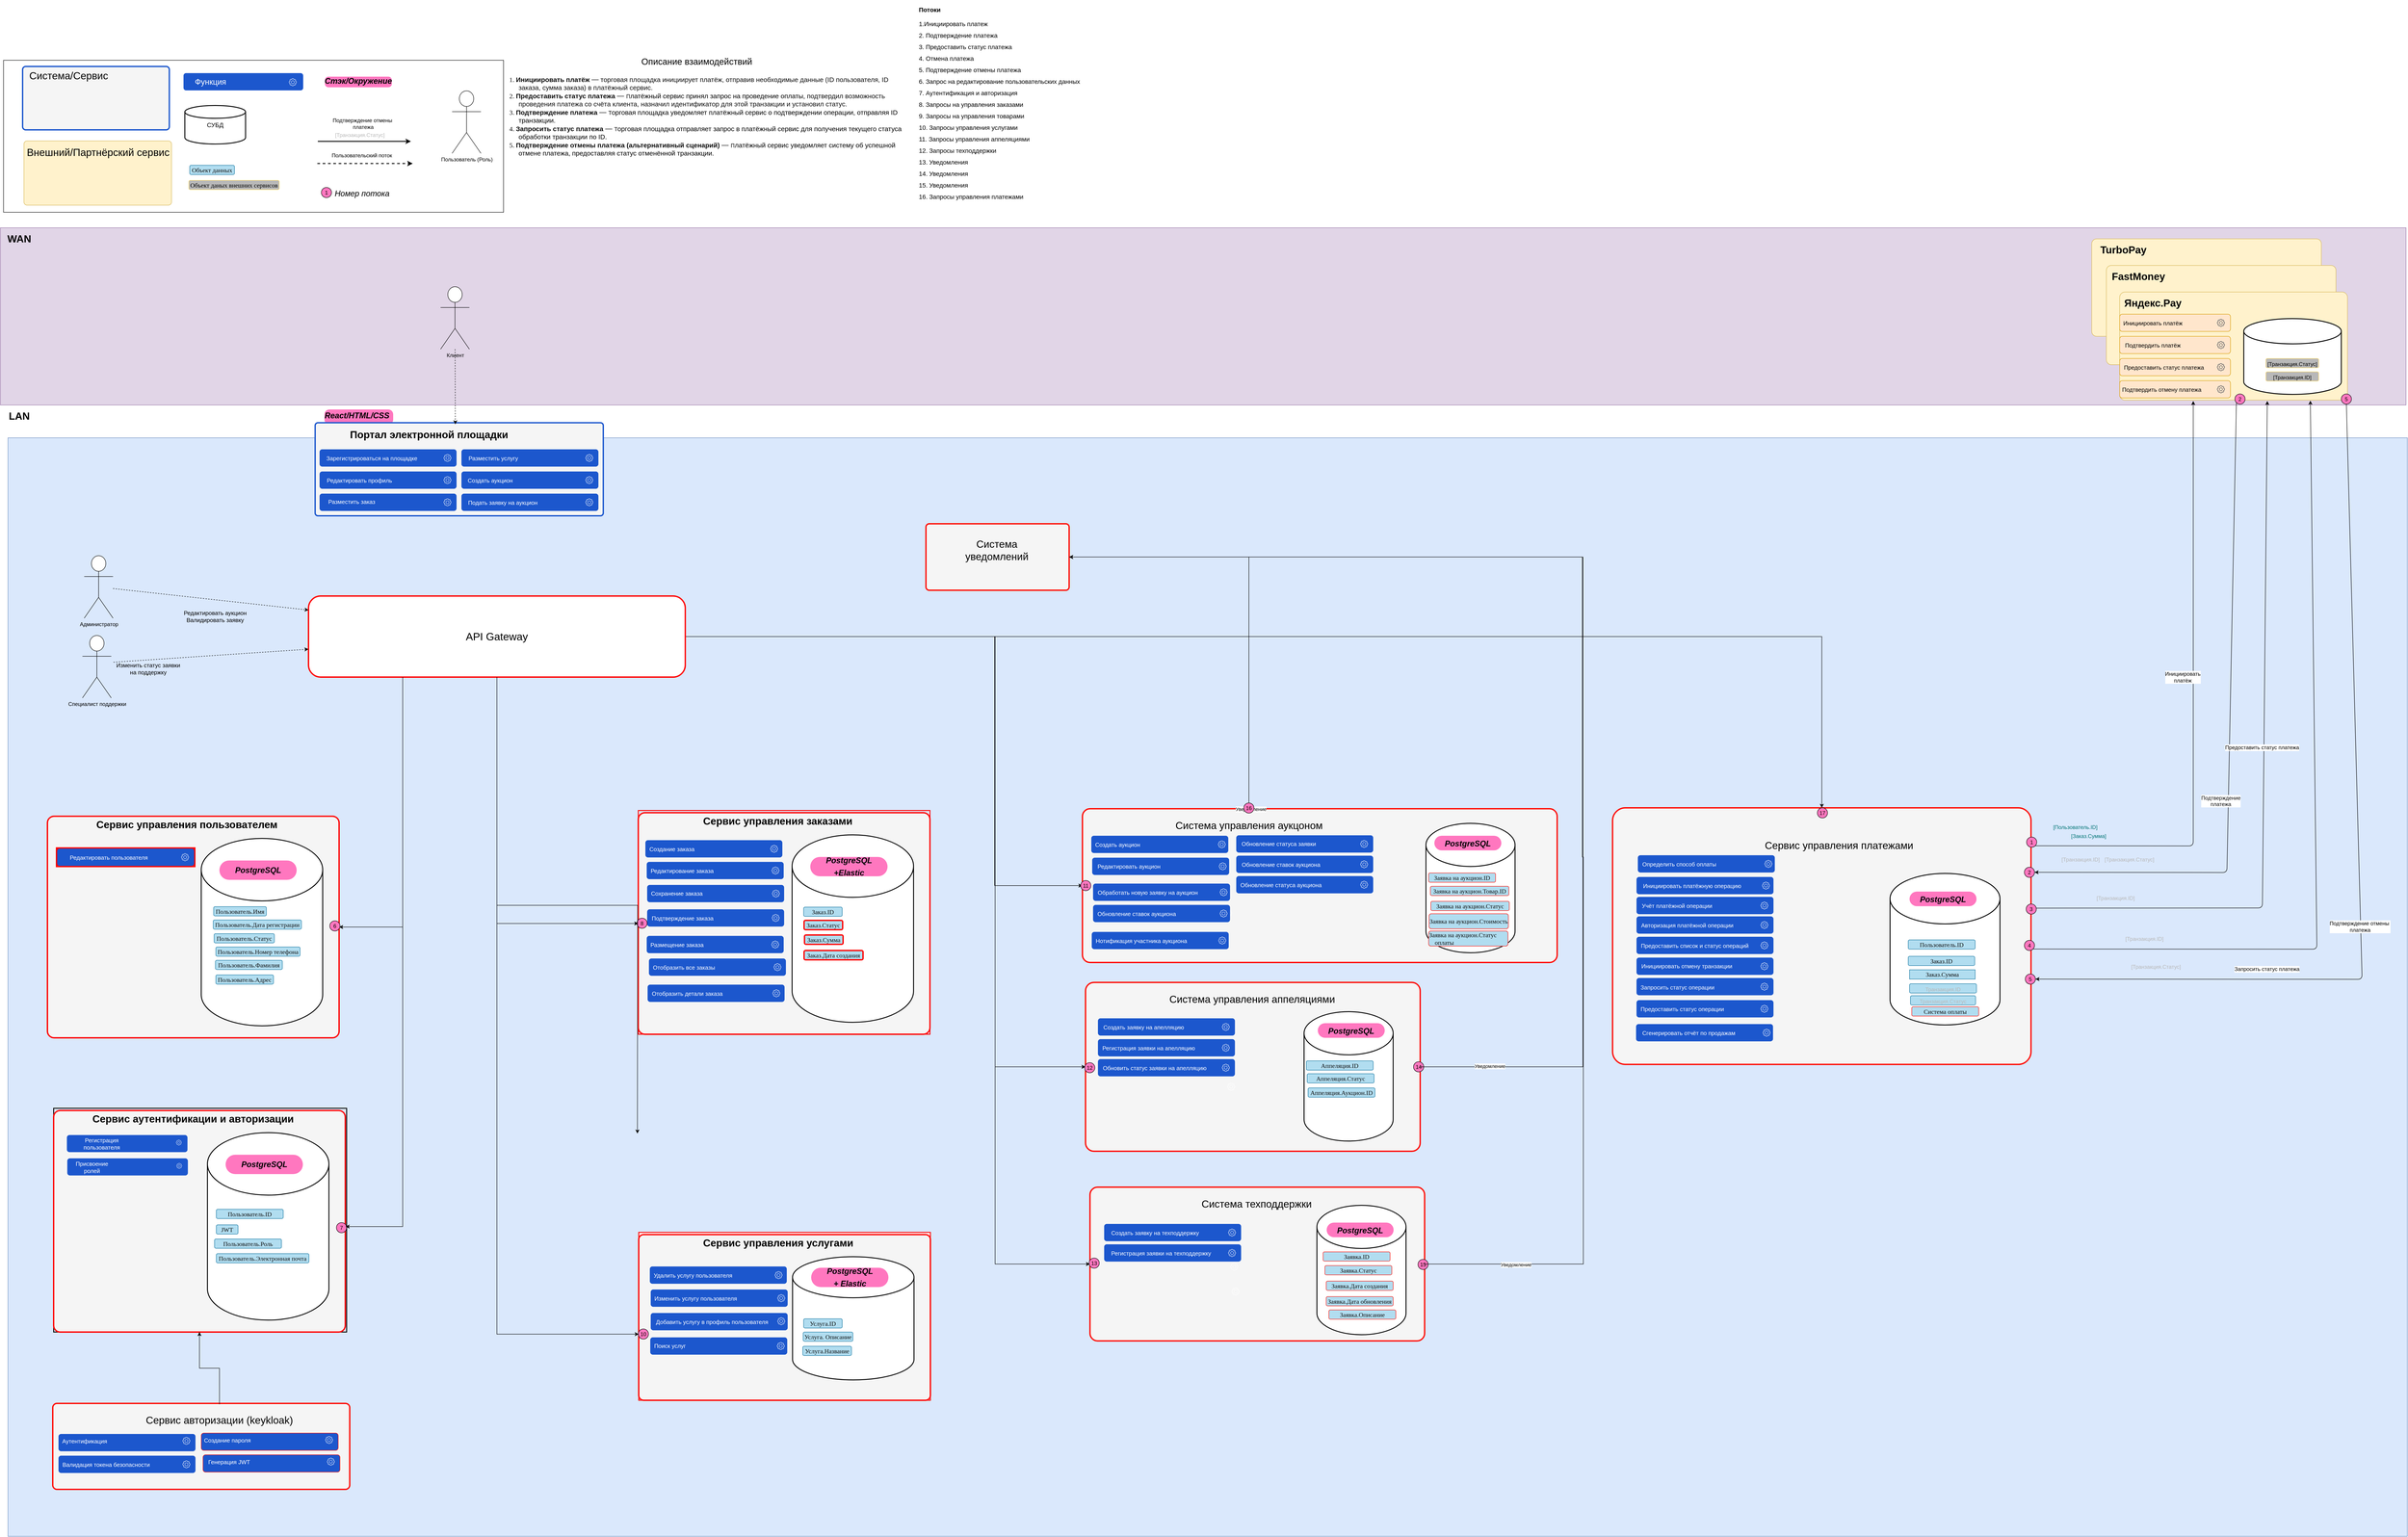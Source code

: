 <mxfile version="25.0.2">
  <diagram name="DF" id="BleSmaJVXqo2yb7Co1eL">
    <mxGraphModel dx="928" dy="2261" grid="0" gridSize="10" guides="0" tooltips="0" connect="1" arrows="1" fold="1" page="0" pageScale="1" pageWidth="827" pageHeight="1169" math="0" shadow="0">
      <root>
        <mxCell id="0" />
        <mxCell id="1" parent="0" />
        <mxCell id="cKbgiC5qh_IXnBO1eU4K-99" value="" style="rounded=0;whiteSpace=wrap;html=1;fillColor=#dae8fc;strokeColor=#6c8ebf;" parent="1" vertex="1">
          <mxGeometry x="977" y="-126" width="5413" height="2479" as="geometry" />
        </mxCell>
        <mxCell id="kQWFD41fJFxlXKQhT5sF-1" value="" style="group" parent="1" vertex="1" connectable="0">
          <mxGeometry x="1691" y="-203" width="155" height="49" as="geometry" />
        </mxCell>
        <mxCell id="cKbgiC5qh_IXnBO1eU4K-166" value="&lt;p style=&quot;margin: 0px 0px 0px 13px; text-indent: -13px; font-variant-numeric: normal; font-variant-east-asian: normal; font-variant-alternates: normal; font-kerning: auto; font-optical-sizing: auto; font-feature-settings: normal; font-variation-settings: normal; font-variant-position: normal; font-stretch: normal; font-size: 14px; line-height: normal; color: rgb(14, 14, 14); text-align: start;&quot; class=&quot;p1&quot;&gt;&lt;br&gt;&lt;/p&gt;" style="rounded=1;whiteSpace=wrap;html=1;fillColor=#FF77BF;strokeColor=none;arcSize=33;" parent="kQWFD41fJFxlXKQhT5sF-1" vertex="1">
          <mxGeometry y="13" width="155" height="34" as="geometry" />
        </mxCell>
        <mxCell id="cKbgiC5qh_IXnBO1eU4K-165" value="&lt;font style=&quot;font-size: 18px;&quot;&gt;&lt;i&gt;React/HTML/CSS&lt;/i&gt;&lt;/font&gt;" style="text;html=1;align=center;verticalAlign=middle;whiteSpace=wrap;rounded=1;shadow=0;fontSize=23;fontStyle=1" parent="kQWFD41fJFxlXKQhT5sF-1" vertex="1">
          <mxGeometry x="29" width="89" height="49" as="geometry" />
        </mxCell>
        <mxCell id="cKbgiC5qh_IXnBO1eU4K-98" value="" style="rounded=0;whiteSpace=wrap;html=1;fillColor=#e1d5e7;strokeColor=#9673a6;movable=1;resizable=1;rotatable=1;deletable=1;editable=1;locked=0;connectable=1;" parent="1" vertex="1">
          <mxGeometry x="960" y="-600" width="5427" height="400" as="geometry" />
        </mxCell>
        <mxCell id="D1CTnjmkYU0Mq4A9S6dc-23" value="" style="rounded=1;whiteSpace=wrap;html=1;arcSize=0;" parent="1" vertex="1">
          <mxGeometry x="967" y="-978" width="1128" height="343" as="geometry" />
        </mxCell>
        <mxCell id="cKbgiC5qh_IXnBO1eU4K-95" value="Администратор" style="shape=umlActor;verticalLabelPosition=bottom;verticalAlign=top;html=1;outlineConnect=0;rounded=1;" parent="1" vertex="1">
          <mxGeometry x="1149" y="140" width="65" height="141" as="geometry" />
        </mxCell>
        <mxCell id="cKbgiC5qh_IXnBO1eU4K-96" value="" style="endArrow=classic;html=1;rounded=1;dashed=1;entryX=0.961;entryY=0.023;entryDx=0;entryDy=0;entryPerimeter=0;" parent="1" source="cKbgiC5qh_IXnBO1eU4K-95" target="cKbgiC5qh_IXnBO1eU4K-154" edge="1">
          <mxGeometry width="50" height="50" relative="1" as="geometry">
            <mxPoint x="1315" y="304" as="sourcePoint" />
            <mxPoint x="1311" y="739" as="targetPoint" />
            <Array as="points" />
          </mxGeometry>
        </mxCell>
        <mxCell id="cKbgiC5qh_IXnBO1eU4K-100" value="WAN" style="text;html=1;align=center;verticalAlign=middle;whiteSpace=wrap;rounded=1;shadow=0;fontSize=23;fontStyle=1" parent="1" vertex="1">
          <mxGeometry x="960" y="-600" width="85" height="49" as="geometry" />
        </mxCell>
        <mxCell id="cKbgiC5qh_IXnBO1eU4K-101" value="LAN" style="text;html=1;align=center;verticalAlign=middle;whiteSpace=wrap;rounded=1;shadow=0;fontSize=23;fontStyle=1" parent="1" vertex="1">
          <mxGeometry x="960" y="-200" width="85" height="49" as="geometry" />
        </mxCell>
        <mxCell id="cKbgiC5qh_IXnBO1eU4K-103" value="" style="endArrow=classic;html=1;rounded=1;curved=0;entryX=1;entryY=0.5;entryDx=0;entryDy=0;exitX=0;exitY=1;exitDx=0;exitDy=0;" parent="1" target="kSVsUKkCb5NGhT11jk1t-2165" edge="1" source="cKbgiC5qh_IXnBO1eU4K-138">
          <mxGeometry width="50" height="50" relative="1" as="geometry">
            <mxPoint x="7763" y="-103" as="sourcePoint" />
            <mxPoint x="7379.001" y="1789.532" as="targetPoint" />
            <Array as="points">
              <mxPoint x="5983" y="855" />
            </Array>
          </mxGeometry>
        </mxCell>
        <mxCell id="cKbgiC5qh_IXnBO1eU4K-104" value="&lt;p style=&quot;margin: 0px 0px 0px 21px; text-indent: -21px; font-variant-numeric: normal; font-variant-east-asian: normal; font-variant-alternates: normal; font-kerning: auto; font-optical-sizing: auto; font-feature-settings: normal; font-variation-settings: normal; font-variant-position: normal; font-stretch: normal; line-height: normal; color: rgb(14, 14, 14); text-align: start; text-wrap: wrap;&quot; class=&quot;p1&quot;&gt;&lt;font style=&quot;font-size: 12px;&quot; face=&quot;Helvetica&quot;&gt;Подтверждение платежа&lt;/font&gt;&lt;/p&gt;" style="edgeLabel;html=1;align=center;verticalAlign=middle;resizable=0;points=[];rounded=1;" parent="cKbgiC5qh_IXnBO1eU4K-103" vertex="1" connectable="0">
          <mxGeometry x="0.194" y="1" relative="1" as="geometry">
            <mxPoint x="-19" y="6" as="offset" />
          </mxGeometry>
        </mxCell>
        <mxCell id="cKbgiC5qh_IXnBO1eU4K-105" value="" style="endArrow=classic;html=1;rounded=1;curved=0;exitX=1.003;exitY=0.391;exitDx=0;exitDy=0;exitPerimeter=0;entryX=0.648;entryY=1.008;entryDx=0;entryDy=0;entryPerimeter=0;" parent="1" source="kSVsUKkCb5NGhT11jk1t-2116" target="Tz6aEU4ManMyac2rpAqn-104" edge="1">
          <mxGeometry width="50" height="50" relative="1" as="geometry">
            <mxPoint x="7397" y="2178" as="sourcePoint" />
            <mxPoint x="7958" y="-216" as="targetPoint" />
            <Array as="points">
              <mxPoint x="6063" y="935" />
            </Array>
          </mxGeometry>
        </mxCell>
        <mxCell id="cKbgiC5qh_IXnBO1eU4K-106" value="&lt;font style=&quot;font-size: 12px;&quot;&gt;Предоставить статус платежа&lt;/font&gt;" style="edgeLabel;html=1;align=center;verticalAlign=middle;resizable=0;points=[];rounded=1;" parent="cKbgiC5qh_IXnBO1eU4K-105" vertex="1" connectable="0">
          <mxGeometry x="0.194" y="1" relative="1" as="geometry">
            <mxPoint x="-5" y="112" as="offset" />
          </mxGeometry>
        </mxCell>
        <mxCell id="cKbgiC5qh_IXnBO1eU4K-107" value="" style="endArrow=classic;html=1;rounded=1;curved=0;exitX=0.5;exitY=1;exitDx=0;exitDy=0;entryX=1;entryY=0.5;entryDx=0;entryDy=0;" parent="1" target="kSVsUKkCb5NGhT11jk1t-2168" edge="1" source="cKbgiC5qh_IXnBO1eU4K-143">
          <mxGeometry width="50" height="50" relative="1" as="geometry">
            <mxPoint x="7950.632" y="161.002" as="sourcePoint" />
            <mxPoint x="7719" y="1990" as="targetPoint" />
            <Array as="points">
              <mxPoint x="6288" y="1096" />
            </Array>
          </mxGeometry>
        </mxCell>
        <mxCell id="cKbgiC5qh_IXnBO1eU4K-108" value="&lt;font style=&quot;font-size: 12px;&quot;&gt;Подтверждение отмены&amp;nbsp;&lt;/font&gt;&lt;div&gt;&lt;font style=&quot;font-size: 12px;&quot;&gt;платежа&lt;/font&gt;&lt;/div&gt;" style="edgeLabel;html=1;align=center;verticalAlign=middle;resizable=0;points=[];rounded=1;" parent="cKbgiC5qh_IXnBO1eU4K-107" vertex="1" connectable="0">
          <mxGeometry x="0.194" y="1" relative="1" as="geometry">
            <mxPoint x="-4" y="-36" as="offset" />
          </mxGeometry>
        </mxCell>
        <mxCell id="cKbgiC5qh_IXnBO1eU4K-109" value="" style="endArrow=classic;html=1;rounded=1;exitX=1;exitY=1;exitDx=0;exitDy=0;curved=0;" parent="1" source="kSVsUKkCb5NGhT11jk1t-2164" edge="1">
          <mxGeometry width="50" height="50" relative="1" as="geometry">
            <mxPoint x="2928" y="342.497" as="sourcePoint" />
            <mxPoint x="5907" y="-209" as="targetPoint" />
            <Array as="points">
              <mxPoint x="5907" y="795" />
            </Array>
          </mxGeometry>
        </mxCell>
        <mxCell id="cKbgiC5qh_IXnBO1eU4K-110" value="&lt;span style=&quot;text-wrap: wrap;&quot;&gt;&lt;font style=&quot;font-size: 12px;&quot;&gt;Инициировать платёж&lt;/font&gt;&lt;/span&gt;" style="edgeLabel;html=1;align=center;verticalAlign=middle;resizable=0;points=[];rounded=1;" parent="cKbgiC5qh_IXnBO1eU4K-109" vertex="1" connectable="0">
          <mxGeometry x="0.194" y="1" relative="1" as="geometry">
            <mxPoint x="-23" y="74" as="offset" />
          </mxGeometry>
        </mxCell>
        <mxCell id="cKbgiC5qh_IXnBO1eU4K-114" value="&lt;font style=&quot;font-size: 12px;&quot;&gt;[Транзакция.ID]&lt;/font&gt;" style="text;html=1;align=center;verticalAlign=middle;whiteSpace=wrap;rounded=1;fontSize=13;labelBackgroundColor=none;fontColor=#B8B8B8;" parent="1" vertex="1">
          <mxGeometry x="5603" y="810" width="100" height="30" as="geometry" />
        </mxCell>
        <mxCell id="cKbgiC5qh_IXnBO1eU4K-120" value="&lt;font style=&quot;font-size: 12px;&quot;&gt;[Транзакция.Статус]&lt;/font&gt;" style="text;html=1;align=center;verticalAlign=middle;whiteSpace=wrap;rounded=1;fontSize=13;labelBackgroundColor=none;fontColor=#B8B8B8;" parent="1" vertex="1">
          <mxGeometry x="5683" y="810" width="160" height="30" as="geometry" />
        </mxCell>
        <mxCell id="cKbgiC5qh_IXnBO1eU4K-121" value="&lt;font style=&quot;font-size: 12px;&quot;&gt;[Пользователь.ID]&lt;/font&gt;" style="text;html=1;align=center;verticalAlign=middle;whiteSpace=wrap;rounded=1;fontSize=13;labelBackgroundColor=none;fontColor=#007575;" parent="1" vertex="1">
          <mxGeometry x="5561" y="737" width="160" height="30" as="geometry" />
        </mxCell>
        <mxCell id="cKbgiC5qh_IXnBO1eU4K-123" value="&lt;font style=&quot;font-size: 12px;&quot;&gt;[Заказ.Сумма]&lt;/font&gt;" style="text;html=1;align=center;verticalAlign=middle;whiteSpace=wrap;rounded=1;fontSize=13;labelBackgroundColor=none;fontColor=#007575;" parent="1" vertex="1">
          <mxGeometry x="5591" y="757" width="160" height="30" as="geometry" />
        </mxCell>
        <mxCell id="cKbgiC5qh_IXnBO1eU4K-124" value="&lt;font style=&quot;font-size: 12px;&quot;&gt;[Транзакция.ID]&lt;/font&gt;" style="text;html=1;align=center;verticalAlign=middle;whiteSpace=wrap;rounded=1;fontSize=13;labelBackgroundColor=none;fontColor=#B8B8B8;" parent="1" vertex="1">
          <mxGeometry x="5682" y="897" width="100" height="30" as="geometry" />
        </mxCell>
        <mxCell id="cKbgiC5qh_IXnBO1eU4K-125" value="" style="endArrow=classic;html=1;rounded=1;curved=0;entryX=0.837;entryY=1.005;entryDx=0;entryDy=0;entryPerimeter=0;exitX=0;exitY=1;exitDx=0;exitDy=0;" parent="1" source="kSVsUKkCb5NGhT11jk1t-2167" target="Tz6aEU4ManMyac2rpAqn-104" edge="1">
          <mxGeometry width="50" height="50" relative="1" as="geometry">
            <mxPoint x="4971" y="1060" as="sourcePoint" />
            <mxPoint x="3204" y="60" as="targetPoint" />
            <Array as="points">
              <mxPoint x="6186" y="1028" />
            </Array>
          </mxGeometry>
        </mxCell>
        <mxCell id="cKbgiC5qh_IXnBO1eU4K-169" value="&lt;font style=&quot;font-size: 12px;&quot;&gt;Запросить статус платежа&lt;/font&gt;" style="edgeLabel;html=1;align=center;verticalAlign=middle;resizable=0;points=[];rounded=1;" parent="cKbgiC5qh_IXnBO1eU4K-125" vertex="1" connectable="0">
          <mxGeometry x="-0.441" y="-1" relative="1" as="geometry">
            <mxPoint x="14" y="44" as="offset" />
          </mxGeometry>
        </mxCell>
        <mxCell id="cKbgiC5qh_IXnBO1eU4K-127" value="&lt;font style=&quot;font-size: 12px;&quot;&gt;[Транзакция.ID]&lt;/font&gt;" style="text;html=1;align=center;verticalAlign=middle;whiteSpace=wrap;rounded=1;fontSize=13;labelBackgroundColor=none;fontColor=#B8B8B8;" parent="1" vertex="1">
          <mxGeometry x="5747" y="989" width="100" height="30" as="geometry" />
        </mxCell>
        <mxCell id="cKbgiC5qh_IXnBO1eU4K-128" value="&lt;font style=&quot;font-size: 12px;&quot;&gt;[Транзакция.Статус]&lt;/font&gt;" style="text;html=1;align=center;verticalAlign=middle;whiteSpace=wrap;rounded=1;fontSize=13;labelBackgroundColor=none;fontColor=#B8B8B8;" parent="1" vertex="1">
          <mxGeometry x="5743" y="1052" width="160" height="30" as="geometry" />
        </mxCell>
        <mxCell id="cKbgiC5qh_IXnBO1eU4K-154" value="Редактировать аукцион&lt;div&gt;Валидировать заявку&lt;/div&gt;" style="text;html=1;align=center;verticalAlign=middle;whiteSpace=wrap;rounded=1;fontSize=13;" parent="1" vertex="1">
          <mxGeometry x="1216" y="262" width="457" height="30" as="geometry" />
        </mxCell>
        <mxCell id="cKbgiC5qh_IXnBO1eU4K-157" value="Специалист поддержки" style="shape=umlActor;verticalLabelPosition=bottom;verticalAlign=top;html=1;outlineConnect=0;rounded=1;" parent="1" vertex="1">
          <mxGeometry x="1145" y="320" width="65" height="141" as="geometry" />
        </mxCell>
        <mxCell id="cKbgiC5qh_IXnBO1eU4K-160" value="" style="endArrow=classic;html=1;rounded=1;dashed=1;" parent="1" edge="1" target="kSVsUKkCb5NGhT11jk1t-2">
          <mxGeometry width="50" height="50" relative="1" as="geometry">
            <mxPoint x="1215" y="380.434" as="sourcePoint" />
            <mxPoint x="1430" y="380" as="targetPoint" />
            <Array as="points" />
          </mxGeometry>
        </mxCell>
        <mxCell id="cKbgiC5qh_IXnBO1eU4K-162" value="&lt;div&gt;Изменить статус заявки&lt;/div&gt;&lt;div&gt;на поддержку&lt;/div&gt;" style="text;html=1;align=center;verticalAlign=middle;whiteSpace=wrap;rounded=1;fontSize=13;" parent="1" vertex="1">
          <mxGeometry x="1195" y="380" width="197" height="30" as="geometry" />
        </mxCell>
        <mxCell id="cKbgiC5qh_IXnBO1eU4K-163" value="" style="rounded=1;whiteSpace=wrap;html=1;arcSize=3;fillColor=#f5f5f5;strokeColor=#1C57CD;strokeWidth=3;align=center;verticalAlign=middle;fontFamily=Helvetica;fontSize=12;fontColor=#333333;resizable=1;" parent="1" vertex="1">
          <mxGeometry x="1670" y="-160" width="650" height="210" as="geometry" />
        </mxCell>
        <mxCell id="cKbgiC5qh_IXnBO1eU4K-164" value="Портал электронной площадки" style="text;html=1;align=center;verticalAlign=middle;whiteSpace=wrap;rounded=1;shadow=0;fontSize=23;fontStyle=1" parent="1" vertex="1">
          <mxGeometry x="1737" y="-158" width="380" height="49" as="geometry" />
        </mxCell>
        <mxCell id="D1CTnjmkYU0Mq4A9S6dc-4" value="&lt;p style=&quot;margin: 0px 0px 0px 13px; text-indent: -13px; font-variant-numeric: normal; font-variant-east-asian: normal; font-variant-alternates: normal; font-kerning: auto; font-optical-sizing: auto; font-feature-settings: normal; font-variation-settings: normal; font-variant-position: normal; font-stretch: normal; font-size: 14px; line-height: normal; color: rgb(14, 14, 14); text-align: start;&quot; class=&quot;p1&quot;&gt;&lt;font face=&quot;Times New Roman&quot;&gt;Объект данных&lt;/font&gt;&lt;/p&gt;" style="rounded=1;whiteSpace=wrap;html=1;fillColor=#b1ddf0;strokeColor=#10739e;" parent="1" vertex="1">
          <mxGeometry x="1387" y="-741" width="101" height="21" as="geometry" />
        </mxCell>
        <mxCell id="D1CTnjmkYU0Mq4A9S6dc-11" value="&lt;font style=&quot;font-size: 14px;&quot;&gt;СУБД&lt;/font&gt;" style="strokeWidth=2;html=1;shape=mxgraph.flowchart.database;whiteSpace=wrap;rounded=1;movable=1;resizable=1;rotatable=1;deletable=1;editable=1;locked=0;connectable=1;" parent="1" vertex="1">
          <mxGeometry x="1376" y="-876" width="137" height="87" as="geometry" />
        </mxCell>
        <mxCell id="D1CTnjmkYU0Mq4A9S6dc-14" value="Пользователь (Роль)" style="shape=umlActor;verticalLabelPosition=bottom;verticalAlign=top;html=1;outlineConnect=0;rounded=1;" parent="1" vertex="1">
          <mxGeometry x="1979" y="-909" width="65" height="141" as="geometry" />
        </mxCell>
        <mxCell id="D1CTnjmkYU0Mq4A9S6dc-16" value="&lt;p style=&quot;margin: 0px 0px 0px 13px; text-indent: -13px; font-variant-numeric: normal; font-variant-east-asian: normal; font-variant-alternates: normal; font-kerning: auto; font-optical-sizing: auto; font-feature-settings: normal; font-variation-settings: normal; font-variant-position: normal; font-stretch: normal; line-height: normal; text-align: start;&quot; class=&quot;p1&quot;&gt;&lt;span style=&quot;text-align: center; text-indent: 0px;&quot;&gt;&lt;font style=&quot;font-size: 14px;&quot; face=&quot;Times New Roman&quot;&gt;Объект даных внешних сервисов&lt;/font&gt;&lt;/span&gt;&lt;br&gt;&lt;/p&gt;" style="rounded=1;whiteSpace=wrap;html=1;fillColor=#B8B8B8;strokeColor=#FFD966;" parent="1" vertex="1">
          <mxGeometry x="1385" y="-707" width="204" height="21" as="geometry" />
        </mxCell>
        <mxCell id="D1CTnjmkYU0Mq4A9S6dc-17" value="" style="endArrow=classic;html=1;rounded=1;curved=0;strokeWidth=2;" parent="1" edge="1">
          <mxGeometry width="50" height="50" relative="1" as="geometry">
            <mxPoint x="1676" y="-795" as="sourcePoint" />
            <mxPoint x="1886" y="-795" as="targetPoint" />
            <Array as="points">
              <mxPoint x="1676" y="-795" />
            </Array>
          </mxGeometry>
        </mxCell>
        <mxCell id="D1CTnjmkYU0Mq4A9S6dc-18" value="&lt;font style=&quot;font-size: 12px;&quot;&gt;Подтверждение отмены&amp;nbsp;&lt;/font&gt;&lt;div&gt;&lt;font style=&quot;font-size: 12px;&quot;&gt;платежа&lt;/font&gt;&lt;/div&gt;" style="edgeLabel;html=1;align=center;verticalAlign=middle;resizable=0;points=[];rounded=1;" parent="D1CTnjmkYU0Mq4A9S6dc-17" vertex="1" connectable="0">
          <mxGeometry x="0.194" y="1" relative="1" as="geometry">
            <mxPoint x="-24" y="-39" as="offset" />
          </mxGeometry>
        </mxCell>
        <mxCell id="D1CTnjmkYU0Mq4A9S6dc-19" value="&lt;font style=&quot;font-size: 12px;&quot;&gt;[Транзакция.Статус]&lt;/font&gt;" style="text;html=1;align=center;verticalAlign=middle;whiteSpace=wrap;rounded=1;fontSize=13;labelBackgroundColor=none;fontColor=#B8B8B8;" parent="1" vertex="1">
          <mxGeometry x="1691" y="-825" width="160" height="30" as="geometry" />
        </mxCell>
        <mxCell id="D1CTnjmkYU0Mq4A9S6dc-20" value="" style="endArrow=classic;html=1;rounded=1;dashed=1;strokeWidth=2;" parent="1" edge="1">
          <mxGeometry width="50" height="50" relative="1" as="geometry">
            <mxPoint x="1675" y="-745" as="sourcePoint" />
            <mxPoint x="1890" y="-745" as="targetPoint" />
            <Array as="points" />
          </mxGeometry>
        </mxCell>
        <mxCell id="D1CTnjmkYU0Mq4A9S6dc-21" value="&lt;span style=&quot;font-size: 12px;&quot;&gt;Пользовательский поток&lt;/span&gt;" style="edgeLabel;html=1;align=center;verticalAlign=middle;resizable=0;points=[];rounded=1;" parent="1" vertex="1" connectable="0">
          <mxGeometry x="1776.995" y="-716" as="geometry">
            <mxPoint x="-2" y="-47" as="offset" />
          </mxGeometry>
        </mxCell>
        <mxCell id="Tz6aEU4ManMyac2rpAqn-4" value="Клиент" style="shape=umlActor;verticalLabelPosition=bottom;verticalAlign=top;html=1;outlineConnect=0;rounded=1;" parent="1" vertex="1">
          <mxGeometry x="1953" y="-467" width="65" height="141" as="geometry" />
        </mxCell>
        <mxCell id="Tz6aEU4ManMyac2rpAqn-10" value="" style="endArrow=classic;html=1;rounded=1;dashed=1;entryX=0.727;entryY=0.031;entryDx=0;entryDy=0;entryPerimeter=0;fontSize=12;" parent="1" source="Tz6aEU4ManMyac2rpAqn-4" edge="1">
          <mxGeometry width="50" height="50" relative="1" as="geometry">
            <mxPoint x="1985" y="-420" as="sourcePoint" />
            <mxPoint x="1986.26" y="-156.481" as="targetPoint" />
            <Array as="points" />
          </mxGeometry>
        </mxCell>
        <mxCell id="jEkXnfsxQ-_I6rloK0n_-4" value="1" style="ellipse;whiteSpace=wrap;html=1;aspect=fixed;rounded=1;fillColor=#FF77BF;" parent="1" vertex="1">
          <mxGeometry x="1684" y="-691" width="23" height="23" as="geometry" />
        </mxCell>
        <mxCell id="jEkXnfsxQ-_I6rloK0n_-9" value="&lt;span style=&quot;font-size: 18px;&quot;&gt;&lt;i&gt;Номер потока&lt;/i&gt;&lt;/span&gt;" style="text;html=1;align=center;verticalAlign=middle;whiteSpace=wrap;rounded=1;shadow=0;fontSize=23;fontStyle=0" parent="1" vertex="1">
          <mxGeometry x="1696" y="-704" width="160" height="49" as="geometry" />
        </mxCell>
        <mxCell id="d3r_7VUgfL_-Ddzbqp2A-3" value="&lt;h1 style=&quot;margin-top: 0px; font-size: 15px;&quot;&gt;&lt;p class=&quot;p1&quot; style=&quot;margin: 0px 0px 0px 21px; text-indent: -21px; font-variant-numeric: normal; font-variant-east-asian: normal; font-variant-alternates: normal; font-kerning: auto; font-optical-sizing: auto; font-feature-settings: normal; font-variation-settings: normal; font-variant-position: normal; font-stretch: normal; font-size: 15px; line-height: normal; color: rgb(14, 14, 14);&quot;&gt;&lt;span class=&quot;s1&quot; style=&quot;font-weight: 400; font-variant-numeric: normal; font-variant-east-asian: normal; font-variant-alternates: normal; font-kerning: auto; font-optical-sizing: auto; font-feature-settings: normal; font-variation-settings: normal; font-variant-position: normal; font-stretch: normal; line-height: normal; font-family: &amp;quot;Times New Roman&amp;quot;; font-size: 15px;&quot;&gt;1.&amp;nbsp;&lt;/span&gt;&lt;b style=&quot;font-size: 15px;&quot;&gt;Инициировать платёж&lt;/b&gt;&lt;b style=&quot;font-weight: 400; font-size: 15px;&quot;&gt;&amp;nbsp;&lt;/b&gt;&lt;span style=&quot;background-color: initial; color: rgb(51, 51, 51); font-family: &amp;quot;YS Text&amp;quot;, -apple-system, BlinkMacSystemFont, Arial, Helvetica, sans-serif; font-size: 16px; font-weight: 400;&quot;&gt;—&lt;/span&gt;&lt;span style=&quot;background-color: initial; color: rgb(0, 0, 0); font-weight: normal;&quot;&gt;&amp;nbsp;т&lt;/span&gt;&lt;span style=&quot;background-color: initial; font-weight: 400;&quot;&gt;орговая площадка инициирует платёж, отправив необходимые данные (ID пользователя, ID заказа, сумма заказа) в платёжный сервис.&lt;/span&gt;&lt;/p&gt;&lt;p class=&quot;p1&quot; style=&quot;margin: 0px 0px 0px 21px; text-indent: -21px; font-variant-numeric: normal; font-variant-east-asian: normal; font-variant-alternates: normal; font-kerning: auto; font-optical-sizing: auto; font-feature-settings: normal; font-variation-settings: normal; font-variant-position: normal; font-weight: 400; font-stretch: normal; font-size: 15px; line-height: normal; color: rgb(14, 14, 14);&quot;&gt;&lt;span class=&quot;s1&quot; style=&quot;font-variant-numeric: normal; font-variant-east-asian: normal; font-variant-alternates: normal; font-kerning: auto; font-optical-sizing: auto; font-feature-settings: normal; font-variation-settings: normal; font-variant-position: normal; font-stretch: normal; line-height: normal; font-family: &amp;quot;Times New Roman&amp;quot;; font-size: 15px;&quot;&gt;2.&amp;nbsp;&lt;/span&gt;&lt;b style=&quot;font-size: 15px;&quot;&gt;Предоставить статус платежа&amp;nbsp;&lt;/b&gt;&lt;span style=&quot;background-color: initial; color: rgb(51, 51, 51); font-family: &amp;quot;YS Text&amp;quot;, -apple-system, BlinkMacSystemFont, Arial, Helvetica, sans-serif; font-size: 16px;&quot;&gt;— п&lt;/span&gt;&lt;span style=&quot;background-color: initial; color: rgb(0, 0, 0);&quot;&gt;латё&lt;/span&gt;&lt;span style=&quot;background-color: initial; color: rgb(0, 0, 0);&quot;&gt;жный сервис принял запрос на проведение оплаты,&lt;/span&gt;&lt;span style=&quot;background-color: initial;&quot; class=&quot;Apple-converted-space&quot;&gt;&amp;nbsp;&lt;/span&gt;&lt;span style=&quot;background-color: initial;&quot;&gt;подтвердил возможность проведения платежа со счёта клиента, назначил идентификатор для этой транзакции и установил статус.&lt;/span&gt;&lt;/p&gt;&lt;p class=&quot;p1&quot; style=&quot;margin: 0px 0px 0px 21px; text-indent: -21px; font-variant-numeric: normal; font-variant-east-asian: normal; font-variant-alternates: normal; font-kerning: auto; font-optical-sizing: auto; font-feature-settings: normal; font-variation-settings: normal; font-variant-position: normal; font-weight: 400; font-stretch: normal; font-size: 15px; line-height: normal; color: rgb(14, 14, 14);&quot;&gt;&lt;span class=&quot;s1&quot; style=&quot;font-variant-numeric: normal; font-variant-east-asian: normal; font-variant-alternates: normal; font-kerning: auto; font-optical-sizing: auto; font-feature-settings: normal; font-variation-settings: normal; font-variant-position: normal; font-stretch: normal; line-height: normal; font-family: &amp;quot;Times New Roman&amp;quot;; font-size: 15px;&quot;&gt;3.&amp;nbsp;&lt;/span&gt;&lt;b style=&quot;font-size: 15px;&quot;&gt;Подтверждение платежа&amp;nbsp;&lt;/b&gt;&lt;span style=&quot;background-color: initial; color: rgb(51, 51, 51); font-family: &amp;quot;YS Text&amp;quot;, -apple-system, BlinkMacSystemFont, Arial, Helvetica, sans-serif; font-size: 16px;&quot;&gt;— т&lt;/span&gt;&lt;span style=&quot;background-color: initial; color: rgb(0, 0, 0);&quot;&gt;орговая площадка уведомляет платёжный сервис о подтверждении операции, отправляя ID транзакции.&lt;/span&gt;&lt;/p&gt;&lt;p class=&quot;p1&quot; style=&quot;margin: 0px 0px 0px 21px; text-indent: -21px; font-variant-numeric: normal; font-variant-east-asian: normal; font-variant-alternates: normal; font-kerning: auto; font-optical-sizing: auto; font-feature-settings: normal; font-variation-settings: normal; font-variant-position: normal; font-weight: 400; font-stretch: normal; font-size: 15px; line-height: normal; color: rgb(14, 14, 14);&quot;&gt;&lt;span class=&quot;s1&quot; style=&quot;font-variant-numeric: normal; font-variant-east-asian: normal; font-variant-alternates: normal; font-kerning: auto; font-optical-sizing: auto; font-feature-settings: normal; font-variation-settings: normal; font-variant-position: normal; font-stretch: normal; line-height: normal; font-family: &amp;quot;Times New Roman&amp;quot;; font-size: 15px;&quot;&gt;4.&amp;nbsp;&lt;/span&gt;&lt;b style=&quot;font-size: 15px;&quot;&gt;Запросить статус платежа&lt;/b&gt;&amp;nbsp;&lt;span style=&quot;background-color: initial; color: rgb(51, 51, 51); font-family: &amp;quot;YS Text&amp;quot;, -apple-system, BlinkMacSystemFont, Arial, Helvetica, sans-serif; font-size: 16px;&quot;&gt;— т&lt;/span&gt;&lt;span style=&quot;background-color: initial; color: rgb(0, 0, 0);&quot;&gt;орговая площадка отправляет запрос в платёжный сервис для получения текущего статуса обработки транзакции по ID.&lt;/span&gt;&lt;/p&gt;&lt;p class=&quot;p1&quot; style=&quot;margin: 0px 0px 0px 21px; text-indent: -21px; font-variant-numeric: normal; font-variant-east-asian: normal; font-variant-alternates: normal; font-kerning: auto; font-optical-sizing: auto; font-feature-settings: normal; font-variation-settings: normal; font-variant-position: normal; font-weight: 400; font-stretch: normal; font-size: 15px; line-height: normal; color: rgb(14, 14, 14);&quot;&gt;&lt;span class=&quot;s1&quot; style=&quot;font-variant-numeric: normal; font-variant-east-asian: normal; font-variant-alternates: normal; font-kerning: auto; font-optical-sizing: auto; font-feature-settings: normal; font-variation-settings: normal; font-variant-position: normal; font-stretch: normal; line-height: normal; font-family: &amp;quot;Times New Roman&amp;quot;; font-size: 15px;&quot;&gt;5.&amp;nbsp;&lt;/span&gt;&lt;b style=&quot;font-size: 15px;&quot;&gt;Подтверждение отмены платежа (альтернативный сценарий)&amp;nbsp;&lt;/b&gt;&lt;span style=&quot;background-color: initial; color: rgb(51, 51, 51); font-family: &amp;quot;YS Text&amp;quot;, -apple-system, BlinkMacSystemFont, Arial, Helvetica, sans-serif; font-size: 16px;&quot;&gt;— п&lt;/span&gt;&lt;span style=&quot;background-color: initial; color: rgb(0, 0, 0);&quot;&gt;латёжный сервис уведомляет систему об успешной отмене платежа, предоставляя статус отменённой транзакции.&lt;/span&gt;&lt;/p&gt;&lt;/h1&gt;" style="text;html=1;whiteSpace=wrap;overflow=hidden;rounded=0;fontSize=15;" parent="1" vertex="1">
          <mxGeometry x="2106" y="-952" width="904" height="189" as="geometry" />
        </mxCell>
        <mxCell id="ro2GFgqDV0QlA6Vm-lQV-1" value="&lt;font style=&quot;font-size: 20px;&quot;&gt;Описание взаимодействий&lt;/font&gt;" style="text;html=1;align=center;verticalAlign=middle;whiteSpace=wrap;rounded=0;" parent="1" vertex="1">
          <mxGeometry x="2376" y="-991" width="310" height="30" as="geometry" />
        </mxCell>
        <mxCell id="BZBJQn5B5M7l6MrAMs_o-1" value="" style="group" parent="1" vertex="1" connectable="0">
          <mxGeometry x="1680" y="-100" width="309" height="39" as="geometry" />
        </mxCell>
        <mxCell id="BZBJQn5B5M7l6MrAMs_o-53" value="" style="group" parent="BZBJQn5B5M7l6MrAMs_o-1" vertex="1" connectable="0">
          <mxGeometry width="309" height="39" as="geometry" />
        </mxCell>
        <mxCell id="cKbgiC5qh_IXnBO1eU4K-175" value="" style="rounded=1;whiteSpace=wrap;html=1;fillColor=#1C57CD;strokeColor=none;" parent="BZBJQn5B5M7l6MrAMs_o-53" vertex="1">
          <mxGeometry width="309" height="39" as="geometry" />
        </mxCell>
        <mxCell id="cKbgiC5qh_IXnBO1eU4K-176" value="" style="sketch=0;outlineConnect=0;fontColor=#FFFFFF;gradientColor=none;fillColor=#FFFFFF;strokeColor=none;dashed=0;verticalLabelPosition=bottom;verticalAlign=top;align=center;html=1;fontSize=12;fontStyle=0;aspect=fixed;pointerEvents=1;shape=mxgraph.aws4.gear;rounded=1;" parent="BZBJQn5B5M7l6MrAMs_o-53" vertex="1">
          <mxGeometry x="280" y="11" width="17" height="17" as="geometry" />
        </mxCell>
        <mxCell id="cKbgiC5qh_IXnBO1eU4K-177" value="Зарегистрироваться на площадке" style="text;html=1;align=center;verticalAlign=middle;whiteSpace=wrap;rounded=1;fontSize=13;fontColor=#FFFFFF;" parent="BZBJQn5B5M7l6MrAMs_o-53" vertex="1">
          <mxGeometry x="9" y="4.5" width="218" height="30" as="geometry" />
        </mxCell>
        <mxCell id="BZBJQn5B5M7l6MrAMs_o-2" value="" style="group" parent="1" vertex="1" connectable="0">
          <mxGeometry x="1680" y="-50" width="309" height="39" as="geometry" />
        </mxCell>
        <mxCell id="BZBJQn5B5M7l6MrAMs_o-54" value="" style="group" parent="BZBJQn5B5M7l6MrAMs_o-2" vertex="1" connectable="0">
          <mxGeometry width="309" height="39" as="geometry" />
        </mxCell>
        <mxCell id="cKbgiC5qh_IXnBO1eU4K-178" value="" style="rounded=1;whiteSpace=wrap;html=1;fillColor=#1C57CD;strokeColor=none;" parent="BZBJQn5B5M7l6MrAMs_o-54" vertex="1">
          <mxGeometry width="309" height="39" as="geometry" />
        </mxCell>
        <mxCell id="cKbgiC5qh_IXnBO1eU4K-179" value="" style="sketch=0;outlineConnect=0;fontColor=#FFFFFF;gradientColor=none;fillColor=#FFFFFF;strokeColor=none;dashed=0;verticalLabelPosition=bottom;verticalAlign=top;align=center;html=1;fontSize=12;fontStyle=0;aspect=fixed;pointerEvents=1;shape=mxgraph.aws4.gear;rounded=1;" parent="BZBJQn5B5M7l6MrAMs_o-54" vertex="1">
          <mxGeometry x="280" y="11" width="17" height="17" as="geometry" />
        </mxCell>
        <mxCell id="cKbgiC5qh_IXnBO1eU4K-180" value="Редактировать профиль" style="text;html=1;align=center;verticalAlign=middle;whiteSpace=wrap;rounded=1;fontSize=13;fontColor=#FFFFFF;" parent="BZBJQn5B5M7l6MrAMs_o-54" vertex="1">
          <mxGeometry x="8" y="4.5" width="164" height="30" as="geometry" />
        </mxCell>
        <mxCell id="BZBJQn5B5M7l6MrAMs_o-3" value="" style="group" parent="1" vertex="1" connectable="0">
          <mxGeometry x="1680" width="309" height="39" as="geometry" />
        </mxCell>
        <mxCell id="BZBJQn5B5M7l6MrAMs_o-55" value="" style="group" parent="BZBJQn5B5M7l6MrAMs_o-3" vertex="1" connectable="0">
          <mxGeometry width="309" height="39" as="geometry" />
        </mxCell>
        <mxCell id="cKbgiC5qh_IXnBO1eU4K-181" value="" style="rounded=1;whiteSpace=wrap;html=1;fillColor=#1C57CD;strokeColor=none;" parent="BZBJQn5B5M7l6MrAMs_o-55" vertex="1">
          <mxGeometry width="309" height="39" as="geometry" />
        </mxCell>
        <mxCell id="cKbgiC5qh_IXnBO1eU4K-182" value="" style="sketch=0;outlineConnect=0;fontColor=#FFFFFF;gradientColor=none;fillColor=#FFFFFF;strokeColor=none;dashed=0;verticalLabelPosition=bottom;verticalAlign=top;align=center;html=1;fontSize=12;fontStyle=0;aspect=fixed;pointerEvents=1;shape=mxgraph.aws4.gear;rounded=1;" parent="BZBJQn5B5M7l6MrAMs_o-55" vertex="1">
          <mxGeometry x="280" y="11" width="17" height="17" as="geometry" />
        </mxCell>
        <mxCell id="cKbgiC5qh_IXnBO1eU4K-183" value="Разместить заказ" style="text;html=1;align=center;verticalAlign=middle;whiteSpace=wrap;rounded=1;fontSize=13;fontColor=#FFFFFF;" parent="BZBJQn5B5M7l6MrAMs_o-55" vertex="1">
          <mxGeometry x="14" y="3" width="117" height="30" as="geometry" />
        </mxCell>
        <mxCell id="BZBJQn5B5M7l6MrAMs_o-4" value="" style="group" parent="1" vertex="1" connectable="0">
          <mxGeometry x="2000" y="-100" width="309" height="39" as="geometry" />
        </mxCell>
        <mxCell id="BZBJQn5B5M7l6MrAMs_o-56" value="" style="group" parent="BZBJQn5B5M7l6MrAMs_o-4" vertex="1" connectable="0">
          <mxGeometry width="309" height="39" as="geometry" />
        </mxCell>
        <mxCell id="cKbgiC5qh_IXnBO1eU4K-184" value="" style="rounded=1;whiteSpace=wrap;html=1;fillColor=#1C57CD;strokeColor=none;" parent="BZBJQn5B5M7l6MrAMs_o-56" vertex="1">
          <mxGeometry width="309" height="39" as="geometry" />
        </mxCell>
        <mxCell id="cKbgiC5qh_IXnBO1eU4K-185" value="" style="sketch=0;outlineConnect=0;fontColor=#FFFFFF;gradientColor=none;fillColor=#FFFFFF;strokeColor=none;dashed=0;verticalLabelPosition=bottom;verticalAlign=top;align=center;html=1;fontSize=12;fontStyle=0;aspect=fixed;pointerEvents=1;shape=mxgraph.aws4.gear;rounded=1;" parent="BZBJQn5B5M7l6MrAMs_o-56" vertex="1">
          <mxGeometry x="280" y="11" width="17" height="17" as="geometry" />
        </mxCell>
        <mxCell id="cKbgiC5qh_IXnBO1eU4K-186" value="Разместить услугу" style="text;html=1;align=center;verticalAlign=middle;whiteSpace=wrap;rounded=1;fontSize=13;fontColor=#FFFFFF;" parent="BZBJQn5B5M7l6MrAMs_o-56" vertex="1">
          <mxGeometry x="6" y="4.5" width="132" height="30" as="geometry" />
        </mxCell>
        <mxCell id="BZBJQn5B5M7l6MrAMs_o-5" value="" style="group" parent="1" vertex="1" connectable="0">
          <mxGeometry x="2000" y="-50" width="309" height="39" as="geometry" />
        </mxCell>
        <mxCell id="BZBJQn5B5M7l6MrAMs_o-57" value="" style="group" parent="BZBJQn5B5M7l6MrAMs_o-5" vertex="1" connectable="0">
          <mxGeometry width="309" height="39" as="geometry" />
        </mxCell>
        <mxCell id="cKbgiC5qh_IXnBO1eU4K-187" value="" style="rounded=1;whiteSpace=wrap;html=1;fillColor=#1C57CD;strokeColor=none;" parent="BZBJQn5B5M7l6MrAMs_o-57" vertex="1">
          <mxGeometry width="309" height="39" as="geometry" />
        </mxCell>
        <mxCell id="cKbgiC5qh_IXnBO1eU4K-188" value="" style="sketch=0;outlineConnect=0;fontColor=#FFFFFF;gradientColor=none;fillColor=#FFFFFF;strokeColor=none;dashed=0;verticalLabelPosition=bottom;verticalAlign=top;align=center;html=1;fontSize=12;fontStyle=0;aspect=fixed;pointerEvents=1;shape=mxgraph.aws4.gear;rounded=1;" parent="BZBJQn5B5M7l6MrAMs_o-57" vertex="1">
          <mxGeometry x="280" y="11" width="17" height="17" as="geometry" />
        </mxCell>
        <mxCell id="cKbgiC5qh_IXnBO1eU4K-189" value="Создать аукцион" style="text;html=1;align=center;verticalAlign=middle;whiteSpace=wrap;rounded=1;fontSize=13;fontColor=#FFFFFF;" parent="BZBJQn5B5M7l6MrAMs_o-57" vertex="1">
          <mxGeometry x="10" y="4.5" width="110" height="30" as="geometry" />
        </mxCell>
        <mxCell id="BZBJQn5B5M7l6MrAMs_o-6" value="" style="group" parent="1" vertex="1" connectable="0">
          <mxGeometry x="2000" width="309" height="39" as="geometry" />
        </mxCell>
        <mxCell id="BZBJQn5B5M7l6MrAMs_o-58" value="" style="group" parent="BZBJQn5B5M7l6MrAMs_o-6" vertex="1" connectable="0">
          <mxGeometry width="309" height="39" as="geometry" />
        </mxCell>
        <mxCell id="cKbgiC5qh_IXnBO1eU4K-190" value="" style="rounded=1;whiteSpace=wrap;html=1;fillColor=#1C57CD;strokeColor=none;" parent="BZBJQn5B5M7l6MrAMs_o-58" vertex="1">
          <mxGeometry width="309" height="39" as="geometry" />
        </mxCell>
        <mxCell id="cKbgiC5qh_IXnBO1eU4K-191" value="" style="sketch=0;outlineConnect=0;fontColor=#FFFFFF;gradientColor=none;fillColor=#FFFFFF;strokeColor=none;dashed=0;verticalLabelPosition=bottom;verticalAlign=top;align=center;html=1;fontSize=12;fontStyle=0;aspect=fixed;pointerEvents=1;shape=mxgraph.aws4.gear;rounded=1;" parent="BZBJQn5B5M7l6MrAMs_o-58" vertex="1">
          <mxGeometry x="280" y="11" width="17" height="17" as="geometry" />
        </mxCell>
        <mxCell id="cKbgiC5qh_IXnBO1eU4K-192" value="Подать заявку на аукцион" style="text;html=1;align=center;verticalAlign=middle;whiteSpace=wrap;rounded=1;fontSize=13;fontColor=#FFFFFF;" parent="BZBJQn5B5M7l6MrAMs_o-58" vertex="1">
          <mxGeometry x="10" y="4.5" width="167" height="30" as="geometry" />
        </mxCell>
        <mxCell id="ISwjRsLXD4yoOcMXPSiY-11" value="" style="group" parent="1" vertex="1" connectable="0">
          <mxGeometry x="1373" y="-949" width="270" height="39" as="geometry" />
        </mxCell>
        <mxCell id="D1CTnjmkYU0Mq4A9S6dc-1" value="" style="rounded=1;whiteSpace=wrap;html=1;strokeColor=none;fillColor=#1C57CD;" parent="ISwjRsLXD4yoOcMXPSiY-11" vertex="1">
          <mxGeometry width="270" height="39" as="geometry" />
        </mxCell>
        <mxCell id="D1CTnjmkYU0Mq4A9S6dc-2" value="" style="sketch=0;outlineConnect=0;fontColor=#FFFFFF;gradientColor=none;fillColor=#FFFFFF;strokeColor=none;dashed=0;verticalLabelPosition=bottom;verticalAlign=top;align=center;html=1;fontSize=12;fontStyle=0;aspect=fixed;pointerEvents=1;shape=mxgraph.aws4.gear;rounded=1;" parent="ISwjRsLXD4yoOcMXPSiY-11" vertex="1">
          <mxGeometry x="238" y="12" width="17" height="17" as="geometry" />
        </mxCell>
        <mxCell id="D1CTnjmkYU0Mq4A9S6dc-3" value="&lt;font style=&quot;font-size: 18px;&quot;&gt;Функция&lt;/font&gt;" style="text;html=1;align=center;verticalAlign=middle;whiteSpace=wrap;rounded=1;fontSize=13;fontColor=#FFFFFF;" parent="ISwjRsLXD4yoOcMXPSiY-11" vertex="1">
          <mxGeometry x="22" y="5" width="78" height="30" as="geometry" />
        </mxCell>
        <mxCell id="ISwjRsLXD4yoOcMXPSiY-12" value="" style="group" parent="1" vertex="1" connectable="0">
          <mxGeometry x="1689" y="-942" width="157" height="25" as="geometry" />
        </mxCell>
        <mxCell id="D1CTnjmkYU0Mq4A9S6dc-12" value="&lt;p style=&quot;margin: 0px 0px 0px 13px; text-indent: -13px; font-variant-numeric: normal; font-variant-east-asian: normal; font-variant-alternates: normal; font-kerning: auto; font-optical-sizing: auto; font-feature-settings: normal; font-variation-settings: normal; font-variant-position: normal; font-stretch: normal; font-size: 14px; line-height: normal; color: rgb(14, 14, 14); text-align: start;&quot; class=&quot;p1&quot;&gt;&lt;br&gt;&lt;/p&gt;" style="rounded=1;whiteSpace=wrap;html=1;fillColor=#FF77BF;strokeColor=none;arcSize=33;" parent="ISwjRsLXD4yoOcMXPSiY-12" vertex="1">
          <mxGeometry x="3" y="1" width="151" height="24" as="geometry" />
        </mxCell>
        <mxCell id="D1CTnjmkYU0Mq4A9S6dc-13" value="&lt;span style=&quot;font-size: 18px;&quot;&gt;&lt;i&gt;Стэк/Окружение&lt;/i&gt;&lt;/span&gt;" style="text;html=1;align=center;verticalAlign=middle;whiteSpace=wrap;rounded=1;shadow=0;fontSize=23;fontStyle=1" parent="ISwjRsLXD4yoOcMXPSiY-12" vertex="1">
          <mxGeometry width="157" height="17" as="geometry" />
        </mxCell>
        <mxCell id="ISwjRsLXD4yoOcMXPSiY-13" value="" style="group" parent="1" vertex="1" connectable="0">
          <mxGeometry x="1013" y="-796" width="333" height="145" as="geometry" />
        </mxCell>
        <mxCell id="D1CTnjmkYU0Mq4A9S6dc-9" value="" style="rounded=1;whiteSpace=wrap;html=1;arcSize=5;fillColor=#fff2cc;strokeColor=#d6b656;" parent="ISwjRsLXD4yoOcMXPSiY-13" vertex="1">
          <mxGeometry width="333" height="145" as="geometry" />
        </mxCell>
        <mxCell id="D1CTnjmkYU0Mq4A9S6dc-10" value="&lt;span style=&quot;font-weight: normal;&quot;&gt;Внешний/Партнёрский сервис&lt;/span&gt;" style="text;html=1;align=center;verticalAlign=middle;whiteSpace=wrap;rounded=1;shadow=0;fontSize=23;fontStyle=1" parent="ISwjRsLXD4yoOcMXPSiY-13" vertex="1">
          <mxGeometry x="2" y="1" width="331" height="49" as="geometry" />
        </mxCell>
        <mxCell id="ISwjRsLXD4yoOcMXPSiY-14" value="" style="group" parent="1" vertex="1" connectable="0">
          <mxGeometry x="1010" y="-964" width="331" height="143" as="geometry" />
        </mxCell>
        <mxCell id="D1CTnjmkYU0Mq4A9S6dc-5" value="" style="rounded=1;whiteSpace=wrap;html=1;arcSize=5;fillColor=#f5f5f5;strokeColor=#1C57CD;strokeWidth=3;" parent="ISwjRsLXD4yoOcMXPSiY-14" vertex="1">
          <mxGeometry width="331" height="143" as="geometry" />
        </mxCell>
        <mxCell id="D1CTnjmkYU0Mq4A9S6dc-6" value="&lt;font style=&quot;font-size: 23px;&quot;&gt;Система/Сервис&lt;/font&gt;" style="text;html=1;align=center;verticalAlign=middle;whiteSpace=wrap;rounded=1;fontSize=13;" parent="ISwjRsLXD4yoOcMXPSiY-14" vertex="1">
          <mxGeometry x="1" y="6" width="206" height="30" as="geometry" />
        </mxCell>
        <mxCell id="kSVsUKkCb5NGhT11jk1t-2283" style="edgeStyle=orthogonalEdgeStyle;rounded=0;orthogonalLoop=1;jettySize=auto;html=1;exitX=0.25;exitY=1;exitDx=0;exitDy=0;entryX=1;entryY=0.5;entryDx=0;entryDy=0;" edge="1" parent="1" source="kSVsUKkCb5NGhT11jk1t-2" target="kSVsUKkCb5NGhT11jk1t-1753">
          <mxGeometry relative="1" as="geometry" />
        </mxCell>
        <mxCell id="kSVsUKkCb5NGhT11jk1t-2284" style="edgeStyle=orthogonalEdgeStyle;rounded=0;orthogonalLoop=1;jettySize=auto;html=1;exitX=0.5;exitY=1;exitDx=0;exitDy=0;entryX=0;entryY=0.5;entryDx=0;entryDy=0;" edge="1" parent="1" source="kSVsUKkCb5NGhT11jk1t-2" target="kSVsUKkCb5NGhT11jk1t-1805">
          <mxGeometry relative="1" as="geometry" />
        </mxCell>
        <mxCell id="kSVsUKkCb5NGhT11jk1t-2287" style="edgeStyle=orthogonalEdgeStyle;rounded=0;orthogonalLoop=1;jettySize=auto;html=1;exitX=1;exitY=0.5;exitDx=0;exitDy=0;entryX=0;entryY=0.5;entryDx=0;entryDy=0;" edge="1" parent="1" source="kSVsUKkCb5NGhT11jk1t-2" target="kSVsUKkCb5NGhT11jk1t-1852">
          <mxGeometry relative="1" as="geometry">
            <Array as="points">
              <mxPoint x="3203" y="322" />
              <mxPoint x="3203" y="885" />
            </Array>
          </mxGeometry>
        </mxCell>
        <mxCell id="kSVsUKkCb5NGhT11jk1t-2288" style="edgeStyle=orthogonalEdgeStyle;rounded=0;orthogonalLoop=1;jettySize=auto;html=1;exitX=1;exitY=0.5;exitDx=0;exitDy=0;entryX=0;entryY=0.5;entryDx=0;entryDy=0;" edge="1" parent="1" source="kSVsUKkCb5NGhT11jk1t-2" target="kSVsUKkCb5NGhT11jk1t-2225">
          <mxGeometry relative="1" as="geometry">
            <Array as="points">
              <mxPoint x="3204" y="322" />
              <mxPoint x="3204" y="1294" />
            </Array>
          </mxGeometry>
        </mxCell>
        <mxCell id="kSVsUKkCb5NGhT11jk1t-2289" style="edgeStyle=orthogonalEdgeStyle;rounded=0;orthogonalLoop=1;jettySize=auto;html=1;exitX=1;exitY=0.5;exitDx=0;exitDy=0;entryX=0;entryY=0.5;entryDx=0;entryDy=0;" edge="1" parent="1" source="kSVsUKkCb5NGhT11jk1t-2" target="kSVsUKkCb5NGhT11jk1t-2251">
          <mxGeometry relative="1" as="geometry">
            <Array as="points">
              <mxPoint x="3204" y="322" />
              <mxPoint x="3204" y="1739" />
            </Array>
          </mxGeometry>
        </mxCell>
        <mxCell id="kSVsUKkCb5NGhT11jk1t-2290" style="edgeStyle=orthogonalEdgeStyle;rounded=0;orthogonalLoop=1;jettySize=auto;html=1;exitX=1;exitY=0.5;exitDx=0;exitDy=0;" edge="1" parent="1" source="kSVsUKkCb5NGhT11jk1t-2" target="kSVsUKkCb5NGhT11jk1t-2116">
          <mxGeometry relative="1" as="geometry" />
        </mxCell>
        <mxCell id="kSVsUKkCb5NGhT11jk1t-2" value="&lt;font style=&quot;font-size: 24px;&quot;&gt;API Gateway&lt;/font&gt;" style="rounded=1;whiteSpace=wrap;html=1;strokeWidth=3;strokeColor=#FF0000;" vertex="1" parent="1">
          <mxGeometry x="1655" y="231" width="850" height="183" as="geometry" />
        </mxCell>
        <mxCell id="kSVsUKkCb5NGhT11jk1t-1797" value="" style="group;strokeColor=none;" vertex="1" connectable="0" parent="1">
          <mxGeometry x="1066" y="723" width="660" height="505" as="geometry" />
        </mxCell>
        <mxCell id="kSVsUKkCb5NGhT11jk1t-1753" value="" style="rounded=1;whiteSpace=wrap;html=1;arcSize=3;movable=1;resizable=1;rotatable=1;deletable=1;editable=1;locked=0;connectable=1;fillColor=#f5f5f5;strokeColor=#FF0000;strokeWidth=3;fontColor=#333333;container=0;" vertex="1" parent="kSVsUKkCb5NGhT11jk1t-1797">
          <mxGeometry y="4.95" width="658" height="500.05" as="geometry" />
        </mxCell>
        <mxCell id="kSVsUKkCb5NGhT11jk1t-1754" value="&amp;nbsp;&lt;span style=&quot;caret-color: rgb(0, 0, 0);&quot;&gt;Сервис управления пользователем&lt;/span&gt;" style="text;html=1;align=center;verticalAlign=middle;whiteSpace=wrap;rounded=1;shadow=0;fontSize=23;fontStyle=1;container=0;" vertex="1" parent="kSVsUKkCb5NGhT11jk1t-1797">
          <mxGeometry x="70.423" width="483.275" height="48.497" as="geometry" />
        </mxCell>
        <mxCell id="kSVsUKkCb5NGhT11jk1t-1767" value="" style="strokeWidth=2;html=1;shape=mxgraph.flowchart.database;whiteSpace=wrap;rounded=1;movable=1;resizable=1;rotatable=1;deletable=1;editable=1;locked=0;connectable=1;container=0;" vertex="1" parent="kSVsUKkCb5NGhT11jk1t-1797">
          <mxGeometry x="347" y="55" width="274" height="423" as="geometry" />
        </mxCell>
        <mxCell id="kSVsUKkCb5NGhT11jk1t-1772" style="edgeStyle=orthogonalEdgeStyle;rounded=0;orthogonalLoop=1;jettySize=auto;html=1;exitX=0.5;exitY=1;exitDx=0;exitDy=0;exitPerimeter=0;" edge="1" parent="kSVsUKkCb5NGhT11jk1t-1797" source="kSVsUKkCb5NGhT11jk1t-1767" target="kSVsUKkCb5NGhT11jk1t-1767">
          <mxGeometry relative="1" as="geometry" />
        </mxCell>
        <mxCell id="kSVsUKkCb5NGhT11jk1t-1773" value="&lt;p style=&quot;margin: 0px 0px 0px 13px; text-indent: -13px; font-variant-numeric: normal; font-variant-east-asian: normal; font-variant-alternates: normal; font-kerning: auto; font-optical-sizing: auto; font-feature-settings: normal; font-variation-settings: normal; font-variant-position: normal; font-stretch: normal; font-size: 14px; line-height: normal; color: rgb(14, 14, 14); text-align: start;&quot; class=&quot;p1&quot;&gt;&lt;br&gt;&lt;/p&gt;" style="rounded=1;whiteSpace=wrap;html=1;fillColor=#FF77BF;strokeColor=none;arcSize=50;container=0;" vertex="1" parent="kSVsUKkCb5NGhT11jk1t-1797">
          <mxGeometry x="388.003" y="104.901" width="174.302" height="43.654" as="geometry" />
        </mxCell>
        <mxCell id="kSVsUKkCb5NGhT11jk1t-1774" value="&lt;font style=&quot;font-size: 18px;&quot;&gt;&lt;i&gt;PostgreSQL&lt;/i&gt;&lt;/font&gt;" style="text;html=1;align=center;verticalAlign=middle;whiteSpace=wrap;rounded=1;shadow=0;fontSize=23;fontStyle=1;container=0;" vertex="1" parent="kSVsUKkCb5NGhT11jk1t-1797">
          <mxGeometry x="423.787" y="92.996" width="102.735" height="64.82" as="geometry" />
        </mxCell>
        <mxCell id="kSVsUKkCb5NGhT11jk1t-242" value="&lt;p style=&quot;margin: 0px 0px 0px 13px; text-indent: -13px; font-variant-numeric: normal; font-variant-east-asian: normal; font-variant-alternates: normal; font-kerning: auto; font-optical-sizing: auto; font-feature-settings: normal; font-variation-settings: normal; font-variant-position: normal; font-stretch: normal; font-size: 14px; line-height: normal; color: rgb(14, 14, 14); text-align: start;&quot; class=&quot;p1&quot;&gt;&lt;font face=&quot;Times New Roman&quot;&gt;Пользователь.Имя&lt;/font&gt;&lt;/p&gt;" style="rounded=1;whiteSpace=wrap;html=1;fillColor=#b1ddf0;strokeColor=#10739e;" vertex="1" parent="kSVsUKkCb5NGhT11jk1t-1797">
          <mxGeometry x="375" y="209" width="119" height="21" as="geometry" />
        </mxCell>
        <mxCell id="kSVsUKkCb5NGhT11jk1t-245" value="&lt;p style=&quot;margin: 0px 0px 0px 13px; text-indent: -13px; font-variant-numeric: normal; font-variant-east-asian: normal; font-variant-alternates: normal; font-kerning: auto; font-optical-sizing: auto; font-feature-settings: normal; font-variation-settings: normal; font-variant-position: normal; font-stretch: normal; font-size: 14px; line-height: normal; color: rgb(14, 14, 14); text-align: start;&quot; class=&quot;p1&quot;&gt;&lt;font face=&quot;Times New Roman&quot;&gt;Пользователь.Дата регистрации&lt;/font&gt;&lt;/p&gt;" style="rounded=1;whiteSpace=wrap;html=1;fillColor=#b1ddf0;strokeColor=#10739e;" vertex="1" parent="kSVsUKkCb5NGhT11jk1t-1797">
          <mxGeometry x="374" y="239" width="199" height="21" as="geometry" />
        </mxCell>
        <mxCell id="kSVsUKkCb5NGhT11jk1t-246" value="&lt;p style=&quot;margin: 0px 0px 0px 13px; text-indent: -13px; font-variant-numeric: normal; font-variant-east-asian: normal; font-variant-alternates: normal; font-kerning: auto; font-optical-sizing: auto; font-feature-settings: normal; font-variation-settings: normal; font-variant-position: normal; font-stretch: normal; font-size: 14px; line-height: normal; color: rgb(14, 14, 14); text-align: start;&quot; class=&quot;p1&quot;&gt;&lt;font face=&quot;Times New Roman&quot;&gt;Пользователь.Статус&lt;/font&gt;&lt;/p&gt;" style="rounded=1;whiteSpace=wrap;html=1;fillColor=#b1ddf0;strokeColor=#10739e;" vertex="1" parent="kSVsUKkCb5NGhT11jk1t-1797">
          <mxGeometry x="376" y="270" width="136" height="21" as="geometry" />
        </mxCell>
        <mxCell id="kSVsUKkCb5NGhT11jk1t-248" value="&lt;p style=&quot;margin: 0px 0px 0px 13px; text-indent: -13px; font-variant-numeric: normal; font-variant-east-asian: normal; font-variant-alternates: normal; font-kerning: auto; font-optical-sizing: auto; font-feature-settings: normal; font-variation-settings: normal; font-variant-position: normal; font-stretch: normal; font-size: 14px; line-height: normal; color: rgb(14, 14, 14); text-align: start;&quot; class=&quot;p1&quot;&gt;&lt;font face=&quot;Times New Roman&quot;&gt;Пользователь.Номер телефона&lt;/font&gt;&lt;/p&gt;" style="rounded=1;whiteSpace=wrap;html=1;fillColor=#b1ddf0;strokeColor=#10739e;" vertex="1" parent="kSVsUKkCb5NGhT11jk1t-1797">
          <mxGeometry x="380" y="300" width="190" height="21" as="geometry" />
        </mxCell>
        <mxCell id="kSVsUKkCb5NGhT11jk1t-243" value="&lt;p style=&quot;margin: 0px 0px 0px 13px; text-indent: -13px; font-variant-numeric: normal; font-variant-east-asian: normal; font-variant-alternates: normal; font-kerning: auto; font-optical-sizing: auto; font-feature-settings: normal; font-variation-settings: normal; font-variant-position: normal; font-stretch: normal; font-size: 14px; line-height: normal; color: rgb(14, 14, 14); text-align: start;&quot; class=&quot;p1&quot;&gt;&lt;font face=&quot;Times New Roman&quot;&gt;Пользователь.Фамилия&lt;/font&gt;&lt;/p&gt;" style="rounded=1;whiteSpace=wrap;html=1;fillColor=#b1ddf0;strokeColor=#10739e;" vertex="1" parent="kSVsUKkCb5NGhT11jk1t-1797">
          <mxGeometry x="379" y="330" width="151" height="21" as="geometry" />
        </mxCell>
        <mxCell id="kSVsUKkCb5NGhT11jk1t-244" value="&lt;p style=&quot;margin: 0px 0px 0px 13px; text-indent: -13px; font-variant-numeric: normal; font-variant-east-asian: normal; font-variant-alternates: normal; font-kerning: auto; font-optical-sizing: auto; font-feature-settings: normal; font-variation-settings: normal; font-variant-position: normal; font-stretch: normal; font-size: 14px; line-height: normal; color: rgb(14, 14, 14); text-align: start;&quot; class=&quot;p1&quot;&gt;&lt;font face=&quot;Times New Roman&quot;&gt;Пользователь.Адрес&lt;/font&gt;&lt;/p&gt;" style="rounded=1;whiteSpace=wrap;html=1;fillColor=#b1ddf0;strokeColor=#10739e;" vertex="1" parent="kSVsUKkCb5NGhT11jk1t-1797">
          <mxGeometry x="380" y="363" width="130" height="21" as="geometry" />
        </mxCell>
        <mxCell id="kSVsUKkCb5NGhT11jk1t-2274" value="" style="group;strokeColor=#FF0000;strokeWidth=6;movable=1;resizable=1;rotatable=1;deletable=1;editable=1;locked=0;connectable=1;" vertex="1" connectable="0" parent="kSVsUKkCb5NGhT11jk1t-1797">
          <mxGeometry x="22" y="78" width="309" height="39" as="geometry" />
        </mxCell>
        <mxCell id="kSVsUKkCb5NGhT11jk1t-2275" value="" style="rounded=1;whiteSpace=wrap;html=1;fillColor=#1C57CD;strokeColor=none;movable=1;resizable=1;rotatable=1;deletable=1;editable=1;locked=0;connectable=1;" vertex="1" parent="kSVsUKkCb5NGhT11jk1t-2274">
          <mxGeometry width="309" height="39" as="geometry" />
        </mxCell>
        <mxCell id="kSVsUKkCb5NGhT11jk1t-2276" value="" style="sketch=0;outlineConnect=0;fontColor=#232F3E;gradientColor=none;fillColor=default;strokeColor=none;dashed=0;verticalLabelPosition=bottom;verticalAlign=top;align=center;html=1;fontSize=12;fontStyle=0;aspect=fixed;pointerEvents=1;shape=mxgraph.aws4.gear;rounded=1;movable=0;resizable=0;rotatable=0;deletable=0;editable=0;locked=1;connectable=0;" vertex="1" parent="kSVsUKkCb5NGhT11jk1t-2274">
          <mxGeometry x="280" y="11" width="17" height="17" as="geometry" />
        </mxCell>
        <mxCell id="kSVsUKkCb5NGhT11jk1t-2277" value="Редактировать пользователя" style="text;html=1;align=center;verticalAlign=middle;whiteSpace=wrap;rounded=1;fontSize=13;fontColor=#FFFFFF;strokeColor=none;movable=1;resizable=1;rotatable=1;deletable=1;editable=1;locked=0;connectable=1;" vertex="1" parent="kSVsUKkCb5NGhT11jk1t-2274">
          <mxGeometry x="3" y="4.5" width="227" height="30" as="geometry" />
        </mxCell>
        <mxCell id="kSVsUKkCb5NGhT11jk1t-2371" value="6" style="ellipse;whiteSpace=wrap;html=1;aspect=fixed;rounded=1;fillColor=#FF77BF;" vertex="1" parent="kSVsUKkCb5NGhT11jk1t-1797">
          <mxGeometry x="637" y="241" width="23" height="23" as="geometry" />
        </mxCell>
        <mxCell id="kSVsUKkCb5NGhT11jk1t-1804" value="" style="group;strokeWidth=2;strokeColor=#FF0000;" vertex="1" connectable="0" parent="1">
          <mxGeometry x="2399" y="715" width="658" height="505" as="geometry" />
        </mxCell>
        <mxCell id="kSVsUKkCb5NGhT11jk1t-1805" value="" style="rounded=1;whiteSpace=wrap;html=1;arcSize=3;movable=1;resizable=1;rotatable=1;deletable=1;editable=1;locked=0;connectable=1;fillColor=#f5f5f5;strokeColor=#FF0000;strokeWidth=3;fontColor=#333333;container=0;" vertex="1" parent="kSVsUKkCb5NGhT11jk1t-1804">
          <mxGeometry y="4.95" width="658" height="500.05" as="geometry" />
        </mxCell>
        <mxCell id="kSVsUKkCb5NGhT11jk1t-1806" value="&amp;nbsp;&lt;span style=&quot;caret-color: rgb(0, 0, 0);&quot;&gt;Сервис управления заказами&lt;/span&gt;" style="text;html=1;align=center;verticalAlign=middle;whiteSpace=wrap;rounded=1;shadow=0;fontSize=23;fontStyle=1;container=0;" vertex="1" parent="kSVsUKkCb5NGhT11jk1t-1804">
          <mxGeometry x="70.423" width="483.275" height="48.497" as="geometry" />
        </mxCell>
        <mxCell id="kSVsUKkCb5NGhT11jk1t-1807" value="" style="strokeWidth=2;html=1;shape=mxgraph.flowchart.database;whiteSpace=wrap;rounded=1;movable=1;resizable=1;rotatable=1;deletable=1;editable=1;locked=0;connectable=1;container=0;" vertex="1" parent="kSVsUKkCb5NGhT11jk1t-1804">
          <mxGeometry x="347" y="55" width="274" height="423" as="geometry" />
        </mxCell>
        <mxCell id="kSVsUKkCb5NGhT11jk1t-1808" style="edgeStyle=orthogonalEdgeStyle;rounded=0;orthogonalLoop=1;jettySize=auto;html=1;exitX=0.5;exitY=1;exitDx=0;exitDy=0;exitPerimeter=0;" edge="1" parent="kSVsUKkCb5NGhT11jk1t-1804" source="kSVsUKkCb5NGhT11jk1t-1807" target="kSVsUKkCb5NGhT11jk1t-1807">
          <mxGeometry relative="1" as="geometry" />
        </mxCell>
        <mxCell id="kSVsUKkCb5NGhT11jk1t-1809" value="&lt;p style=&quot;margin: 0px 0px 0px 13px; text-indent: -13px; font-variant-numeric: normal; font-variant-east-asian: normal; font-variant-alternates: normal; font-kerning: auto; font-optical-sizing: auto; font-feature-settings: normal; font-variation-settings: normal; font-variant-position: normal; font-stretch: normal; font-size: 14px; line-height: normal; color: rgb(14, 14, 14); text-align: start;&quot; class=&quot;p1&quot;&gt;&lt;br&gt;&lt;/p&gt;" style="rounded=1;whiteSpace=wrap;html=1;fillColor=#FF77BF;strokeColor=none;arcSize=50;container=0;" vertex="1" parent="kSVsUKkCb5NGhT11jk1t-1804">
          <mxGeometry x="388.003" y="104.901" width="174.302" height="43.654" as="geometry" />
        </mxCell>
        <mxCell id="kSVsUKkCb5NGhT11jk1t-1810" value="&lt;font style=&quot;font-size: 18px;&quot;&gt;&lt;i&gt;PostgreSQL&lt;/i&gt;&lt;/font&gt;&lt;div&gt;&lt;font style=&quot;font-size: 18px;&quot;&gt;&lt;i&gt;+Elastic&lt;/i&gt;&lt;/font&gt;&lt;/div&gt;" style="text;html=1;align=center;verticalAlign=middle;whiteSpace=wrap;rounded=1;shadow=0;fontSize=23;fontStyle=1;container=0;" vertex="1" parent="kSVsUKkCb5NGhT11jk1t-1804">
          <mxGeometry x="423.787" y="92.996" width="102.735" height="64.82" as="geometry" />
        </mxCell>
        <mxCell id="kSVsUKkCb5NGhT11jk1t-295" value="" style="group" vertex="1" connectable="0" parent="kSVsUKkCb5NGhT11jk1t-1804">
          <mxGeometry x="16" y="67" width="309" height="39" as="geometry" />
        </mxCell>
        <mxCell id="kSVsUKkCb5NGhT11jk1t-296" value="" style="rounded=1;whiteSpace=wrap;html=1;fillColor=#1C57CD;strokeColor=none;" vertex="1" parent="kSVsUKkCb5NGhT11jk1t-295">
          <mxGeometry width="309" height="39" as="geometry" />
        </mxCell>
        <mxCell id="kSVsUKkCb5NGhT11jk1t-297" value="" style="sketch=0;outlineConnect=0;fontColor=#232F3E;gradientColor=none;fillColor=default;strokeColor=none;dashed=0;verticalLabelPosition=bottom;verticalAlign=top;align=center;html=1;fontSize=12;fontStyle=0;aspect=fixed;pointerEvents=1;shape=mxgraph.aws4.gear;rounded=1;" vertex="1" parent="kSVsUKkCb5NGhT11jk1t-295">
          <mxGeometry x="282" y="11" width="17" height="17" as="geometry" />
        </mxCell>
        <mxCell id="kSVsUKkCb5NGhT11jk1t-298" value="Создание заказа" style="text;html=1;align=center;verticalAlign=middle;whiteSpace=wrap;rounded=1;fontSize=13;fontColor=#FFFFFF;strokeColor=none;" vertex="1" parent="kSVsUKkCb5NGhT11jk1t-295">
          <mxGeometry x="5" y="4.5" width="110" height="30" as="geometry" />
        </mxCell>
        <mxCell id="kSVsUKkCb5NGhT11jk1t-299" value="" style="group" vertex="1" connectable="0" parent="kSVsUKkCb5NGhT11jk1t-1804">
          <mxGeometry x="19" y="116" width="309" height="39" as="geometry" />
        </mxCell>
        <mxCell id="kSVsUKkCb5NGhT11jk1t-300" value="" style="rounded=1;whiteSpace=wrap;html=1;fillColor=#1C57CD;strokeColor=none;" vertex="1" parent="kSVsUKkCb5NGhT11jk1t-299">
          <mxGeometry width="309" height="39" as="geometry" />
        </mxCell>
        <mxCell id="kSVsUKkCb5NGhT11jk1t-301" value="" style="sketch=0;outlineConnect=0;fontColor=#232F3E;gradientColor=none;fillColor=default;strokeColor=none;dashed=0;verticalLabelPosition=bottom;verticalAlign=top;align=center;html=1;fontSize=12;fontStyle=0;aspect=fixed;pointerEvents=1;shape=mxgraph.aws4.gear;rounded=1;" vertex="1" parent="kSVsUKkCb5NGhT11jk1t-299">
          <mxGeometry x="282" y="11" width="17" height="17" as="geometry" />
        </mxCell>
        <mxCell id="kSVsUKkCb5NGhT11jk1t-302" value="Редактирование заказа" style="text;html=1;align=center;verticalAlign=middle;whiteSpace=wrap;rounded=1;fontSize=13;fontColor=#FFFFFF;strokeColor=none;" vertex="1" parent="kSVsUKkCb5NGhT11jk1t-299">
          <mxGeometry x="3" y="4.5" width="154" height="30" as="geometry" />
        </mxCell>
        <mxCell id="kSVsUKkCb5NGhT11jk1t-303" value="" style="group" vertex="1" connectable="0" parent="kSVsUKkCb5NGhT11jk1t-1804">
          <mxGeometry x="20" y="168" width="309" height="39" as="geometry" />
        </mxCell>
        <mxCell id="kSVsUKkCb5NGhT11jk1t-304" value="" style="rounded=1;whiteSpace=wrap;html=1;fillColor=#1C57CD;strokeColor=none;" vertex="1" parent="kSVsUKkCb5NGhT11jk1t-303">
          <mxGeometry width="309" height="39" as="geometry" />
        </mxCell>
        <mxCell id="kSVsUKkCb5NGhT11jk1t-305" value="" style="sketch=0;outlineConnect=0;fontColor=#232F3E;gradientColor=none;fillColor=default;strokeColor=none;dashed=0;verticalLabelPosition=bottom;verticalAlign=top;align=center;html=1;fontSize=12;fontStyle=0;aspect=fixed;pointerEvents=1;shape=mxgraph.aws4.gear;rounded=1;" vertex="1" parent="kSVsUKkCb5NGhT11jk1t-303">
          <mxGeometry x="282" y="11" width="17" height="17" as="geometry" />
        </mxCell>
        <mxCell id="kSVsUKkCb5NGhT11jk1t-306" value="Сохранение заказа" style="text;html=1;align=center;verticalAlign=middle;whiteSpace=wrap;rounded=1;fontSize=13;fontColor=#FFFFFF;strokeColor=none;" vertex="1" parent="kSVsUKkCb5NGhT11jk1t-303">
          <mxGeometry x="4" y="4" width="126" height="30" as="geometry" />
        </mxCell>
        <mxCell id="kSVsUKkCb5NGhT11jk1t-307" value="" style="group" vertex="1" connectable="0" parent="kSVsUKkCb5NGhT11jk1t-1804">
          <mxGeometry x="20" y="223" width="309" height="39" as="geometry" />
        </mxCell>
        <mxCell id="kSVsUKkCb5NGhT11jk1t-308" value="" style="rounded=1;whiteSpace=wrap;html=1;fillColor=#1C57CD;strokeColor=none;" vertex="1" parent="kSVsUKkCb5NGhT11jk1t-307">
          <mxGeometry width="309" height="39" as="geometry" />
        </mxCell>
        <mxCell id="kSVsUKkCb5NGhT11jk1t-309" value="" style="sketch=0;outlineConnect=0;fontColor=#232F3E;gradientColor=none;fillColor=default;strokeColor=none;dashed=0;verticalLabelPosition=bottom;verticalAlign=top;align=center;html=1;fontSize=12;fontStyle=0;aspect=fixed;pointerEvents=1;shape=mxgraph.aws4.gear;rounded=1;" vertex="1" parent="kSVsUKkCb5NGhT11jk1t-307">
          <mxGeometry x="281.5" y="11" width="17" height="17" as="geometry" />
        </mxCell>
        <mxCell id="kSVsUKkCb5NGhT11jk1t-310" value="Подтверждение заказа" style="text;html=1;align=center;verticalAlign=middle;whiteSpace=wrap;rounded=1;fontSize=13;fontColor=#FFFFFF;strokeColor=none;" vertex="1" parent="kSVsUKkCb5NGhT11jk1t-307">
          <mxGeometry x="4" y="4.5" width="152" height="30" as="geometry" />
        </mxCell>
        <mxCell id="kSVsUKkCb5NGhT11jk1t-311" value="" style="group" vertex="1" connectable="0" parent="kSVsUKkCb5NGhT11jk1t-1804">
          <mxGeometry x="19" y="283" width="309" height="39" as="geometry" />
        </mxCell>
        <mxCell id="kSVsUKkCb5NGhT11jk1t-312" value="" style="rounded=1;whiteSpace=wrap;html=1;fillColor=#1C57CD;strokeColor=none;" vertex="1" parent="kSVsUKkCb5NGhT11jk1t-311">
          <mxGeometry width="309" height="39" as="geometry" />
        </mxCell>
        <mxCell id="kSVsUKkCb5NGhT11jk1t-313" value="" style="sketch=0;outlineConnect=0;fontColor=#232F3E;gradientColor=none;fillColor=default;strokeColor=none;dashed=0;verticalLabelPosition=bottom;verticalAlign=top;align=center;html=1;fontSize=12;fontStyle=0;aspect=fixed;pointerEvents=1;shape=mxgraph.aws4.gear;rounded=1;" vertex="1" parent="kSVsUKkCb5NGhT11jk1t-311">
          <mxGeometry x="281.5" y="11" width="17" height="17" as="geometry" />
        </mxCell>
        <mxCell id="kSVsUKkCb5NGhT11jk1t-314" value="Размещение заказа" style="text;html=1;align=center;verticalAlign=middle;whiteSpace=wrap;rounded=1;fontSize=13;fontColor=#FFFFFF;strokeColor=none;" vertex="1" parent="kSVsUKkCb5NGhT11jk1t-311">
          <mxGeometry x="3" y="4.5" width="130.5" height="30" as="geometry" />
        </mxCell>
        <mxCell id="kSVsUKkCb5NGhT11jk1t-315" value="" style="group" vertex="1" connectable="0" parent="kSVsUKkCb5NGhT11jk1t-1804">
          <mxGeometry x="24" y="334" width="309" height="39" as="geometry" />
        </mxCell>
        <mxCell id="kSVsUKkCb5NGhT11jk1t-316" value="" style="rounded=1;whiteSpace=wrap;html=1;fillColor=#1C57CD;strokeColor=none;" vertex="1" parent="kSVsUKkCb5NGhT11jk1t-315">
          <mxGeometry width="309" height="39" as="geometry" />
        </mxCell>
        <mxCell id="kSVsUKkCb5NGhT11jk1t-317" value="" style="sketch=0;outlineConnect=0;fontColor=#232F3E;gradientColor=none;fillColor=default;strokeColor=none;dashed=0;verticalLabelPosition=bottom;verticalAlign=top;align=center;html=1;fontSize=12;fontStyle=0;aspect=fixed;pointerEvents=1;shape=mxgraph.aws4.gear;rounded=1;" vertex="1" parent="kSVsUKkCb5NGhT11jk1t-315">
          <mxGeometry x="281.5" y="11" width="17" height="17" as="geometry" />
        </mxCell>
        <mxCell id="kSVsUKkCb5NGhT11jk1t-318" value="Отобразить все заказы" style="text;html=1;align=center;verticalAlign=middle;whiteSpace=wrap;rounded=1;fontSize=13;fontColor=#FFFFFF;strokeColor=none;" vertex="1" parent="kSVsUKkCb5NGhT11jk1t-315">
          <mxGeometry x="3" y="4.5" width="152" height="30" as="geometry" />
        </mxCell>
        <mxCell id="kSVsUKkCb5NGhT11jk1t-319" value="" style="group" vertex="1" connectable="0" parent="kSVsUKkCb5NGhT11jk1t-1804">
          <mxGeometry x="21" y="393" width="309" height="39" as="geometry" />
        </mxCell>
        <mxCell id="kSVsUKkCb5NGhT11jk1t-320" value="" style="rounded=1;whiteSpace=wrap;html=1;fillColor=#1C57CD;strokeColor=none;" vertex="1" parent="kSVsUKkCb5NGhT11jk1t-319">
          <mxGeometry width="309" height="39" as="geometry" />
        </mxCell>
        <mxCell id="kSVsUKkCb5NGhT11jk1t-321" value="" style="sketch=0;outlineConnect=0;fontColor=#232F3E;gradientColor=none;fillColor=default;strokeColor=none;dashed=0;verticalLabelPosition=bottom;verticalAlign=top;align=center;html=1;fontSize=12;fontStyle=0;aspect=fixed;pointerEvents=1;shape=mxgraph.aws4.gear;rounded=1;" vertex="1" parent="kSVsUKkCb5NGhT11jk1t-319">
          <mxGeometry x="282" y="11" width="17" height="17" as="geometry" />
        </mxCell>
        <mxCell id="kSVsUKkCb5NGhT11jk1t-322" value="Отобразить детали заказа" style="text;html=1;align=center;verticalAlign=middle;whiteSpace=wrap;rounded=1;fontSize=13;fontColor=#FFFFFF;strokeColor=none;" vertex="1" parent="kSVsUKkCb5NGhT11jk1t-319">
          <mxGeometry x="5" y="5" width="169" height="30" as="geometry" />
        </mxCell>
        <mxCell id="kSVsUKkCb5NGhT11jk1t-1839" value="&lt;p style=&quot;margin: 0px 0px 0px 13px; text-indent: -13px; font-variant-numeric: normal; font-variant-east-asian: normal; font-variant-alternates: normal; font-kerning: auto; font-optical-sizing: auto; font-feature-settings: normal; font-variation-settings: normal; font-variant-position: normal; font-stretch: normal; font-size: 14px; line-height: normal; color: rgb(14, 14, 14); text-align: start;&quot; class=&quot;p1&quot;&gt;&lt;font face=&quot;Times New Roman&quot;&gt;Заказ.ID&lt;/font&gt;&lt;/p&gt;" style="rounded=1;whiteSpace=wrap;html=1;fillColor=#b1ddf0;strokeColor=#10739e;" vertex="1" parent="kSVsUKkCb5NGhT11jk1t-1804">
          <mxGeometry x="373" y="218" width="87" height="21" as="geometry" />
        </mxCell>
        <mxCell id="kSVsUKkCb5NGhT11jk1t-1840" value="&lt;p style=&quot;margin: 0px 0px 0px 13px; text-indent: -13px; font-variant-numeric: normal; font-variant-east-asian: normal; font-variant-alternates: normal; font-kerning: auto; font-optical-sizing: auto; font-feature-settings: normal; font-variation-settings: normal; font-variant-position: normal; font-stretch: normal; font-size: 14px; line-height: normal; color: rgb(14, 14, 14); text-align: start;&quot; class=&quot;p1&quot;&gt;&lt;font face=&quot;Times New Roman&quot;&gt;Заказ.Статус&lt;/font&gt;&lt;/p&gt;" style="rounded=1;whiteSpace=wrap;html=1;fillColor=#b1ddf0;strokeColor=#FF0000;strokeWidth=3;" vertex="1" parent="kSVsUKkCb5NGhT11jk1t-1804">
          <mxGeometry x="374" y="248" width="87" height="21" as="geometry" />
        </mxCell>
        <mxCell id="kSVsUKkCb5NGhT11jk1t-1841" value="&lt;p style=&quot;margin: 0px 0px 0px 13px; text-indent: -13px; font-variant-numeric: normal; font-variant-east-asian: normal; font-variant-alternates: normal; font-kerning: auto; font-optical-sizing: auto; font-feature-settings: normal; font-variation-settings: normal; font-variant-position: normal; font-stretch: normal; font-size: 14px; line-height: normal; color: rgb(14, 14, 14); text-align: start;&quot; class=&quot;p1&quot;&gt;&lt;font face=&quot;Times New Roman&quot;&gt;Заказ.Сумма&lt;/font&gt;&lt;/p&gt;" style="rounded=1;whiteSpace=wrap;html=1;fillColor=#b1ddf0;strokeColor=#FF0000;strokeWidth=3;" vertex="1" parent="kSVsUKkCb5NGhT11jk1t-1804">
          <mxGeometry x="375" y="281" width="87" height="21" as="geometry" />
        </mxCell>
        <mxCell id="kSVsUKkCb5NGhT11jk1t-1842" value="&lt;p style=&quot;margin: 0px 0px 0px 13px; text-indent: -13px; font-variant-numeric: normal; font-variant-east-asian: normal; font-variant-alternates: normal; font-kerning: auto; font-optical-sizing: auto; font-feature-settings: normal; font-variation-settings: normal; font-variant-position: normal; font-stretch: normal; font-size: 14px; line-height: normal; color: rgb(14, 14, 14); text-align: start;&quot; class=&quot;p1&quot;&gt;&lt;font face=&quot;Times New Roman&quot;&gt;Заказ.Дата создания&lt;/font&gt;&lt;/p&gt;" style="rounded=1;whiteSpace=wrap;html=1;fillColor=#b1ddf0;strokeColor=#FF0000;strokeWidth=3;" vertex="1" parent="kSVsUKkCb5NGhT11jk1t-1804">
          <mxGeometry x="374" y="316" width="133" height="21" as="geometry" />
        </mxCell>
        <mxCell id="kSVsUKkCb5NGhT11jk1t-2374" value="8" style="ellipse;whiteSpace=wrap;html=1;aspect=fixed;rounded=1;fillColor=#FF77BF;" vertex="1" parent="kSVsUKkCb5NGhT11jk1t-1804">
          <mxGeometry x="-3" y="243" width="23" height="23" as="geometry" />
        </mxCell>
        <mxCell id="kSVsUKkCb5NGhT11jk1t-2043" value="" style="group;strokeColor=default;strokeWidth=2;" vertex="1" connectable="0" parent="1">
          <mxGeometry x="1080" y="1387" width="661" height="505" as="geometry" />
        </mxCell>
        <mxCell id="kSVsUKkCb5NGhT11jk1t-1775" value="" style="rounded=1;whiteSpace=wrap;html=1;arcSize=3;movable=1;resizable=1;rotatable=1;deletable=1;editable=1;locked=0;connectable=1;fillColor=#f5f5f5;strokeColor=#FF0000;strokeWidth=3;fontColor=#333333;container=0;" vertex="1" parent="kSVsUKkCb5NGhT11jk1t-2043">
          <mxGeometry y="4.95" width="658" height="500.05" as="geometry" />
        </mxCell>
        <mxCell id="kSVsUKkCb5NGhT11jk1t-1776" value="&amp;nbsp;&lt;span style=&quot;caret-color: rgb(0, 0, 0);&quot;&gt;Сервис аутентификации и авторизации&lt;/span&gt;" style="text;html=1;align=center;verticalAlign=middle;whiteSpace=wrap;rounded=1;shadow=0;fontSize=23;fontStyle=1;container=0;" vertex="1" parent="kSVsUKkCb5NGhT11jk1t-2043">
          <mxGeometry x="70.423" width="483.275" height="48.497" as="geometry" />
        </mxCell>
        <mxCell id="kSVsUKkCb5NGhT11jk1t-1777" value="" style="rounded=1;whiteSpace=wrap;html=1;gradientColor=none;fillColor=#1C57CD;strokeColor=none;movable=1;resizable=1;rotatable=1;deletable=1;editable=1;locked=0;connectable=1;container=0;" vertex="1" parent="kSVsUKkCb5NGhT11jk1t-2043">
          <mxGeometry x="29.93" y="60.374" width="272.007" height="38.6" as="geometry" />
        </mxCell>
        <mxCell id="kSVsUKkCb5NGhT11jk1t-1778" value="" style="sketch=0;outlineConnect=0;dashed=0;verticalLabelPosition=bottom;verticalAlign=top;align=center;html=1;fontSize=12;fontStyle=0;aspect=fixed;pointerEvents=1;shape=mxgraph.aws4.gear;rounded=1;strokeColor=none;fillColor=default;container=0;" vertex="1" parent="kSVsUKkCb5NGhT11jk1t-2043">
          <mxGeometry x="276.408" y="71.262" width="12.177" height="12.177" as="geometry" />
        </mxCell>
        <mxCell id="kSVsUKkCb5NGhT11jk1t-1779" value="Регистрация пользователя" style="text;html=1;align=center;verticalAlign=middle;whiteSpace=wrap;rounded=1;fontSize=13;fontColor=#FFFFFF;strokeColor=none;movable=1;resizable=1;rotatable=1;deletable=1;editable=1;locked=0;connectable=1;container=0;" vertex="1" parent="kSVsUKkCb5NGhT11jk1t-2043">
          <mxGeometry x="32.57" y="64.828" width="151.408" height="29.692" as="geometry" />
        </mxCell>
        <mxCell id="kSVsUKkCb5NGhT11jk1t-1783" value="" style="rounded=1;whiteSpace=wrap;html=1;fillColor=#1C57CD;strokeColor=none;container=0;" vertex="1" parent="kSVsUKkCb5NGhT11jk1t-2043">
          <mxGeometry x="30.81" y="112.999" width="272.007" height="38.6" as="geometry" />
        </mxCell>
        <mxCell id="kSVsUKkCb5NGhT11jk1t-1784" value="" style="sketch=0;outlineConnect=0;fontColor=#232F3E;gradientColor=none;fillColor=default;strokeColor=none;dashed=0;verticalLabelPosition=bottom;verticalAlign=top;align=center;html=1;fontSize=12;fontStyle=0;aspect=fixed;pointerEvents=1;shape=mxgraph.aws4.gear;rounded=1;container=0;" vertex="1" parent="kSVsUKkCb5NGhT11jk1t-2043">
          <mxGeometry x="277.289" y="123.886" width="12.177" height="12.177" as="geometry" />
        </mxCell>
        <mxCell id="kSVsUKkCb5NGhT11jk1t-1785" value="Присвоение ролей" style="text;html=1;align=center;verticalAlign=middle;whiteSpace=wrap;rounded=1;fontSize=13;fontColor=#FFFFFF;strokeColor=none;container=0;" vertex="1" parent="kSVsUKkCb5NGhT11jk1t-2043">
          <mxGeometry x="33.451" y="117.948" width="107.394" height="29.692" as="geometry" />
        </mxCell>
        <mxCell id="kSVsUKkCb5NGhT11jk1t-1789" value="" style="strokeWidth=2;html=1;shape=mxgraph.flowchart.database;whiteSpace=wrap;rounded=1;movable=1;resizable=1;rotatable=1;deletable=1;editable=1;locked=0;connectable=1;container=0;" vertex="1" parent="kSVsUKkCb5NGhT11jk1t-2043">
          <mxGeometry x="347" y="55" width="274" height="423" as="geometry" />
        </mxCell>
        <mxCell id="kSVsUKkCb5NGhT11jk1t-1790" value="&lt;p style=&quot;margin: 0px 0px 0px 13px; text-indent: -13px; font-variant-numeric: normal; font-variant-east-asian: normal; font-variant-alternates: normal; font-kerning: auto; font-optical-sizing: auto; font-feature-settings: normal; font-variation-settings: normal; font-variant-position: normal; font-stretch: normal; font-size: 14px; line-height: normal; color: rgb(14, 14, 14); text-align: start;&quot; class=&quot;p1&quot;&gt;&lt;font face=&quot;Times New Roman&quot;&gt;Пользователь.ID&lt;/font&gt;&lt;/p&gt;" style="rounded=1;whiteSpace=wrap;html=1;fillColor=#b1ddf0;strokeColor=#10739e;container=0;" vertex="1" parent="kSVsUKkCb5NGhT11jk1t-2043">
          <mxGeometry x="367" y="228" width="151" height="21" as="geometry" />
        </mxCell>
        <mxCell id="kSVsUKkCb5NGhT11jk1t-1791" value="&lt;p style=&quot;margin: 0px 0px 0px 13px; text-indent: -13px; font-variant-numeric: normal; font-variant-east-asian: normal; font-variant-alternates: normal; font-kerning: auto; font-optical-sizing: auto; font-feature-settings: normal; font-variation-settings: normal; font-variant-position: normal; font-stretch: normal; line-height: normal; color: rgb(14, 14, 14); text-align: start;&quot; class=&quot;p1&quot;&gt;&lt;font face=&quot;Times New Roman&quot;&gt;&lt;span style=&quot;font-size: 14px;&quot;&gt;JWT&lt;/span&gt;&lt;/font&gt;&lt;/p&gt;" style="rounded=1;whiteSpace=wrap;html=1;fillColor=#b1ddf0;strokeColor=#10739e;container=0;" vertex="1" parent="kSVsUKkCb5NGhT11jk1t-2043">
          <mxGeometry x="367" y="263" width="49" height="21" as="geometry" />
        </mxCell>
        <mxCell id="kSVsUKkCb5NGhT11jk1t-1792" value="&lt;p style=&quot;margin: 0px 0px 0px 13px; text-indent: -13px; font-variant-numeric: normal; font-variant-east-asian: normal; font-variant-alternates: normal; font-kerning: auto; font-optical-sizing: auto; font-feature-settings: normal; font-variation-settings: normal; font-variant-position: normal; font-stretch: normal; font-size: 14px; line-height: normal; color: rgb(14, 14, 14); text-align: start;&quot; class=&quot;p1&quot;&gt;&lt;font face=&quot;Times New Roman&quot;&gt;Пользователь.Роль&lt;/font&gt;&lt;/p&gt;" style="rounded=1;whiteSpace=wrap;html=1;fillColor=#b1ddf0;strokeColor=#10739e;container=0;" vertex="1" parent="kSVsUKkCb5NGhT11jk1t-2043">
          <mxGeometry x="363" y="295" width="151" height="21" as="geometry" />
        </mxCell>
        <mxCell id="kSVsUKkCb5NGhT11jk1t-1793" value="&lt;p style=&quot;margin: 0px 0px 0px 13px; text-indent: -13px; font-variant-numeric: normal; font-variant-east-asian: normal; font-variant-alternates: normal; font-kerning: auto; font-optical-sizing: auto; font-feature-settings: normal; font-variation-settings: normal; font-variant-position: normal; font-stretch: normal; font-size: 14px; line-height: normal; color: rgb(14, 14, 14); text-align: start;&quot; class=&quot;p1&quot;&gt;&lt;font face=&quot;Times New Roman&quot;&gt;Пользователь.Электронная почта&lt;/font&gt;&lt;/p&gt;" style="rounded=1;whiteSpace=wrap;html=1;fillColor=#b1ddf0;strokeColor=#10739e;container=0;" vertex="1" parent="kSVsUKkCb5NGhT11jk1t-2043">
          <mxGeometry x="367" y="328" width="209" height="21" as="geometry" />
        </mxCell>
        <mxCell id="kSVsUKkCb5NGhT11jk1t-1794" style="edgeStyle=orthogonalEdgeStyle;rounded=0;orthogonalLoop=1;jettySize=auto;html=1;exitX=0.5;exitY=1;exitDx=0;exitDy=0;exitPerimeter=0;" edge="1" parent="kSVsUKkCb5NGhT11jk1t-2043" source="kSVsUKkCb5NGhT11jk1t-1789" target="kSVsUKkCb5NGhT11jk1t-1789">
          <mxGeometry relative="1" as="geometry" />
        </mxCell>
        <mxCell id="kSVsUKkCb5NGhT11jk1t-1795" value="&lt;p style=&quot;margin: 0px 0px 0px 13px; text-indent: -13px; font-variant-numeric: normal; font-variant-east-asian: normal; font-variant-alternates: normal; font-kerning: auto; font-optical-sizing: auto; font-feature-settings: normal; font-variation-settings: normal; font-variant-position: normal; font-stretch: normal; font-size: 14px; line-height: normal; color: rgb(14, 14, 14); text-align: start;&quot; class=&quot;p1&quot;&gt;&lt;br&gt;&lt;/p&gt;" style="rounded=1;whiteSpace=wrap;html=1;fillColor=#FF77BF;strokeColor=none;arcSize=50;container=0;" vertex="1" parent="kSVsUKkCb5NGhT11jk1t-2043">
          <mxGeometry x="388.003" y="104.901" width="174.302" height="43.654" as="geometry" />
        </mxCell>
        <mxCell id="kSVsUKkCb5NGhT11jk1t-1796" value="&lt;font style=&quot;font-size: 18px;&quot;&gt;&lt;i&gt;PostgreSQL&lt;/i&gt;&lt;/font&gt;" style="text;html=1;align=center;verticalAlign=middle;whiteSpace=wrap;rounded=1;shadow=0;fontSize=23;fontStyle=1;container=0;" vertex="1" parent="kSVsUKkCb5NGhT11jk1t-2043">
          <mxGeometry x="423.787" y="92.996" width="102.735" height="64.82" as="geometry" />
        </mxCell>
        <mxCell id="kSVsUKkCb5NGhT11jk1t-2372" value="7" style="ellipse;whiteSpace=wrap;html=1;aspect=fixed;rounded=1;fillColor=#FF77BF;" vertex="1" parent="kSVsUKkCb5NGhT11jk1t-2043">
          <mxGeometry x="638" y="258" width="23" height="23" as="geometry" />
        </mxCell>
        <mxCell id="kSVsUKkCb5NGhT11jk1t-2050" value="" style="group" vertex="1" connectable="0" parent="1">
          <mxGeometry x="3401" y="711" width="1071" height="347" as="geometry" />
        </mxCell>
        <mxCell id="kSVsUKkCb5NGhT11jk1t-1852" value="" style="rounded=1;whiteSpace=wrap;html=1;arcSize=5;fillColor=#f5f5f5;strokeColor=#FF0B03;strokeWidth=3;recursiveResize=0;container=0;" vertex="1" parent="kSVsUKkCb5NGhT11jk1t-2050">
          <mxGeometry width="1071" height="347" as="geometry" />
        </mxCell>
        <mxCell id="kSVsUKkCb5NGhT11jk1t-1853" value="&lt;font style=&quot;font-size: 23px;&quot;&gt;Система управления аукцоном&lt;/font&gt;" style="text;html=1;align=center;verticalAlign=middle;whiteSpace=wrap;rounded=1;fontSize=13;container=0;" vertex="1" parent="kSVsUKkCb5NGhT11jk1t-2050">
          <mxGeometry x="2.28" y="2" width="747.72" height="72.8" as="geometry" />
        </mxCell>
        <mxCell id="kSVsUKkCb5NGhT11jk1t-1892" value="" style="strokeWidth=2;html=1;shape=mxgraph.flowchart.database;whiteSpace=wrap;rounded=1;movable=1;resizable=1;rotatable=1;deletable=1;editable=1;locked=0;connectable=1;container=0;" vertex="1" parent="kSVsUKkCb5NGhT11jk1t-2050">
          <mxGeometry x="775" y="33" width="201" height="292" as="geometry" />
        </mxCell>
        <mxCell id="kSVsUKkCb5NGhT11jk1t-1896" value="&lt;p style=&quot;margin: 0px 0px 0px 13px; text-indent: -13px; font-variant-numeric: normal; font-variant-east-asian: normal; font-variant-alternates: normal; font-kerning: auto; font-optical-sizing: auto; font-feature-settings: normal; font-variation-settings: normal; font-variant-position: normal; font-stretch: normal; font-size: 14px; line-height: normal; color: rgb(14, 14, 14); text-align: start;&quot; class=&quot;p1&quot;&gt;&lt;font face=&quot;Times New Roman&quot;&gt;Заявка на аукцион.ID&lt;/font&gt;&lt;/p&gt;" style="rounded=1;whiteSpace=wrap;html=1;fillColor=#b1ddf0;strokeColor=#FF0B03;container=0;" vertex="1" parent="kSVsUKkCb5NGhT11jk1t-2050">
          <mxGeometry x="781" y="145" width="151" height="21" as="geometry" />
        </mxCell>
        <mxCell id="kSVsUKkCb5NGhT11jk1t-1897" value="&lt;p style=&quot;margin: 0px 0px 0px 13px; text-indent: -13px; font-variant-numeric: normal; font-variant-east-asian: normal; font-variant-alternates: normal; font-kerning: auto; font-optical-sizing: auto; font-feature-settings: normal; font-variation-settings: normal; font-variant-position: normal; font-stretch: normal; font-size: 14px; line-height: normal; color: rgb(14, 14, 14); text-align: start;&quot; class=&quot;p1&quot;&gt;&lt;font face=&quot;Times New Roman&quot;&gt;Заявка на аукцион.Товар.ID&lt;/font&gt;&lt;/p&gt;" style="rounded=1;whiteSpace=wrap;html=1;fillColor=#b1ddf0;strokeColor=#FF0B03;container=0;" vertex="1" parent="kSVsUKkCb5NGhT11jk1t-2050">
          <mxGeometry x="785" y="175" width="177" height="21" as="geometry" />
        </mxCell>
        <mxCell id="kSVsUKkCb5NGhT11jk1t-1898" value="&lt;p style=&quot;margin: 0px 0px 0px 13px; text-indent: -13px; font-variant-numeric: normal; font-variant-east-asian: normal; font-variant-alternates: normal; font-kerning: auto; font-optical-sizing: auto; font-feature-settings: normal; font-variation-settings: normal; font-variant-position: normal; font-stretch: normal; font-size: 14px; line-height: normal; color: rgb(14, 14, 14); text-align: start;&quot; class=&quot;p1&quot;&gt;&lt;font face=&quot;Times New Roman&quot;&gt;Заявка на аукцион.Статус&lt;/font&gt;&lt;/p&gt;" style="rounded=1;whiteSpace=wrap;html=1;fillColor=#b1ddf0;strokeColor=#FF0B03;container=0;" vertex="1" parent="kSVsUKkCb5NGhT11jk1t-2050">
          <mxGeometry x="786" y="209" width="177" height="21" as="geometry" />
        </mxCell>
        <mxCell id="kSVsUKkCb5NGhT11jk1t-1899" value="&lt;p style=&quot;margin: 0px 0px 0px 13px; text-indent: -13px; font-variant-numeric: normal; font-variant-east-asian: normal; font-variant-alternates: normal; font-kerning: auto; font-optical-sizing: auto; font-feature-settings: normal; font-variation-settings: normal; font-variant-position: normal; font-stretch: normal; font-size: 14px; line-height: normal; color: rgb(14, 14, 14); text-align: start;&quot; class=&quot;p1&quot;&gt;&lt;font face=&quot;Times New Roman&quot;&gt;Заявка на аукцион.Стоимость&lt;/font&gt;&lt;/p&gt;" style="rounded=1;whiteSpace=wrap;html=1;fillColor=#b1ddf0;strokeColor=#FF0B03;container=0;" vertex="1" parent="kSVsUKkCb5NGhT11jk1t-2050">
          <mxGeometry x="782" y="237" width="179" height="34" as="geometry" />
        </mxCell>
        <mxCell id="kSVsUKkCb5NGhT11jk1t-1900" value="&lt;p style=&quot;margin: 0px 0px 0px 13px; text-indent: -13px; font-variant-numeric: normal; font-variant-east-asian: normal; font-variant-alternates: normal; font-kerning: auto; font-optical-sizing: auto; font-feature-settings: normal; font-variation-settings: normal; font-variant-position: normal; font-stretch: normal; font-size: 14px; line-height: normal; color: rgb(14, 14, 14); text-align: start;&quot; class=&quot;p1&quot;&gt;&lt;font face=&quot;Times New Roman&quot;&gt;Заявка на аукцион.Статус оплаты&lt;/font&gt;&lt;/p&gt;" style="rounded=1;whiteSpace=wrap;html=1;fillColor=#b1ddf0;strokeColor=#FF0B03;container=0;" vertex="1" parent="kSVsUKkCb5NGhT11jk1t-2050">
          <mxGeometry x="781" y="276" width="179" height="34" as="geometry" />
        </mxCell>
        <mxCell id="kSVsUKkCb5NGhT11jk1t-1855" value="" style="sketch=0;outlineConnect=0;fontColor=#232F3E;gradientColor=none;fillColor=default;strokeColor=none;dashed=0;verticalLabelPosition=bottom;verticalAlign=top;align=center;html=1;fontSize=12;fontStyle=0;aspect=fixed;pointerEvents=1;shape=mxgraph.aws4.gear;rounded=1;container=0;" vertex="1" parent="kSVsUKkCb5NGhT11jk1t-2050">
          <mxGeometry x="317" y="105" width="17" height="17" as="geometry" />
        </mxCell>
        <mxCell id="kSVsUKkCb5NGhT11jk1t-1857" value="" style="rounded=1;whiteSpace=wrap;html=1;fillColor=#1C57CD;strokeColor=none;container=0;" vertex="1" parent="kSVsUKkCb5NGhT11jk1t-2050">
          <mxGeometry x="22" y="110.5" width="309" height="39" as="geometry" />
        </mxCell>
        <mxCell id="kSVsUKkCb5NGhT11jk1t-1858" value="" style="sketch=0;outlineConnect=0;fontColor=#232F3E;gradientColor=none;fillColor=#FFFFFF;strokeColor=none;dashed=0;verticalLabelPosition=bottom;verticalAlign=top;align=center;html=1;fontSize=12;fontStyle=0;aspect=fixed;pointerEvents=1;shape=mxgraph.aws4.gear;rounded=1;container=0;" vertex="1" parent="kSVsUKkCb5NGhT11jk1t-2050">
          <mxGeometry x="308" y="121.5" width="17" height="17" as="geometry" />
        </mxCell>
        <mxCell id="kSVsUKkCb5NGhT11jk1t-1859" value="Редактировать аукцион" style="text;html=1;align=center;verticalAlign=middle;whiteSpace=wrap;rounded=1;fontSize=13;fontColor=#FFFFFF;strokeColor=none;container=0;" vertex="1" parent="kSVsUKkCb5NGhT11jk1t-2050">
          <mxGeometry x="25" y="115" width="160" height="30" as="geometry" />
        </mxCell>
        <mxCell id="kSVsUKkCb5NGhT11jk1t-1861" value="" style="sketch=0;outlineConnect=0;fontColor=#232F3E;gradientColor=none;fillColor=default;strokeColor=none;dashed=0;verticalLabelPosition=bottom;verticalAlign=top;align=center;html=1;fontSize=12;fontStyle=0;aspect=fixed;pointerEvents=1;shape=mxgraph.aws4.gear;rounded=1;container=0;" vertex="1" parent="kSVsUKkCb5NGhT11jk1t-2050">
          <mxGeometry x="317" y="171" width="17" height="17" as="geometry" />
        </mxCell>
        <mxCell id="kSVsUKkCb5NGhT11jk1t-1863" value="" style="sketch=0;outlineConnect=0;fontColor=#232F3E;gradientColor=none;fillColor=default;strokeColor=none;dashed=0;verticalLabelPosition=bottom;verticalAlign=top;align=center;html=1;fontSize=12;fontStyle=0;aspect=fixed;pointerEvents=1;shape=mxgraph.aws4.gear;rounded=1;container=0;" vertex="1" parent="kSVsUKkCb5NGhT11jk1t-2050">
          <mxGeometry x="320" y="227" width="17" height="17" as="geometry" />
        </mxCell>
        <mxCell id="kSVsUKkCb5NGhT11jk1t-1865" value="" style="rounded=1;whiteSpace=wrap;html=1;fillColor=#1C57CD;strokeColor=none;container=0;" vertex="1" parent="kSVsUKkCb5NGhT11jk1t-2050">
          <mxGeometry x="24" y="169" width="309" height="39" as="geometry" />
        </mxCell>
        <mxCell id="kSVsUKkCb5NGhT11jk1t-1866" value="" style="sketch=0;outlineConnect=0;fontColor=#232F3E;gradientColor=none;fillColor=#FFFFFF;strokeColor=none;dashed=0;verticalLabelPosition=bottom;verticalAlign=top;align=center;html=1;fontSize=12;fontStyle=0;aspect=fixed;pointerEvents=1;shape=mxgraph.aws4.gear;rounded=1;container=0;" vertex="1" parent="kSVsUKkCb5NGhT11jk1t-2050">
          <mxGeometry x="310" y="180" width="17" height="17" as="geometry" />
        </mxCell>
        <mxCell id="kSVsUKkCb5NGhT11jk1t-1867" value="Обработать новую заявку на аукцион" style="text;html=1;align=center;verticalAlign=middle;whiteSpace=wrap;rounded=1;fontSize=13;fontColor=#FFFFFF;strokeColor=none;container=0;" vertex="1" parent="kSVsUKkCb5NGhT11jk1t-2050">
          <mxGeometry x="27" y="173.5" width="241" height="30" as="geometry" />
        </mxCell>
        <mxCell id="kSVsUKkCb5NGhT11jk1t-1869" value="" style="rounded=1;whiteSpace=wrap;html=1;fillColor=#1C57CD;strokeColor=none;container=0;" vertex="1" parent="kSVsUKkCb5NGhT11jk1t-2050">
          <mxGeometry x="24" y="217" width="309" height="39" as="geometry" />
        </mxCell>
        <mxCell id="kSVsUKkCb5NGhT11jk1t-1870" value="" style="sketch=0;outlineConnect=0;fontColor=#232F3E;gradientColor=none;fillColor=#FFFFFF;strokeColor=none;dashed=0;verticalLabelPosition=bottom;verticalAlign=top;align=center;html=1;fontSize=12;fontStyle=0;aspect=fixed;pointerEvents=1;shape=mxgraph.aws4.gear;rounded=1;container=0;" vertex="1" parent="kSVsUKkCb5NGhT11jk1t-2050">
          <mxGeometry x="310" y="228" width="17" height="17" as="geometry" />
        </mxCell>
        <mxCell id="kSVsUKkCb5NGhT11jk1t-1871" value="Обновление ставок аукциона" style="text;html=1;align=center;verticalAlign=middle;whiteSpace=wrap;rounded=1;fontSize=13;fontColor=#FFFFFF;strokeColor=none;container=0;" vertex="1" parent="kSVsUKkCb5NGhT11jk1t-2050">
          <mxGeometry x="28" y="221.5" width="189" height="30" as="geometry" />
        </mxCell>
        <mxCell id="kSVsUKkCb5NGhT11jk1t-1873" value="" style="rounded=1;whiteSpace=wrap;html=1;fillColor=#1C57CD;strokeColor=none;container=0;" vertex="1" parent="kSVsUKkCb5NGhT11jk1t-2050">
          <mxGeometry x="20" y="61" width="309" height="39" as="geometry" />
        </mxCell>
        <mxCell id="kSVsUKkCb5NGhT11jk1t-1874" value="" style="sketch=0;outlineConnect=0;fontColor=#232F3E;gradientColor=none;fillColor=#FFFFFF;strokeColor=none;dashed=0;verticalLabelPosition=bottom;verticalAlign=top;align=center;html=1;fontSize=12;fontStyle=0;aspect=fixed;pointerEvents=1;shape=mxgraph.aws4.gear;rounded=1;container=0;" vertex="1" parent="kSVsUKkCb5NGhT11jk1t-2050">
          <mxGeometry x="306" y="72" width="17" height="17" as="geometry" />
        </mxCell>
        <mxCell id="kSVsUKkCb5NGhT11jk1t-1875" value="Создать аукцион" style="text;html=1;align=center;verticalAlign=middle;whiteSpace=wrap;rounded=1;fontSize=13;fontColor=#FFFFFF;strokeColor=none;container=0;" vertex="1" parent="kSVsUKkCb5NGhT11jk1t-2050">
          <mxGeometry x="23" y="65.5" width="113" height="30" as="geometry" />
        </mxCell>
        <mxCell id="kSVsUKkCb5NGhT11jk1t-1877" value="" style="rounded=1;whiteSpace=wrap;html=1;fillColor=#1C57CD;strokeColor=none;container=0;" vertex="1" parent="kSVsUKkCb5NGhT11jk1t-2050">
          <mxGeometry x="21" y="278" width="309" height="39" as="geometry" />
        </mxCell>
        <mxCell id="kSVsUKkCb5NGhT11jk1t-1878" value="" style="sketch=0;outlineConnect=0;fontColor=#232F3E;gradientColor=none;fillColor=#FFFFFF;strokeColor=none;dashed=0;verticalLabelPosition=bottom;verticalAlign=top;align=center;html=1;fontSize=12;fontStyle=0;aspect=fixed;pointerEvents=1;shape=mxgraph.aws4.gear;rounded=1;container=0;" vertex="1" parent="kSVsUKkCb5NGhT11jk1t-2050">
          <mxGeometry x="307" y="289" width="17" height="17" as="geometry" />
        </mxCell>
        <mxCell id="kSVsUKkCb5NGhT11jk1t-1879" value="Нотификация участника аукциона" style="text;html=1;align=center;verticalAlign=middle;whiteSpace=wrap;rounded=1;fontSize=13;fontColor=#FFFFFF;strokeColor=none;container=0;" vertex="1" parent="kSVsUKkCb5NGhT11jk1t-2050">
          <mxGeometry x="24" y="282.5" width="218" height="30" as="geometry" />
        </mxCell>
        <mxCell id="kSVsUKkCb5NGhT11jk1t-1881" value="" style="rounded=1;whiteSpace=wrap;html=1;fillColor=#1C57CD;strokeColor=none;container=0;" vertex="1" parent="kSVsUKkCb5NGhT11jk1t-2050">
          <mxGeometry x="347" y="60" width="309" height="39" as="geometry" />
        </mxCell>
        <mxCell id="kSVsUKkCb5NGhT11jk1t-1882" value="" style="sketch=0;outlineConnect=0;fontColor=#232F3E;gradientColor=none;fillColor=#FFFFFF;strokeColor=none;dashed=0;verticalLabelPosition=bottom;verticalAlign=top;align=center;html=1;fontSize=12;fontStyle=0;aspect=fixed;pointerEvents=1;shape=mxgraph.aws4.gear;rounded=1;container=0;" vertex="1" parent="kSVsUKkCb5NGhT11jk1t-2050">
          <mxGeometry x="627" y="71" width="17" height="17" as="geometry" />
        </mxCell>
        <mxCell id="kSVsUKkCb5NGhT11jk1t-1883" value="Обновление статуса заявки" style="text;html=1;align=center;verticalAlign=middle;whiteSpace=wrap;rounded=1;fontSize=13;fontColor=#FFFFFF;strokeColor=none;container=0;" vertex="1" parent="kSVsUKkCb5NGhT11jk1t-2050">
          <mxGeometry x="355" y="64" width="176" height="30" as="geometry" />
        </mxCell>
        <mxCell id="kSVsUKkCb5NGhT11jk1t-1885" value="" style="rounded=1;whiteSpace=wrap;html=1;fillColor=#1C57CD;strokeColor=none;container=0;" vertex="1" parent="kSVsUKkCb5NGhT11jk1t-2050">
          <mxGeometry x="347" y="152" width="309" height="39" as="geometry" />
        </mxCell>
        <mxCell id="kSVsUKkCb5NGhT11jk1t-1886" value="" style="sketch=0;outlineConnect=0;fontColor=#232F3E;gradientColor=none;fillColor=#FFFFFF;strokeColor=none;dashed=0;verticalLabelPosition=bottom;verticalAlign=top;align=center;html=1;fontSize=12;fontStyle=0;aspect=fixed;pointerEvents=1;shape=mxgraph.aws4.gear;rounded=1;container=0;" vertex="1" parent="kSVsUKkCb5NGhT11jk1t-2050">
          <mxGeometry x="627" y="163" width="17" height="17" as="geometry" />
        </mxCell>
        <mxCell id="kSVsUKkCb5NGhT11jk1t-1887" value="Обновление статуса аукциона" style="text;html=1;align=center;verticalAlign=middle;whiteSpace=wrap;rounded=1;fontSize=13;fontColor=#FFFFFF;strokeColor=none;container=0;" vertex="1" parent="kSVsUKkCb5NGhT11jk1t-2050">
          <mxGeometry x="347" y="156.5" width="202" height="30" as="geometry" />
        </mxCell>
        <mxCell id="kSVsUKkCb5NGhT11jk1t-1889" value="" style="rounded=1;whiteSpace=wrap;html=1;fillColor=#1C57CD;strokeColor=none;container=0;" vertex="1" parent="kSVsUKkCb5NGhT11jk1t-2050">
          <mxGeometry x="347" y="106" width="309" height="39" as="geometry" />
        </mxCell>
        <mxCell id="kSVsUKkCb5NGhT11jk1t-1890" value="" style="sketch=0;outlineConnect=0;fontColor=#232F3E;gradientColor=none;fillColor=#FFFFFF;strokeColor=none;dashed=0;verticalLabelPosition=bottom;verticalAlign=top;align=center;html=1;fontSize=12;fontStyle=0;aspect=fixed;pointerEvents=1;shape=mxgraph.aws4.gear;rounded=1;container=0;" vertex="1" parent="kSVsUKkCb5NGhT11jk1t-2050">
          <mxGeometry x="627" y="117" width="17" height="17" as="geometry" />
        </mxCell>
        <mxCell id="kSVsUKkCb5NGhT11jk1t-1891" value="Обновление ставок аукциона" style="text;html=1;align=center;verticalAlign=middle;whiteSpace=wrap;rounded=1;fontSize=13;fontColor=#FFFFFF;strokeColor=none;container=0;" vertex="1" parent="kSVsUKkCb5NGhT11jk1t-2050">
          <mxGeometry x="347" y="110.5" width="202" height="30" as="geometry" />
        </mxCell>
        <mxCell id="kSVsUKkCb5NGhT11jk1t-1894" value="&lt;p style=&quot;margin: 0px 0px 0px 13px; text-indent: -13px; font-variant-numeric: normal; font-variant-east-asian: normal; font-variant-alternates: normal; font-kerning: auto; font-optical-sizing: auto; font-feature-settings: normal; font-variation-settings: normal; font-variant-position: normal; font-stretch: normal; font-size: 14px; line-height: normal; color: rgb(14, 14, 14); text-align: start;&quot; class=&quot;p1&quot;&gt;&lt;br&gt;&lt;/p&gt;" style="rounded=1;whiteSpace=wrap;html=1;fillColor=#FF77BF;strokeColor=none;arcSize=50;container=0;" vertex="1" parent="kSVsUKkCb5NGhT11jk1t-2050">
          <mxGeometry x="794" y="61" width="151" height="33" as="geometry" />
        </mxCell>
        <mxCell id="kSVsUKkCb5NGhT11jk1t-1895" value="&lt;font style=&quot;font-size: 18px;&quot;&gt;&lt;i&gt;PostgreSQL&lt;/i&gt;&lt;/font&gt;" style="text;html=1;align=center;verticalAlign=middle;whiteSpace=wrap;rounded=1;shadow=0;fontSize=23;fontStyle=1;container=0;" vertex="1" parent="kSVsUKkCb5NGhT11jk1t-2050">
          <mxGeometry x="825" y="52" width="89" height="49" as="geometry" />
        </mxCell>
        <mxCell id="kSVsUKkCb5NGhT11jk1t-2380" value="11" style="ellipse;whiteSpace=wrap;html=1;aspect=fixed;rounded=1;fillColor=#FF77BF;" vertex="1" parent="kSVsUKkCb5NGhT11jk1t-2050">
          <mxGeometry x="-4" y="162" width="23" height="23" as="geometry" />
        </mxCell>
        <mxCell id="kSVsUKkCb5NGhT11jk1t-2092" value="" style="group;recursiveResize=0;" vertex="1" connectable="0" parent="1">
          <mxGeometry x="1078" y="2053" width="670" height="194" as="geometry" />
        </mxCell>
        <mxCell id="kSVsUKkCb5NGhT11jk1t-2093" value="" style="rounded=1;whiteSpace=wrap;html=1;arcSize=5;fillColor=#f5f5f5;strokeColor=#FF0B03;strokeWidth=3;recursiveResize=0;" vertex="1" parent="kSVsUKkCb5NGhT11jk1t-2092">
          <mxGeometry width="670" height="194" as="geometry" />
        </mxCell>
        <mxCell id="kSVsUKkCb5NGhT11jk1t-2094" value="&lt;font style=&quot;font-size: 23px;&quot;&gt;Сервис авторизации (keykloak)&lt;/font&gt;" style="text;html=1;align=center;verticalAlign=middle;whiteSpace=wrap;rounded=1;fontSize=13;" vertex="1" parent="kSVsUKkCb5NGhT11jk1t-2092">
          <mxGeometry x="2.28" y="2" width="747.72" height="72.8" as="geometry" />
        </mxCell>
        <mxCell id="kSVsUKkCb5NGhT11jk1t-2095" value="" style="group" vertex="1" connectable="0" parent="kSVsUKkCb5NGhT11jk1t-2092">
          <mxGeometry x="335" y="63" width="309" height="39" as="geometry" />
        </mxCell>
        <mxCell id="kSVsUKkCb5NGhT11jk1t-2096" value="" style="rounded=1;whiteSpace=wrap;html=1;fillColor=#1C57CD;strokeColor=#FF0B03;" vertex="1" parent="kSVsUKkCb5NGhT11jk1t-2095">
          <mxGeometry y="4" width="309" height="39" as="geometry" />
        </mxCell>
        <mxCell id="kSVsUKkCb5NGhT11jk1t-2097" value="" style="sketch=0;outlineConnect=0;fontColor=#232F3E;gradientColor=none;fillColor=default;strokeColor=none;dashed=0;verticalLabelPosition=bottom;verticalAlign=top;align=center;html=1;fontSize=12;fontStyle=0;aspect=fixed;pointerEvents=1;shape=mxgraph.aws4.gear;rounded=1;" vertex="1" parent="kSVsUKkCb5NGhT11jk1t-2095">
          <mxGeometry x="280" y="11" width="17" height="17" as="geometry" />
        </mxCell>
        <mxCell id="kSVsUKkCb5NGhT11jk1t-2098" value="Создание пароля" style="text;html=1;align=center;verticalAlign=middle;whiteSpace=wrap;rounded=1;fontSize=13;fontColor=#FFFFFF;strokeColor=none;" vertex="1" parent="kSVsUKkCb5NGhT11jk1t-2095">
          <mxGeometry x="2" y="4.5" width="114" height="30" as="geometry" />
        </mxCell>
        <mxCell id="kSVsUKkCb5NGhT11jk1t-2099" value="" style="group" vertex="1" connectable="0" parent="kSVsUKkCb5NGhT11jk1t-2092">
          <mxGeometry x="13" y="65" width="309" height="39" as="geometry" />
        </mxCell>
        <mxCell id="kSVsUKkCb5NGhT11jk1t-2100" value="" style="rounded=1;whiteSpace=wrap;html=1;fillColor=#1C57CD;strokeColor=none;" vertex="1" parent="kSVsUKkCb5NGhT11jk1t-2099">
          <mxGeometry y="4" width="309" height="39" as="geometry" />
        </mxCell>
        <mxCell id="kSVsUKkCb5NGhT11jk1t-2101" value="" style="sketch=0;outlineConnect=0;fontColor=#232F3E;gradientColor=none;fillColor=default;strokeColor=none;dashed=0;verticalLabelPosition=bottom;verticalAlign=top;align=center;html=1;fontSize=12;fontStyle=0;aspect=fixed;pointerEvents=1;shape=mxgraph.aws4.gear;rounded=1;" vertex="1" parent="kSVsUKkCb5NGhT11jk1t-2099">
          <mxGeometry x="280" y="11" width="17" height="17" as="geometry" />
        </mxCell>
        <mxCell id="kSVsUKkCb5NGhT11jk1t-2102" value="Аутентификация" style="text;html=1;align=center;verticalAlign=middle;whiteSpace=wrap;rounded=1;fontSize=13;fontColor=#FFFFFF;strokeColor=none;" vertex="1" parent="kSVsUKkCb5NGhT11jk1t-2099">
          <mxGeometry x="2" y="4.5" width="114" height="30" as="geometry" />
        </mxCell>
        <mxCell id="kSVsUKkCb5NGhT11jk1t-2103" value="" style="group" vertex="1" connectable="0" parent="kSVsUKkCb5NGhT11jk1t-2092">
          <mxGeometry x="13" y="118" width="309" height="39" as="geometry" />
        </mxCell>
        <mxCell id="kSVsUKkCb5NGhT11jk1t-2104" value="" style="rounded=1;whiteSpace=wrap;html=1;fillColor=#1C57CD;strokeColor=none;" vertex="1" parent="kSVsUKkCb5NGhT11jk1t-2103">
          <mxGeometry width="309" height="39" as="geometry" />
        </mxCell>
        <mxCell id="kSVsUKkCb5NGhT11jk1t-2105" value="" style="sketch=0;outlineConnect=0;fontColor=#232F3E;gradientColor=none;fillColor=default;strokeColor=none;dashed=0;verticalLabelPosition=bottom;verticalAlign=top;align=center;html=1;fontSize=12;fontStyle=0;aspect=fixed;pointerEvents=1;shape=mxgraph.aws4.gear;rounded=1;" vertex="1" parent="kSVsUKkCb5NGhT11jk1t-2103">
          <mxGeometry x="280" y="11" width="17" height="17" as="geometry" />
        </mxCell>
        <mxCell id="kSVsUKkCb5NGhT11jk1t-2106" value="Валидация токена безопасности" style="text;html=1;align=center;verticalAlign=middle;whiteSpace=wrap;rounded=1;fontSize=13;fontColor=#FFFFFF;strokeColor=none;" vertex="1" parent="kSVsUKkCb5NGhT11jk1t-2103">
          <mxGeometry x="3" y="4.5" width="209" height="30" as="geometry" />
        </mxCell>
        <mxCell id="kSVsUKkCb5NGhT11jk1t-2107" value="" style="group" vertex="1" connectable="0" parent="kSVsUKkCb5NGhT11jk1t-2092">
          <mxGeometry x="339" y="112" width="309" height="39" as="geometry" />
        </mxCell>
        <mxCell id="kSVsUKkCb5NGhT11jk1t-2108" value="" style="rounded=1;whiteSpace=wrap;html=1;fillColor=#1C57CD;strokeColor=#FF0B03;" vertex="1" parent="kSVsUKkCb5NGhT11jk1t-2107">
          <mxGeometry y="4" width="309" height="39" as="geometry" />
        </mxCell>
        <mxCell id="kSVsUKkCb5NGhT11jk1t-2109" value="" style="sketch=0;outlineConnect=0;fontColor=#232F3E;gradientColor=none;fillColor=default;strokeColor=none;dashed=0;verticalLabelPosition=bottom;verticalAlign=top;align=center;html=1;fontSize=12;fontStyle=0;aspect=fixed;pointerEvents=1;shape=mxgraph.aws4.gear;rounded=1;" vertex="1" parent="kSVsUKkCb5NGhT11jk1t-2107">
          <mxGeometry x="280" y="11" width="17" height="17" as="geometry" />
        </mxCell>
        <mxCell id="kSVsUKkCb5NGhT11jk1t-2110" value="Генерация JWT" style="text;html=1;align=center;verticalAlign=middle;whiteSpace=wrap;rounded=1;fontSize=13;fontColor=#FFFFFF;strokeColor=none;" vertex="1" parent="kSVsUKkCb5NGhT11jk1t-2107">
          <mxGeometry x="2" y="4.5" width="114" height="30" as="geometry" />
        </mxCell>
        <mxCell id="kSVsUKkCb5NGhT11jk1t-2111" style="edgeStyle=orthogonalEdgeStyle;rounded=0;orthogonalLoop=1;jettySize=auto;html=1;exitX=0.5;exitY=0;exitDx=0;exitDy=0;" edge="1" parent="1" source="kSVsUKkCb5NGhT11jk1t-2094" target="kSVsUKkCb5NGhT11jk1t-1775">
          <mxGeometry relative="1" as="geometry" />
        </mxCell>
        <mxCell id="kSVsUKkCb5NGhT11jk1t-2115" value="" style="group;strokeColor=none;" vertex="1" connectable="0" parent="1">
          <mxGeometry x="4597" y="709" width="957" height="586" as="geometry" />
        </mxCell>
        <mxCell id="kSVsUKkCb5NGhT11jk1t-2116" value="" style="rounded=1;whiteSpace=wrap;html=1;arcSize=5;fillColor=#f5f5f5;strokeColor=#FF0B03;strokeWidth=3;" vertex="1" parent="kSVsUKkCb5NGhT11jk1t-2115">
          <mxGeometry width="944" height="579" as="geometry" />
        </mxCell>
        <mxCell id="kSVsUKkCb5NGhT11jk1t-2117" value="&lt;span style=&quot;font-size: 23px;&quot;&gt;Сервис управления платежами&lt;/span&gt;" style="text;html=1;align=center;verticalAlign=middle;whiteSpace=wrap;rounded=1;fontSize=13;" vertex="1" parent="kSVsUKkCb5NGhT11jk1t-2115">
          <mxGeometry x="65.595" y="24.294" width="889.813" height="121.469" as="geometry" />
        </mxCell>
        <mxCell id="kSVsUKkCb5NGhT11jk1t-2118" value="" style="group" vertex="1" connectable="0" parent="kSVsUKkCb5NGhT11jk1t-2115">
          <mxGeometry x="57.5" y="156" width="309" height="39" as="geometry" />
        </mxCell>
        <mxCell id="kSVsUKkCb5NGhT11jk1t-2119" value="" style="rounded=1;whiteSpace=wrap;html=1;fillColor=#1C57CD;strokeColor=none;" vertex="1" parent="kSVsUKkCb5NGhT11jk1t-2118">
          <mxGeometry x="-3.5" width="309" height="39" as="geometry" />
        </mxCell>
        <mxCell id="kSVsUKkCb5NGhT11jk1t-2120" value="" style="sketch=0;outlineConnect=0;fontColor=#232F3E;gradientColor=none;fillColor=#FFFFFF;strokeColor=none;dashed=0;verticalLabelPosition=bottom;verticalAlign=top;align=center;html=1;fontSize=12;fontStyle=0;aspect=fixed;pointerEvents=1;shape=mxgraph.aws4.gear;rounded=1;" vertex="1" parent="kSVsUKkCb5NGhT11jk1t-2118">
          <mxGeometry x="280" y="11" width="17" height="17" as="geometry" />
        </mxCell>
        <mxCell id="kSVsUKkCb5NGhT11jk1t-2121" value="Инициировать платёжную операцию" style="text;html=1;align=center;verticalAlign=middle;whiteSpace=wrap;rounded=1;fontSize=13;fontColor=#FFFFFF;strokeColor=none;" vertex="1" parent="kSVsUKkCb5NGhT11jk1t-2118">
          <mxGeometry y="4.5" width="243" height="30" as="geometry" />
        </mxCell>
        <mxCell id="kSVsUKkCb5NGhT11jk1t-2122" value="" style="group" vertex="1" connectable="0" parent="kSVsUKkCb5NGhT11jk1t-2115">
          <mxGeometry x="54" y="201" width="309" height="39" as="geometry" />
        </mxCell>
        <mxCell id="kSVsUKkCb5NGhT11jk1t-2123" value="" style="rounded=1;whiteSpace=wrap;html=1;fillColor=#1C57CD;strokeColor=none;" vertex="1" parent="kSVsUKkCb5NGhT11jk1t-2122">
          <mxGeometry width="309" height="39" as="geometry" />
        </mxCell>
        <mxCell id="kSVsUKkCb5NGhT11jk1t-2124" value="" style="sketch=0;outlineConnect=0;fontColor=#232F3E;gradientColor=none;fillColor=#FFFFFF;strokeColor=none;dashed=0;verticalLabelPosition=bottom;verticalAlign=top;align=center;html=1;fontSize=12;fontStyle=0;aspect=fixed;pointerEvents=1;shape=mxgraph.aws4.gear;rounded=1;" vertex="1" parent="kSVsUKkCb5NGhT11jk1t-2122">
          <mxGeometry x="280" y="11" width="17" height="17" as="geometry" />
        </mxCell>
        <mxCell id="kSVsUKkCb5NGhT11jk1t-2125" value="Учёт платёжной операции" style="text;html=1;align=center;verticalAlign=middle;whiteSpace=wrap;rounded=1;fontSize=13;fontColor=#FFFFFF;strokeColor=none;" vertex="1" parent="kSVsUKkCb5NGhT11jk1t-2122">
          <mxGeometry x="5" y="4.5" width="173" height="30" as="geometry" />
        </mxCell>
        <mxCell id="kSVsUKkCb5NGhT11jk1t-2126" value="" style="group" vertex="1" connectable="0" parent="kSVsUKkCb5NGhT11jk1t-2115">
          <mxGeometry x="47" y="245" width="316" height="39" as="geometry" />
        </mxCell>
        <mxCell id="kSVsUKkCb5NGhT11jk1t-2127" value="" style="rounded=1;whiteSpace=wrap;html=1;fillColor=#1C57CD;strokeColor=none;" vertex="1" parent="kSVsUKkCb5NGhT11jk1t-2126">
          <mxGeometry x="7" width="309" height="39" as="geometry" />
        </mxCell>
        <mxCell id="kSVsUKkCb5NGhT11jk1t-2128" value="" style="sketch=0;outlineConnect=0;fontColor=#232F3E;gradientColor=none;fillColor=#FFFFFF;strokeColor=none;dashed=0;verticalLabelPosition=bottom;verticalAlign=top;align=center;html=1;fontSize=12;fontStyle=0;aspect=fixed;pointerEvents=1;shape=mxgraph.aws4.gear;rounded=1;" vertex="1" parent="kSVsUKkCb5NGhT11jk1t-2126">
          <mxGeometry x="287" y="11" width="17" height="17" as="geometry" />
        </mxCell>
        <mxCell id="kSVsUKkCb5NGhT11jk1t-2129" value="Авторизация платёжной операции" style="text;html=1;align=center;verticalAlign=middle;whiteSpace=wrap;rounded=1;fontSize=13;fontColor=#FFFFFF;strokeColor=none;" vertex="1" parent="kSVsUKkCb5NGhT11jk1t-2126">
          <mxGeometry y="4.5" width="243" height="30" as="geometry" />
        </mxCell>
        <mxCell id="kSVsUKkCb5NGhT11jk1t-2130" value="" style="group" vertex="1" connectable="0" parent="kSVsUKkCb5NGhT11jk1t-2115">
          <mxGeometry x="54" y="291" width="309" height="39" as="geometry" />
        </mxCell>
        <mxCell id="kSVsUKkCb5NGhT11jk1t-2131" value="" style="rounded=1;whiteSpace=wrap;html=1;fillColor=#1C57CD;strokeColor=none;" vertex="1" parent="kSVsUKkCb5NGhT11jk1t-2130">
          <mxGeometry width="309" height="39" as="geometry" />
        </mxCell>
        <mxCell id="kSVsUKkCb5NGhT11jk1t-2132" value="" style="sketch=0;outlineConnect=0;fontColor=#232F3E;gradientColor=none;fillColor=#FFFFFF;strokeColor=none;dashed=0;verticalLabelPosition=bottom;verticalAlign=top;align=center;html=1;fontSize=12;fontStyle=0;aspect=fixed;pointerEvents=1;shape=mxgraph.aws4.gear;rounded=1;" vertex="1" parent="kSVsUKkCb5NGhT11jk1t-2130">
          <mxGeometry x="280" y="11" width="17" height="17" as="geometry" />
        </mxCell>
        <mxCell id="kSVsUKkCb5NGhT11jk1t-2133" value="Предоставить список и статус операций" style="text;html=1;align=center;verticalAlign=middle;whiteSpace=wrap;rounded=1;fontSize=13;fontColor=#FFFFFF;strokeColor=none;" vertex="1" parent="kSVsUKkCb5NGhT11jk1t-2130">
          <mxGeometry y="4.5" width="263" height="30" as="geometry" />
        </mxCell>
        <mxCell id="kSVsUKkCb5NGhT11jk1t-2134" value="" style="group" vertex="1" connectable="0" parent="kSVsUKkCb5NGhT11jk1t-2115">
          <mxGeometry x="54" y="338" width="309" height="39" as="geometry" />
        </mxCell>
        <mxCell id="kSVsUKkCb5NGhT11jk1t-2135" value="" style="rounded=1;whiteSpace=wrap;html=1;fillColor=#1C57CD;strokeColor=none;" vertex="1" parent="kSVsUKkCb5NGhT11jk1t-2134">
          <mxGeometry width="309" height="39" as="geometry" />
        </mxCell>
        <mxCell id="kSVsUKkCb5NGhT11jk1t-2136" value="" style="sketch=0;outlineConnect=0;fontColor=#232F3E;gradientColor=none;fillColor=#FFFFFF;strokeColor=none;dashed=0;verticalLabelPosition=bottom;verticalAlign=top;align=center;html=1;fontSize=12;fontStyle=0;aspect=fixed;pointerEvents=1;shape=mxgraph.aws4.gear;rounded=1;" vertex="1" parent="kSVsUKkCb5NGhT11jk1t-2134">
          <mxGeometry x="280" y="11" width="17" height="17" as="geometry" />
        </mxCell>
        <mxCell id="kSVsUKkCb5NGhT11jk1t-2137" value="Инициировать отмену транзакции" style="text;html=1;align=center;verticalAlign=middle;whiteSpace=wrap;rounded=1;fontSize=13;fontColor=#FFFFFF;strokeColor=none;" vertex="1" parent="kSVsUKkCb5NGhT11jk1t-2134">
          <mxGeometry x="2" y="4" width="223" height="30" as="geometry" />
        </mxCell>
        <mxCell id="kSVsUKkCb5NGhT11jk1t-2138" value="" style="group" vertex="1" connectable="0" parent="kSVsUKkCb5NGhT11jk1t-2115">
          <mxGeometry x="54" y="384" width="309" height="39" as="geometry" />
        </mxCell>
        <mxCell id="kSVsUKkCb5NGhT11jk1t-2139" value="" style="rounded=1;whiteSpace=wrap;html=1;fillColor=#1C57CD;strokeColor=none;" vertex="1" parent="kSVsUKkCb5NGhT11jk1t-2138">
          <mxGeometry width="309" height="39" as="geometry" />
        </mxCell>
        <mxCell id="kSVsUKkCb5NGhT11jk1t-2140" value="" style="sketch=0;outlineConnect=0;fontColor=#232F3E;gradientColor=none;fillColor=#FFFFFF;strokeColor=none;dashed=0;verticalLabelPosition=bottom;verticalAlign=top;align=center;html=1;fontSize=12;fontStyle=0;aspect=fixed;pointerEvents=1;shape=mxgraph.aws4.gear;rounded=1;" vertex="1" parent="kSVsUKkCb5NGhT11jk1t-2138">
          <mxGeometry x="280" y="11" width="17" height="17" as="geometry" />
        </mxCell>
        <mxCell id="kSVsUKkCb5NGhT11jk1t-2141" value="Запросить статус операции" style="text;html=1;align=center;verticalAlign=middle;whiteSpace=wrap;rounded=1;fontSize=13;fontColor=#FFFFFF;strokeColor=none;" vertex="1" parent="kSVsUKkCb5NGhT11jk1t-2138">
          <mxGeometry x="3" y="6" width="179" height="30" as="geometry" />
        </mxCell>
        <mxCell id="kSVsUKkCb5NGhT11jk1t-2142" value="" style="group" vertex="1" connectable="0" parent="kSVsUKkCb5NGhT11jk1t-2115">
          <mxGeometry x="54" y="434" width="309" height="39" as="geometry" />
        </mxCell>
        <mxCell id="kSVsUKkCb5NGhT11jk1t-2143" value="" style="rounded=1;whiteSpace=wrap;html=1;fillColor=#1C57CD;strokeColor=none;" vertex="1" parent="kSVsUKkCb5NGhT11jk1t-2142">
          <mxGeometry width="309" height="39" as="geometry" />
        </mxCell>
        <mxCell id="kSVsUKkCb5NGhT11jk1t-2144" value="" style="sketch=0;outlineConnect=0;fontColor=#232F3E;gradientColor=none;fillColor=#FFFFFF;strokeColor=none;dashed=0;verticalLabelPosition=bottom;verticalAlign=top;align=center;html=1;fontSize=12;fontStyle=0;aspect=fixed;pointerEvents=1;shape=mxgraph.aws4.gear;rounded=1;" vertex="1" parent="kSVsUKkCb5NGhT11jk1t-2142">
          <mxGeometry x="280" y="11" width="17" height="17" as="geometry" />
        </mxCell>
        <mxCell id="kSVsUKkCb5NGhT11jk1t-2145" value="Предоставить статус операции" style="text;html=1;align=center;verticalAlign=middle;whiteSpace=wrap;rounded=1;fontSize=13;fontColor=#FFFFFF;strokeColor=none;" vertex="1" parent="kSVsUKkCb5NGhT11jk1t-2142">
          <mxGeometry y="4.5" width="207" height="30" as="geometry" />
        </mxCell>
        <mxCell id="kSVsUKkCb5NGhT11jk1t-2146" value="" style="strokeWidth=2;html=1;shape=mxgraph.flowchart.database;whiteSpace=wrap;rounded=1;movable=1;resizable=1;rotatable=1;deletable=1;editable=1;locked=0;connectable=1;" vertex="1" parent="kSVsUKkCb5NGhT11jk1t-2115">
          <mxGeometry x="626" y="148" width="248" height="342" as="geometry" />
        </mxCell>
        <mxCell id="kSVsUKkCb5NGhT11jk1t-2147" value="&lt;p style=&quot;margin: 0px 0px 0px 13px; text-indent: -13px; font-variant-numeric: normal; font-variant-east-asian: normal; font-variant-alternates: normal; font-kerning: auto; font-optical-sizing: auto; font-feature-settings: normal; font-variation-settings: normal; font-variant-position: normal; font-stretch: normal; line-height: normal; color: rgb(14, 14, 14); text-align: start;&quot; class=&quot;p1&quot;&gt;&lt;font face=&quot;Times New Roman&quot;&gt;&lt;span style=&quot;font-size: 14px;&quot;&gt;Заказ.ID&lt;/span&gt;&lt;/font&gt;&lt;/p&gt;" style="rounded=1;whiteSpace=wrap;html=1;fillColor=#b1ddf0;strokeColor=#10739e;" vertex="1" parent="kSVsUKkCb5NGhT11jk1t-2115">
          <mxGeometry x="667" y="335" width="150" height="21" as="geometry" />
        </mxCell>
        <mxCell id="kSVsUKkCb5NGhT11jk1t-2148" value="&lt;p style=&quot;margin: 0px 0px 0px 13px; text-indent: -13px; font-variant-numeric: normal; font-variant-east-asian: normal; font-variant-alternates: normal; font-kerning: auto; font-optical-sizing: auto; font-feature-settings: normal; font-variation-settings: normal; font-variant-position: normal; font-stretch: normal; line-height: normal; color: rgb(14, 14, 14); text-align: start;&quot; class=&quot;p1&quot;&gt;&lt;font face=&quot;Times New Roman&quot;&gt;&lt;span style=&quot;font-size: 14px;&quot;&gt;Заказ.Сумма&lt;/span&gt;&lt;/font&gt;&lt;/p&gt;" style="rounded=1;whiteSpace=wrap;html=1;fillColor=#b1ddf0;strokeColor=#10739e;arcSize=0;" vertex="1" parent="kSVsUKkCb5NGhT11jk1t-2115">
          <mxGeometry x="670" y="365.5" width="148" height="21" as="geometry" />
        </mxCell>
        <mxCell id="kSVsUKkCb5NGhT11jk1t-2149" value="&lt;p style=&quot;margin: 0px 0px 0px 13px; text-indent: -13px; font-variant-numeric: normal; font-variant-east-asian: normal; font-variant-alternates: normal; font-kerning: auto; font-optical-sizing: auto; font-feature-settings: normal; font-variation-settings: normal; font-variant-position: normal; font-stretch: normal; font-size: 14px; line-height: normal; color: rgb(14, 14, 14); text-align: start;&quot; class=&quot;p1&quot;&gt;&lt;span style=&quot;color: rgb(184, 184, 184); font-size: 12px; text-align: center; text-indent: 0px;&quot;&gt;Транзакция.ID&lt;/span&gt;&lt;br&gt;&lt;/p&gt;" style="rounded=1;whiteSpace=wrap;html=1;fillColor=#b1ddf0;strokeColor=#10739e;" vertex="1" parent="kSVsUKkCb5NGhT11jk1t-2115">
          <mxGeometry x="670" y="397" width="151" height="21" as="geometry" />
        </mxCell>
        <mxCell id="kSVsUKkCb5NGhT11jk1t-2150" value="&lt;p style=&quot;margin: 0px 0px 0px 13px; text-indent: -13px; font-variant-numeric: normal; font-variant-east-asian: normal; font-variant-alternates: normal; font-kerning: auto; font-optical-sizing: auto; font-feature-settings: normal; font-variation-settings: normal; font-variant-position: normal; font-stretch: normal; font-size: 14px; line-height: normal; color: rgb(14, 14, 14); text-align: start;&quot; class=&quot;p1&quot;&gt;&lt;font face=&quot;Times New Roman&quot;&gt;Пользователь.ID&lt;/font&gt;&lt;/p&gt;" style="rounded=1;whiteSpace=wrap;html=1;fillColor=#b1ddf0;strokeColor=#10739e;" vertex="1" parent="kSVsUKkCb5NGhT11jk1t-2115">
          <mxGeometry x="667" y="298" width="151" height="21" as="geometry" />
        </mxCell>
        <mxCell id="kSVsUKkCb5NGhT11jk1t-2151" value="&lt;p style=&quot;margin: 0px 0px 0px 13px; text-indent: -13px; font-variant-numeric: normal; font-variant-east-asian: normal; font-variant-alternates: normal; font-kerning: auto; font-optical-sizing: auto; font-feature-settings: normal; font-variation-settings: normal; font-variant-position: normal; font-stretch: normal; font-size: 14px; line-height: normal; color: rgb(14, 14, 14); text-align: start;&quot; class=&quot;p1&quot;&gt;&lt;span style=&quot;color: rgb(184, 184, 184); font-size: 12px; text-align: center; text-indent: 0px;&quot;&gt;Транзакция.Статус&lt;/span&gt;&lt;br&gt;&lt;/p&gt;" style="rounded=1;whiteSpace=wrap;html=1;fillColor=#b1ddf0;strokeColor=#10739e;" vertex="1" parent="kSVsUKkCb5NGhT11jk1t-2115">
          <mxGeometry x="672" y="424" width="147" height="21" as="geometry" />
        </mxCell>
        <mxCell id="kSVsUKkCb5NGhT11jk1t-2152" value="" style="group" vertex="1" connectable="0" parent="kSVsUKkCb5NGhT11jk1t-2115">
          <mxGeometry x="670" y="180" width="151" height="49" as="geometry" />
        </mxCell>
        <mxCell id="kSVsUKkCb5NGhT11jk1t-2153" value="&lt;p style=&quot;margin: 0px 0px 0px 13px; text-indent: -13px; font-variant-numeric: normal; font-variant-east-asian: normal; font-variant-alternates: normal; font-kerning: auto; font-optical-sizing: auto; font-feature-settings: normal; font-variation-settings: normal; font-variant-position: normal; font-stretch: normal; font-size: 14px; line-height: normal; color: rgb(14, 14, 14); text-align: start;&quot; class=&quot;p1&quot;&gt;&lt;br&gt;&lt;/p&gt;" style="rounded=1;whiteSpace=wrap;html=1;fillColor=#FF77BF;strokeColor=none;arcSize=50;" vertex="1" parent="kSVsUKkCb5NGhT11jk1t-2152">
          <mxGeometry y="9" width="151" height="33" as="geometry" />
        </mxCell>
        <mxCell id="kSVsUKkCb5NGhT11jk1t-2154" value="&lt;font style=&quot;font-size: 18px;&quot;&gt;&lt;i&gt;PostgreSQL&lt;/i&gt;&lt;/font&gt;" style="text;html=1;align=center;verticalAlign=middle;whiteSpace=wrap;rounded=1;shadow=0;fontSize=23;fontStyle=1" vertex="1" parent="kSVsUKkCb5NGhT11jk1t-2152">
          <mxGeometry x="31" width="89" height="49" as="geometry" />
        </mxCell>
        <mxCell id="kSVsUKkCb5NGhT11jk1t-2155" value="" style="group" vertex="1" connectable="0" parent="kSVsUKkCb5NGhT11jk1t-2115">
          <mxGeometry x="53" y="488" width="309" height="39" as="geometry" />
        </mxCell>
        <mxCell id="kSVsUKkCb5NGhT11jk1t-2156" value="" style="rounded=1;whiteSpace=wrap;html=1;fillColor=#1C57CD;strokeColor=none;" vertex="1" parent="kSVsUKkCb5NGhT11jk1t-2155">
          <mxGeometry width="309" height="39" as="geometry" />
        </mxCell>
        <mxCell id="kSVsUKkCb5NGhT11jk1t-2157" value="" style="sketch=0;outlineConnect=0;fontColor=#232F3E;gradientColor=none;fillColor=#FFFFFF;strokeColor=none;dashed=0;verticalLabelPosition=bottom;verticalAlign=top;align=center;html=1;fontSize=12;fontStyle=0;aspect=fixed;pointerEvents=1;shape=mxgraph.aws4.gear;rounded=1;" vertex="1" parent="kSVsUKkCb5NGhT11jk1t-2155">
          <mxGeometry x="286" y="11" width="17" height="17" as="geometry" />
        </mxCell>
        <mxCell id="kSVsUKkCb5NGhT11jk1t-2158" value="Сгенерировать отчёт по продажам" style="text;html=1;align=center;verticalAlign=middle;whiteSpace=wrap;rounded=1;fontSize=13;fontColor=#FFFFFF;strokeColor=none;" vertex="1" parent="kSVsUKkCb5NGhT11jk1t-2155">
          <mxGeometry x="6" y="4.5" width="226" height="30" as="geometry" />
        </mxCell>
        <mxCell id="kSVsUKkCb5NGhT11jk1t-2159" value="&lt;p style=&quot;margin: 0px 0px 0px 13px; text-indent: -13px; font-variant-numeric: normal; font-variant-east-asian: normal; font-variant-alternates: normal; font-kerning: auto; font-optical-sizing: auto; font-feature-settings: normal; font-variation-settings: normal; font-variant-position: normal; font-stretch: normal; font-size: 14px; line-height: normal; color: rgb(14, 14, 14); text-align: start;&quot; class=&quot;p1&quot;&gt;&lt;font face=&quot;Times New Roman&quot;&gt;Система оплаты&lt;/font&gt;&lt;/p&gt;" style="rounded=1;whiteSpace=wrap;html=1;fillColor=#b1ddf0;strokeColor=#FF0B03;" vertex="1" parent="kSVsUKkCb5NGhT11jk1t-2115">
          <mxGeometry x="675" y="449" width="151" height="21" as="geometry" />
        </mxCell>
        <mxCell id="kSVsUKkCb5NGhT11jk1t-2160" value="" style="group" vertex="1" connectable="0" parent="kSVsUKkCb5NGhT11jk1t-2115">
          <mxGeometry x="57" y="107" width="309" height="39" as="geometry" />
        </mxCell>
        <mxCell id="kSVsUKkCb5NGhT11jk1t-2161" value="" style="rounded=1;whiteSpace=wrap;html=1;fillColor=#1C57CD;strokeColor=none;" vertex="1" parent="kSVsUKkCb5NGhT11jk1t-2160">
          <mxGeometry width="309" height="39" as="geometry" />
        </mxCell>
        <mxCell id="kSVsUKkCb5NGhT11jk1t-2162" value="" style="sketch=0;outlineConnect=0;fontColor=#232F3E;gradientColor=none;fillColor=#FFFFFF;strokeColor=none;dashed=0;verticalLabelPosition=bottom;verticalAlign=top;align=center;html=1;fontSize=12;fontStyle=0;aspect=fixed;pointerEvents=1;shape=mxgraph.aws4.gear;rounded=1;" vertex="1" parent="kSVsUKkCb5NGhT11jk1t-2160">
          <mxGeometry x="286" y="11" width="17" height="17" as="geometry" />
        </mxCell>
        <mxCell id="kSVsUKkCb5NGhT11jk1t-2163" value="Определить способ оплаты" style="text;html=1;align=center;verticalAlign=middle;whiteSpace=wrap;rounded=1;fontSize=13;fontColor=#FFFFFF;strokeColor=none;" vertex="1" parent="kSVsUKkCb5NGhT11jk1t-2160">
          <mxGeometry x="7" y="4.5" width="173" height="30" as="geometry" />
        </mxCell>
        <mxCell id="kSVsUKkCb5NGhT11jk1t-2164" value="1" style="ellipse;whiteSpace=wrap;html=1;aspect=fixed;rounded=1;fillColor=#FF77BF;" vertex="1" parent="kSVsUKkCb5NGhT11jk1t-2115">
          <mxGeometry x="934" y="66" width="23" height="23" as="geometry" />
        </mxCell>
        <mxCell id="kSVsUKkCb5NGhT11jk1t-2165" value="2" style="ellipse;whiteSpace=wrap;html=1;aspect=fixed;rounded=1;fillColor=#ff77bf;" vertex="1" parent="kSVsUKkCb5NGhT11jk1t-2115">
          <mxGeometry x="929" y="134" width="23" height="23" as="geometry" />
        </mxCell>
        <mxCell id="kSVsUKkCb5NGhT11jk1t-2166" value="3" style="ellipse;whiteSpace=wrap;html=1;aspect=fixed;rounded=1;fillColor=#ff77bf;" vertex="1" parent="kSVsUKkCb5NGhT11jk1t-2115">
          <mxGeometry x="933" y="217" width="23" height="23" as="geometry" />
        </mxCell>
        <mxCell id="kSVsUKkCb5NGhT11jk1t-2167" value="4" style="ellipse;whiteSpace=wrap;html=1;aspect=fixed;rounded=1;fillColor=#FF77BF;" vertex="1" parent="kSVsUKkCb5NGhT11jk1t-2115">
          <mxGeometry x="929" y="299" width="23" height="23" as="geometry" />
        </mxCell>
        <mxCell id="kSVsUKkCb5NGhT11jk1t-2168" value="5" style="ellipse;whiteSpace=wrap;html=1;aspect=fixed;rounded=1;fillColor=#FF77BF;" vertex="1" parent="kSVsUKkCb5NGhT11jk1t-2115">
          <mxGeometry x="931" y="375" width="23" height="23" as="geometry" />
        </mxCell>
        <mxCell id="kSVsUKkCb5NGhT11jk1t-2383" value="17" style="ellipse;whiteSpace=wrap;html=1;aspect=fixed;rounded=1;fillColor=#FF77BF;" vertex="1" parent="kSVsUKkCb5NGhT11jk1t-2115">
          <mxGeometry x="462" width="23" height="23" as="geometry" />
        </mxCell>
        <mxCell id="kSVsUKkCb5NGhT11jk1t-2046" value="" style="group;strokeColor=#FF0000;strokeWidth=2;perimeterSpacing=3;fillColor=default;gradientColor=none;" vertex="1" connectable="0" parent="1">
          <mxGeometry x="2400" y="1667" width="658" height="379" as="geometry" />
        </mxCell>
        <mxCell id="kSVsUKkCb5NGhT11jk1t-1825" value="" style="rounded=1;whiteSpace=wrap;html=1;arcSize=3;movable=1;resizable=1;rotatable=1;deletable=1;editable=1;locked=0;connectable=1;fillColor=#f5f5f5;strokeColor=#FF0000;strokeWidth=3;fontColor=#333333;container=0;" vertex="1" parent="kSVsUKkCb5NGhT11jk1t-2046">
          <mxGeometry y="4.95" width="658" height="374.05" as="geometry" />
        </mxCell>
        <mxCell id="kSVsUKkCb5NGhT11jk1t-1826" value="&amp;nbsp;&lt;span style=&quot;caret-color: rgb(0, 0, 0);&quot;&gt;Сервис управления услугами&lt;/span&gt;" style="text;html=1;align=center;verticalAlign=middle;whiteSpace=wrap;rounded=1;shadow=0;fontSize=23;fontStyle=1;container=0;" vertex="1" parent="kSVsUKkCb5NGhT11jk1t-2046">
          <mxGeometry x="70.423" width="483.275" height="48.497" as="geometry" />
        </mxCell>
        <mxCell id="kSVsUKkCb5NGhT11jk1t-1827" value="" style="strokeWidth=2;html=1;shape=mxgraph.flowchart.database;whiteSpace=wrap;rounded=1;movable=1;resizable=1;rotatable=1;deletable=1;editable=1;locked=0;connectable=1;container=0;" vertex="1" parent="kSVsUKkCb5NGhT11jk1t-2046">
          <mxGeometry x="347" y="55" width="274" height="278" as="geometry" />
        </mxCell>
        <mxCell id="kSVsUKkCb5NGhT11jk1t-1828" style="edgeStyle=orthogonalEdgeStyle;rounded=0;orthogonalLoop=1;jettySize=auto;html=1;exitX=0.5;exitY=1;exitDx=0;exitDy=0;exitPerimeter=0;" edge="1" parent="kSVsUKkCb5NGhT11jk1t-2046" source="kSVsUKkCb5NGhT11jk1t-1827" target="kSVsUKkCb5NGhT11jk1t-1827">
          <mxGeometry relative="1" as="geometry" />
        </mxCell>
        <mxCell id="kSVsUKkCb5NGhT11jk1t-1829" value="&lt;p style=&quot;margin: 0px 0px 0px 13px; text-indent: -13px; font-variant-numeric: normal; font-variant-east-asian: normal; font-variant-alternates: normal; font-kerning: auto; font-optical-sizing: auto; font-feature-settings: normal; font-variation-settings: normal; font-variant-position: normal; font-stretch: normal; font-size: 14px; line-height: normal; color: rgb(14, 14, 14); text-align: start;&quot; class=&quot;p1&quot;&gt;&lt;br&gt;&lt;/p&gt;" style="rounded=1;whiteSpace=wrap;html=1;fillColor=#FF77BF;strokeColor=none;arcSize=50;container=0;" vertex="1" parent="kSVsUKkCb5NGhT11jk1t-2046">
          <mxGeometry x="389.003" y="79.901" width="174.302" height="43.654" as="geometry" />
        </mxCell>
        <mxCell id="kSVsUKkCb5NGhT11jk1t-1830" value="&lt;font style=&quot;font-size: 18px;&quot;&gt;&lt;i&gt;PostgreSQL + Elastic&lt;/i&gt;&lt;/font&gt;" style="text;html=1;align=center;verticalAlign=middle;whiteSpace=wrap;rounded=1;shadow=0;fontSize=23;fontStyle=1;container=0;" vertex="1" parent="kSVsUKkCb5NGhT11jk1t-2046">
          <mxGeometry x="424.787" y="67.996" width="102.735" height="64.82" as="geometry" />
        </mxCell>
        <mxCell id="kSVsUKkCb5NGhT11jk1t-287" value="" style="group" vertex="1" connectable="0" parent="kSVsUKkCb5NGhT11jk1t-2046">
          <mxGeometry x="25" y="77" width="309" height="39" as="geometry" />
        </mxCell>
        <mxCell id="kSVsUKkCb5NGhT11jk1t-288" value="" style="rounded=1;whiteSpace=wrap;html=1;fillColor=#1C57CD;strokeColor=none;" vertex="1" parent="kSVsUKkCb5NGhT11jk1t-287">
          <mxGeometry width="309" height="39" as="geometry" />
        </mxCell>
        <mxCell id="kSVsUKkCb5NGhT11jk1t-289" value="" style="sketch=0;outlineConnect=0;fontColor=#232F3E;gradientColor=none;fillColor=default;strokeColor=none;dashed=0;verticalLabelPosition=bottom;verticalAlign=top;align=center;html=1;fontSize=12;fontStyle=0;aspect=fixed;pointerEvents=1;shape=mxgraph.aws4.gear;rounded=1;" vertex="1" parent="kSVsUKkCb5NGhT11jk1t-287">
          <mxGeometry x="282" y="11" width="17" height="17" as="geometry" />
        </mxCell>
        <mxCell id="kSVsUKkCb5NGhT11jk1t-290" value="Удалить услугу пользователя" style="text;html=1;align=center;verticalAlign=middle;whiteSpace=wrap;rounded=1;fontSize=13;fontColor=#FFFFFF;strokeColor=none;" vertex="1" parent="kSVsUKkCb5NGhT11jk1t-287">
          <mxGeometry x="3" y="4.5" width="189" height="30" as="geometry" />
        </mxCell>
        <mxCell id="kSVsUKkCb5NGhT11jk1t-371" value="" style="group" vertex="1" connectable="0" parent="kSVsUKkCb5NGhT11jk1t-2046">
          <mxGeometry x="26" y="237" width="309" height="39" as="geometry" />
        </mxCell>
        <mxCell id="kSVsUKkCb5NGhT11jk1t-372" value="" style="rounded=1;whiteSpace=wrap;html=1;fillColor=#1C57CD;strokeColor=none;" vertex="1" parent="kSVsUKkCb5NGhT11jk1t-371">
          <mxGeometry width="309" height="39" as="geometry" />
        </mxCell>
        <mxCell id="kSVsUKkCb5NGhT11jk1t-373" value="" style="sketch=0;outlineConnect=0;fontColor=#232F3E;gradientColor=none;fillColor=#FFFFFF;strokeColor=none;dashed=0;verticalLabelPosition=bottom;verticalAlign=top;align=center;html=1;fontSize=12;fontStyle=0;aspect=fixed;pointerEvents=1;shape=mxgraph.aws4.gear;rounded=1;" vertex="1" parent="kSVsUKkCb5NGhT11jk1t-371">
          <mxGeometry x="286" y="11" width="17" height="17" as="geometry" />
        </mxCell>
        <mxCell id="kSVsUKkCb5NGhT11jk1t-374" value="Поиск услуг" style="text;html=1;align=center;verticalAlign=middle;whiteSpace=wrap;rounded=1;fontSize=13;fontColor=#FFFFFF;strokeColor=none;" vertex="1" parent="kSVsUKkCb5NGhT11jk1t-371">
          <mxGeometry x="4" y="4" width="81" height="30" as="geometry" />
        </mxCell>
        <mxCell id="kSVsUKkCb5NGhT11jk1t-254" value="&lt;p style=&quot;margin: 0px 0px 0px 13px; text-indent: -13px; font-variant-numeric: normal; font-variant-east-asian: normal; font-variant-alternates: normal; font-kerning: auto; font-optical-sizing: auto; font-feature-settings: normal; font-variation-settings: normal; font-variant-position: normal; font-stretch: normal; font-size: 14px; line-height: normal; color: rgb(14, 14, 14); text-align: start;&quot; class=&quot;p1&quot;&gt;&lt;font face=&quot;Times New Roman&quot;&gt;Услуга. Описание&lt;/font&gt;&lt;/p&gt;" style="rounded=1;whiteSpace=wrap;html=1;fillColor=#b1ddf0;strokeColor=#10739e;" vertex="1" parent="kSVsUKkCb5NGhT11jk1t-2046">
          <mxGeometry x="371" y="225" width="112" height="21" as="geometry" />
        </mxCell>
        <mxCell id="kSVsUKkCb5NGhT11jk1t-253" value="&lt;p style=&quot;margin: 0px 0px 0px 13px; text-indent: -13px; font-variant-numeric: normal; font-variant-east-asian: normal; font-variant-alternates: normal; font-kerning: auto; font-optical-sizing: auto; font-feature-settings: normal; font-variation-settings: normal; font-variant-position: normal; font-stretch: normal; font-size: 14px; line-height: normal; color: rgb(14, 14, 14); text-align: start;&quot; class=&quot;p1&quot;&gt;&lt;font face=&quot;Times New Roman&quot;&gt;Услуга.Название&lt;/font&gt;&lt;/p&gt;" style="rounded=1;whiteSpace=wrap;html=1;fillColor=#b1ddf0;strokeColor=#10739e;" vertex="1" parent="kSVsUKkCb5NGhT11jk1t-2046">
          <mxGeometry x="370" y="257" width="110" height="21" as="geometry" />
        </mxCell>
        <mxCell id="kSVsUKkCb5NGhT11jk1t-252" value="&lt;p style=&quot;margin: 0px 0px 0px 13px; text-indent: -13px; font-variant-numeric: normal; font-variant-east-asian: normal; font-variant-alternates: normal; font-kerning: auto; font-optical-sizing: auto; font-feature-settings: normal; font-variation-settings: normal; font-variant-position: normal; font-stretch: normal; font-size: 14px; line-height: normal; color: rgb(14, 14, 14); text-align: start;&quot; class=&quot;p1&quot;&gt;&lt;font face=&quot;Times New Roman&quot;&gt;Услуга.ID&lt;/font&gt;&lt;/p&gt;" style="rounded=1;whiteSpace=wrap;html=1;fillColor=#b1ddf0;strokeColor=#10739e;" vertex="1" parent="kSVsUKkCb5NGhT11jk1t-2046">
          <mxGeometry x="372" y="195" width="87" height="21" as="geometry" />
        </mxCell>
        <mxCell id="kSVsUKkCb5NGhT11jk1t-343" value="" style="group" vertex="1" connectable="0" parent="kSVsUKkCb5NGhT11jk1t-2046">
          <mxGeometry x="27" y="129" width="309" height="39" as="geometry" />
        </mxCell>
        <mxCell id="kSVsUKkCb5NGhT11jk1t-344" value="" style="rounded=1;whiteSpace=wrap;html=1;fillColor=#1C57CD;strokeColor=none;" vertex="1" parent="kSVsUKkCb5NGhT11jk1t-343">
          <mxGeometry width="309" height="39" as="geometry" />
        </mxCell>
        <mxCell id="kSVsUKkCb5NGhT11jk1t-345" value="" style="sketch=0;outlineConnect=0;fontColor=#232F3E;gradientColor=none;fillColor=#FFFFFF;strokeColor=none;dashed=0;verticalLabelPosition=bottom;verticalAlign=top;align=center;html=1;fontSize=12;fontStyle=0;aspect=fixed;pointerEvents=1;shape=mxgraph.aws4.gear;rounded=1;" vertex="1" parent="kSVsUKkCb5NGhT11jk1t-343">
          <mxGeometry x="286" y="11" width="17" height="17" as="geometry" />
        </mxCell>
        <mxCell id="kSVsUKkCb5NGhT11jk1t-346" value="Изменить услугу пользователя" style="text;html=1;align=center;verticalAlign=middle;whiteSpace=wrap;rounded=1;fontSize=13;fontColor=#FFFFFF;strokeColor=none;" vertex="1" parent="kSVsUKkCb5NGhT11jk1t-343">
          <mxGeometry x="4" y="4.5" width="195" height="30" as="geometry" />
        </mxCell>
        <mxCell id="kSVsUKkCb5NGhT11jk1t-335" value="" style="group" vertex="1" connectable="0" parent="kSVsUKkCb5NGhT11jk1t-2046">
          <mxGeometry x="27" y="182" width="309" height="39" as="geometry" />
        </mxCell>
        <mxCell id="kSVsUKkCb5NGhT11jk1t-336" value="" style="rounded=1;whiteSpace=wrap;html=1;fillColor=#1C57CD;strokeColor=none;" vertex="1" parent="kSVsUKkCb5NGhT11jk1t-335">
          <mxGeometry width="309" height="39" as="geometry" />
        </mxCell>
        <mxCell id="kSVsUKkCb5NGhT11jk1t-337" value="" style="sketch=0;outlineConnect=0;fontColor=#232F3E;gradientColor=none;fillColor=#FFFFFF;strokeColor=none;dashed=0;verticalLabelPosition=bottom;verticalAlign=top;align=center;html=1;fontSize=12;fontStyle=0;aspect=fixed;pointerEvents=1;shape=mxgraph.aws4.gear;rounded=1;" vertex="1" parent="kSVsUKkCb5NGhT11jk1t-335">
          <mxGeometry x="286" y="10" width="17" height="17" as="geometry" />
        </mxCell>
        <mxCell id="kSVsUKkCb5NGhT11jk1t-338" value="Добавить услугу в профиль пользователя" style="text;html=1;align=center;verticalAlign=middle;whiteSpace=wrap;rounded=1;fontSize=13;fontColor=#FFFFFF;strokeColor=none;" vertex="1" parent="kSVsUKkCb5NGhT11jk1t-335">
          <mxGeometry x="2" y="5" width="273" height="30" as="geometry" />
        </mxCell>
        <mxCell id="kSVsUKkCb5NGhT11jk1t-2376" value="10" style="ellipse;whiteSpace=wrap;html=1;aspect=fixed;rounded=1;fillColor=#FF77BF;" vertex="1" parent="kSVsUKkCb5NGhT11jk1t-2046">
          <mxGeometry x="-1" y="218" width="23" height="23" as="geometry" />
        </mxCell>
        <mxCell id="kSVsUKkCb5NGhT11jk1t-2224" value="" style="group;recursiveResize=0;" vertex="1" connectable="0" parent="1">
          <mxGeometry x="3408" y="1103" width="763" height="381" as="geometry" />
        </mxCell>
        <mxCell id="kSVsUKkCb5NGhT11jk1t-2225" value="" style="rounded=1;whiteSpace=wrap;html=1;arcSize=5;fillColor=#f5f5f5;strokeColor=#FF0B03;strokeWidth=3;resizable=1;recursiveResize=0;" vertex="1" parent="kSVsUKkCb5NGhT11jk1t-2224">
          <mxGeometry width="755" height="381" as="geometry" />
        </mxCell>
        <mxCell id="kSVsUKkCb5NGhT11jk1t-2226" value="&lt;font style=&quot;font-size: 23px;&quot;&gt;Система управления аппеляциями&lt;/font&gt;" style="text;html=1;align=center;verticalAlign=middle;whiteSpace=wrap;rounded=1;fontSize=13;" vertex="1" parent="kSVsUKkCb5NGhT11jk1t-2224">
          <mxGeometry x="2.28" y="2" width="747.72" height="72.8" as="geometry" />
        </mxCell>
        <mxCell id="kSVsUKkCb5NGhT11jk1t-2227" value="" style="group" vertex="1" connectable="0" parent="kSVsUKkCb5NGhT11jk1t-2224">
          <mxGeometry x="37" y="160" width="309" height="39" as="geometry" />
        </mxCell>
        <mxCell id="kSVsUKkCb5NGhT11jk1t-2228" value="" style="sketch=0;outlineConnect=0;fontColor=#232F3E;gradientColor=none;fillColor=default;strokeColor=none;dashed=0;verticalLabelPosition=bottom;verticalAlign=top;align=center;html=1;fontSize=12;fontStyle=0;aspect=fixed;pointerEvents=1;shape=mxgraph.aws4.gear;rounded=1;" vertex="1" parent="kSVsUKkCb5NGhT11jk1t-2227">
          <mxGeometry x="280" y="11" width="17" height="17" as="geometry" />
        </mxCell>
        <mxCell id="kSVsUKkCb5NGhT11jk1t-2229" value="" style="group" vertex="1" connectable="0" parent="kSVsUKkCb5NGhT11jk1t-2224">
          <mxGeometry x="40" y="216" width="309" height="39" as="geometry" />
        </mxCell>
        <mxCell id="kSVsUKkCb5NGhT11jk1t-2230" value="" style="sketch=0;outlineConnect=0;fontColor=#232F3E;gradientColor=none;fillColor=default;strokeColor=none;dashed=0;verticalLabelPosition=bottom;verticalAlign=top;align=center;html=1;fontSize=12;fontStyle=0;aspect=fixed;pointerEvents=1;shape=mxgraph.aws4.gear;rounded=1;" vertex="1" parent="kSVsUKkCb5NGhT11jk1t-2229">
          <mxGeometry x="280" y="11" width="17" height="17" as="geometry" />
        </mxCell>
        <mxCell id="kSVsUKkCb5NGhT11jk1t-2231" value="" style="group" vertex="1" connectable="0" parent="kSVsUKkCb5NGhT11jk1t-2224">
          <mxGeometry x="28" y="81" width="309" height="39" as="geometry" />
        </mxCell>
        <mxCell id="kSVsUKkCb5NGhT11jk1t-2232" value="" style="rounded=1;whiteSpace=wrap;html=1;fillColor=#1C57CD;strokeColor=none;" vertex="1" parent="kSVsUKkCb5NGhT11jk1t-2231">
          <mxGeometry width="309" height="39" as="geometry" />
        </mxCell>
        <mxCell id="kSVsUKkCb5NGhT11jk1t-2233" value="" style="sketch=0;outlineConnect=0;fontColor=#232F3E;gradientColor=none;fillColor=#FFFFFF;strokeColor=none;dashed=0;verticalLabelPosition=bottom;verticalAlign=top;align=center;html=1;fontSize=12;fontStyle=0;aspect=fixed;pointerEvents=1;shape=mxgraph.aws4.gear;rounded=1;" vertex="1" parent="kSVsUKkCb5NGhT11jk1t-2231">
          <mxGeometry x="280" y="11" width="17" height="17" as="geometry" />
        </mxCell>
        <mxCell id="kSVsUKkCb5NGhT11jk1t-2234" value="Создать заявку на апелляцию&amp;nbsp;" style="text;html=1;align=center;verticalAlign=middle;whiteSpace=wrap;rounded=1;fontSize=13;fontColor=#FFFFFF;strokeColor=none;" vertex="1" parent="kSVsUKkCb5NGhT11jk1t-2231">
          <mxGeometry x="4" y="4.5" width="202" height="30" as="geometry" />
        </mxCell>
        <mxCell id="kSVsUKkCb5NGhT11jk1t-2235" value="" style="group" vertex="1" connectable="0" parent="kSVsUKkCb5NGhT11jk1t-2224">
          <mxGeometry x="28" y="128" width="309" height="39" as="geometry" />
        </mxCell>
        <mxCell id="kSVsUKkCb5NGhT11jk1t-2236" value="" style="rounded=1;whiteSpace=wrap;html=1;fillColor=#1C57CD;strokeColor=none;" vertex="1" parent="kSVsUKkCb5NGhT11jk1t-2235">
          <mxGeometry width="309" height="39" as="geometry" />
        </mxCell>
        <mxCell id="kSVsUKkCb5NGhT11jk1t-2237" value="" style="sketch=0;outlineConnect=0;fontColor=#232F3E;gradientColor=none;fillColor=#FFFFFF;strokeColor=none;dashed=0;verticalLabelPosition=bottom;verticalAlign=top;align=center;html=1;fontSize=12;fontStyle=0;aspect=fixed;pointerEvents=1;shape=mxgraph.aws4.gear;rounded=1;" vertex="1" parent="kSVsUKkCb5NGhT11jk1t-2235">
          <mxGeometry x="280" y="11" width="17" height="17" as="geometry" />
        </mxCell>
        <mxCell id="kSVsUKkCb5NGhT11jk1t-2238" value="Регистрация заявки на апелляцию" style="text;html=1;align=center;verticalAlign=middle;whiteSpace=wrap;rounded=1;fontSize=13;fontColor=#FFFFFF;strokeColor=none;" vertex="1" parent="kSVsUKkCb5NGhT11jk1t-2235">
          <mxGeometry x="1" y="4.5" width="227" height="30" as="geometry" />
        </mxCell>
        <mxCell id="kSVsUKkCb5NGhT11jk1t-2239" value="" style="group" vertex="1" connectable="0" parent="kSVsUKkCb5NGhT11jk1t-2224">
          <mxGeometry x="28" y="173" width="309" height="39" as="geometry" />
        </mxCell>
        <mxCell id="kSVsUKkCb5NGhT11jk1t-2240" value="" style="rounded=1;whiteSpace=wrap;html=1;fillColor=#1C57CD;strokeColor=none;" vertex="1" parent="kSVsUKkCb5NGhT11jk1t-2239">
          <mxGeometry width="309" height="39" as="geometry" />
        </mxCell>
        <mxCell id="kSVsUKkCb5NGhT11jk1t-2241" value="" style="sketch=0;outlineConnect=0;fontColor=#232F3E;gradientColor=none;fillColor=#FFFFFF;strokeColor=none;dashed=0;verticalLabelPosition=bottom;verticalAlign=top;align=center;html=1;fontSize=12;fontStyle=0;aspect=fixed;pointerEvents=1;shape=mxgraph.aws4.gear;rounded=1;" vertex="1" parent="kSVsUKkCb5NGhT11jk1t-2239">
          <mxGeometry x="280" y="11" width="17" height="17" as="geometry" />
        </mxCell>
        <mxCell id="kSVsUKkCb5NGhT11jk1t-2242" value="Обновить статус заявки на апелляцию" style="text;html=1;align=center;verticalAlign=middle;whiteSpace=wrap;rounded=1;fontSize=13;fontColor=#FFFFFF;strokeColor=none;" vertex="1" parent="kSVsUKkCb5NGhT11jk1t-2239">
          <mxGeometry x="3" y="4.5" width="250" height="30" as="geometry" />
        </mxCell>
        <mxCell id="kSVsUKkCb5NGhT11jk1t-2243" value="" style="strokeWidth=2;html=1;shape=mxgraph.flowchart.database;whiteSpace=wrap;rounded=1;movable=1;resizable=1;rotatable=1;deletable=1;editable=1;locked=0;connectable=1;" vertex="1" parent="kSVsUKkCb5NGhT11jk1t-2224">
          <mxGeometry x="493" y="66" width="201" height="292" as="geometry" />
        </mxCell>
        <mxCell id="kSVsUKkCb5NGhT11jk1t-2244" value="" style="group" vertex="1" connectable="0" parent="kSVsUKkCb5NGhT11jk1t-2224">
          <mxGeometry x="524" y="83" width="151" height="49" as="geometry" />
        </mxCell>
        <mxCell id="kSVsUKkCb5NGhT11jk1t-2245" value="&lt;p style=&quot;margin: 0px 0px 0px 13px; text-indent: -13px; font-variant-numeric: normal; font-variant-east-asian: normal; font-variant-alternates: normal; font-kerning: auto; font-optical-sizing: auto; font-feature-settings: normal; font-variation-settings: normal; font-variant-position: normal; font-stretch: normal; font-size: 14px; line-height: normal; color: rgb(14, 14, 14); text-align: start;&quot; class=&quot;p1&quot;&gt;&lt;br&gt;&lt;/p&gt;" style="rounded=1;whiteSpace=wrap;html=1;fillColor=#FF77BF;strokeColor=none;arcSize=50;" vertex="1" parent="kSVsUKkCb5NGhT11jk1t-2244">
          <mxGeometry y="9" width="151" height="33" as="geometry" />
        </mxCell>
        <mxCell id="kSVsUKkCb5NGhT11jk1t-2246" value="&lt;font style=&quot;font-size: 18px;&quot;&gt;&lt;i&gt;PostgreSQL&lt;/i&gt;&lt;/font&gt;" style="text;html=1;align=center;verticalAlign=middle;whiteSpace=wrap;rounded=1;shadow=0;fontSize=23;fontStyle=1" vertex="1" parent="kSVsUKkCb5NGhT11jk1t-2244">
          <mxGeometry x="31" width="89" height="49" as="geometry" />
        </mxCell>
        <mxCell id="kSVsUKkCb5NGhT11jk1t-2247" value="&lt;p style=&quot;margin: 0px 0px 0px 13px; text-indent: -13px; font-variant-numeric: normal; font-variant-east-asian: normal; font-variant-alternates: normal; font-kerning: auto; font-optical-sizing: auto; font-feature-settings: normal; font-variation-settings: normal; font-variant-position: normal; font-stretch: normal; font-size: 14px; line-height: normal; color: rgb(14, 14, 14); text-align: start;&quot; class=&quot;p1&quot;&gt;&lt;font face=&quot;Times New Roman&quot;&gt;Аппеляция.ID&lt;/font&gt;&lt;/p&gt;" style="rounded=1;whiteSpace=wrap;html=1;fillColor=#b1ddf0;strokeColor=#10739e;" vertex="1" parent="kSVsUKkCb5NGhT11jk1t-2224">
          <mxGeometry x="498" y="177" width="151" height="21" as="geometry" />
        </mxCell>
        <mxCell id="kSVsUKkCb5NGhT11jk1t-2248" value="&lt;p style=&quot;margin: 0px 0px 0px 13px; text-indent: -13px; font-variant-numeric: normal; font-variant-east-asian: normal; font-variant-alternates: normal; font-kerning: auto; font-optical-sizing: auto; font-feature-settings: normal; font-variation-settings: normal; font-variant-position: normal; font-stretch: normal; font-size: 14px; line-height: normal; color: rgb(14, 14, 14); text-align: start;&quot; class=&quot;p1&quot;&gt;&lt;font face=&quot;Times New Roman&quot;&gt;Аппеляция.Статус&lt;/font&gt;&lt;/p&gt;" style="rounded=1;whiteSpace=wrap;html=1;fillColor=#b1ddf0;strokeColor=#10739e;" vertex="1" parent="kSVsUKkCb5NGhT11jk1t-2224">
          <mxGeometry x="500" y="206" width="151" height="21" as="geometry" />
        </mxCell>
        <mxCell id="kSVsUKkCb5NGhT11jk1t-2249" value="&lt;p style=&quot;margin: 0px 0px 0px 13px; text-indent: -13px; font-variant-numeric: normal; font-variant-east-asian: normal; font-variant-alternates: normal; font-kerning: auto; font-optical-sizing: auto; font-feature-settings: normal; font-variation-settings: normal; font-variant-position: normal; font-stretch: normal; font-size: 14px; line-height: normal; color: rgb(14, 14, 14); text-align: start;&quot; class=&quot;p1&quot;&gt;&lt;font face=&quot;Times New Roman&quot;&gt;Аппеляция.Аукцион.ID&lt;/font&gt;&lt;/p&gt;" style="rounded=1;whiteSpace=wrap;html=1;fillColor=#b1ddf0;strokeColor=#10739e;" vertex="1" parent="kSVsUKkCb5NGhT11jk1t-2224">
          <mxGeometry x="502" y="238" width="151" height="21" as="geometry" />
        </mxCell>
        <mxCell id="kSVsUKkCb5NGhT11jk1t-2379" value="12" style="ellipse;whiteSpace=wrap;html=1;aspect=fixed;rounded=1;fillColor=#FF77BF;" vertex="1" parent="kSVsUKkCb5NGhT11jk1t-2224">
          <mxGeometry x="-2" y="181" width="23" height="23" as="geometry" />
        </mxCell>
        <mxCell id="kSVsUKkCb5NGhT11jk1t-2369" value="14" style="ellipse;whiteSpace=wrap;html=1;aspect=fixed;rounded=1;fillColor=#FF77BF;" vertex="1" parent="kSVsUKkCb5NGhT11jk1t-2224">
          <mxGeometry x="740" y="179" width="23" height="23" as="geometry" />
        </mxCell>
        <mxCell id="kSVsUKkCb5NGhT11jk1t-2250" value="1" style="group" vertex="1" connectable="0" parent="1">
          <mxGeometry x="3418" y="1565" width="763" height="347" as="geometry" />
        </mxCell>
        <mxCell id="kSVsUKkCb5NGhT11jk1t-2251" value="" style="rounded=1;whiteSpace=wrap;html=1;arcSize=5;fillColor=#f5f5f5;strokeColor=#FF0B03;strokeWidth=3;" vertex="1" parent="kSVsUKkCb5NGhT11jk1t-2250">
          <mxGeometry width="755" height="347" as="geometry" />
        </mxCell>
        <mxCell id="kSVsUKkCb5NGhT11jk1t-2252" value="&lt;font style=&quot;font-size: 23px;&quot;&gt;Система техподдержки&lt;/font&gt;" style="text;html=1;align=center;verticalAlign=middle;whiteSpace=wrap;rounded=1;fontSize=13;" vertex="1" parent="kSVsUKkCb5NGhT11jk1t-2250">
          <mxGeometry x="2.28" y="2" width="747.72" height="72.8" as="geometry" />
        </mxCell>
        <mxCell id="kSVsUKkCb5NGhT11jk1t-2253" value="" style="group" vertex="1" connectable="0" parent="kSVsUKkCb5NGhT11jk1t-2250">
          <mxGeometry x="37" y="160" width="309" height="39" as="geometry" />
        </mxCell>
        <mxCell id="kSVsUKkCb5NGhT11jk1t-2254" value="" style="sketch=0;outlineConnect=0;fontColor=#232F3E;gradientColor=none;fillColor=default;strokeColor=none;dashed=0;verticalLabelPosition=bottom;verticalAlign=top;align=center;html=1;fontSize=12;fontStyle=0;aspect=fixed;pointerEvents=1;shape=mxgraph.aws4.gear;rounded=1;" vertex="1" parent="kSVsUKkCb5NGhT11jk1t-2253">
          <mxGeometry x="280" y="11" width="17" height="17" as="geometry" />
        </mxCell>
        <mxCell id="kSVsUKkCb5NGhT11jk1t-2255" value="" style="group" vertex="1" connectable="0" parent="kSVsUKkCb5NGhT11jk1t-2250">
          <mxGeometry x="40" y="216" width="309" height="39" as="geometry" />
        </mxCell>
        <mxCell id="kSVsUKkCb5NGhT11jk1t-2256" value="" style="sketch=0;outlineConnect=0;fontColor=#232F3E;gradientColor=none;fillColor=default;strokeColor=none;dashed=0;verticalLabelPosition=bottom;verticalAlign=top;align=center;html=1;fontSize=12;fontStyle=0;aspect=fixed;pointerEvents=1;shape=mxgraph.aws4.gear;rounded=1;" vertex="1" parent="kSVsUKkCb5NGhT11jk1t-2255">
          <mxGeometry x="280" y="11" width="17" height="17" as="geometry" />
        </mxCell>
        <mxCell id="kSVsUKkCb5NGhT11jk1t-2257" value="" style="group" vertex="1" connectable="0" parent="kSVsUKkCb5NGhT11jk1t-2250">
          <mxGeometry x="32" y="83" width="309" height="39" as="geometry" />
        </mxCell>
        <mxCell id="kSVsUKkCb5NGhT11jk1t-2258" value="" style="rounded=1;whiteSpace=wrap;html=1;fillColor=#1C57CD;strokeColor=none;" vertex="1" parent="kSVsUKkCb5NGhT11jk1t-2257">
          <mxGeometry width="309" height="39" as="geometry" />
        </mxCell>
        <mxCell id="kSVsUKkCb5NGhT11jk1t-2259" value="" style="sketch=0;outlineConnect=0;fontColor=#232F3E;gradientColor=none;fillColor=#FFFFFF;strokeColor=none;dashed=0;verticalLabelPosition=bottom;verticalAlign=top;align=center;html=1;fontSize=12;fontStyle=0;aspect=fixed;pointerEvents=1;shape=mxgraph.aws4.gear;rounded=1;" vertex="1" parent="kSVsUKkCb5NGhT11jk1t-2257">
          <mxGeometry x="280" y="11" width="17" height="17" as="geometry" />
        </mxCell>
        <mxCell id="kSVsUKkCb5NGhT11jk1t-2260" value="Создать заявку на техподдержку" style="text;html=1;align=center;verticalAlign=middle;whiteSpace=wrap;rounded=1;fontSize=13;fontColor=#FFFFFF;strokeColor=none;" vertex="1" parent="kSVsUKkCb5NGhT11jk1t-2257">
          <mxGeometry y="4.5" width="230" height="30" as="geometry" />
        </mxCell>
        <mxCell id="kSVsUKkCb5NGhT11jk1t-2261" value="" style="group" vertex="1" connectable="0" parent="kSVsUKkCb5NGhT11jk1t-2250">
          <mxGeometry x="32" y="129" width="309" height="39" as="geometry" />
        </mxCell>
        <mxCell id="kSVsUKkCb5NGhT11jk1t-2262" value="" style="rounded=1;whiteSpace=wrap;html=1;fillColor=#1C57CD;strokeColor=none;" vertex="1" parent="kSVsUKkCb5NGhT11jk1t-2261">
          <mxGeometry width="309" height="39" as="geometry" />
        </mxCell>
        <mxCell id="kSVsUKkCb5NGhT11jk1t-2263" value="" style="sketch=0;outlineConnect=0;fontColor=#232F3E;gradientColor=none;fillColor=#FFFFFF;strokeColor=none;dashed=0;verticalLabelPosition=bottom;verticalAlign=top;align=center;html=1;fontSize=12;fontStyle=0;aspect=fixed;pointerEvents=1;shape=mxgraph.aws4.gear;rounded=1;" vertex="1" parent="kSVsUKkCb5NGhT11jk1t-2261">
          <mxGeometry x="280" y="11" width="17" height="17" as="geometry" />
        </mxCell>
        <mxCell id="kSVsUKkCb5NGhT11jk1t-2264" value="Регистрация заявки на техподдержку" style="text;html=1;align=center;verticalAlign=middle;whiteSpace=wrap;rounded=1;fontSize=13;fontColor=#FFFFFF;strokeColor=none;" vertex="1" parent="kSVsUKkCb5NGhT11jk1t-2261">
          <mxGeometry x="4" y="4.5" width="249" height="30" as="geometry" />
        </mxCell>
        <mxCell id="kSVsUKkCb5NGhT11jk1t-2265" value="" style="strokeWidth=2;html=1;shape=mxgraph.flowchart.database;whiteSpace=wrap;rounded=1;movable=1;resizable=1;rotatable=1;deletable=1;editable=1;locked=0;connectable=1;" vertex="1" parent="kSVsUKkCb5NGhT11jk1t-2250">
          <mxGeometry x="512" y="41" width="201" height="292" as="geometry" />
        </mxCell>
        <mxCell id="kSVsUKkCb5NGhT11jk1t-2266" value="" style="group" vertex="1" connectable="0" parent="kSVsUKkCb5NGhT11jk1t-2250">
          <mxGeometry x="534" y="71" width="151" height="49" as="geometry" />
        </mxCell>
        <mxCell id="kSVsUKkCb5NGhT11jk1t-2267" value="&lt;p style=&quot;margin: 0px 0px 0px 13px; text-indent: -13px; font-variant-numeric: normal; font-variant-east-asian: normal; font-variant-alternates: normal; font-kerning: auto; font-optical-sizing: auto; font-feature-settings: normal; font-variation-settings: normal; font-variant-position: normal; font-stretch: normal; font-size: 14px; line-height: normal; color: rgb(14, 14, 14); text-align: start;&quot; class=&quot;p1&quot;&gt;&lt;br&gt;&lt;/p&gt;" style="rounded=1;whiteSpace=wrap;html=1;fillColor=#FF77BF;strokeColor=none;arcSize=50;" vertex="1" parent="kSVsUKkCb5NGhT11jk1t-2266">
          <mxGeometry y="9" width="151" height="33" as="geometry" />
        </mxCell>
        <mxCell id="kSVsUKkCb5NGhT11jk1t-2268" value="&lt;font style=&quot;font-size: 18px;&quot;&gt;&lt;i&gt;PostgreSQL&lt;/i&gt;&lt;/font&gt;" style="text;html=1;align=center;verticalAlign=middle;whiteSpace=wrap;rounded=1;shadow=0;fontSize=23;fontStyle=1" vertex="1" parent="kSVsUKkCb5NGhT11jk1t-2266">
          <mxGeometry x="31" width="89" height="49" as="geometry" />
        </mxCell>
        <mxCell id="kSVsUKkCb5NGhT11jk1t-2269" value="&lt;p style=&quot;margin: 0px 0px 0px 13px; text-indent: -13px; font-variant-numeric: normal; font-variant-east-asian: normal; font-variant-alternates: normal; font-kerning: auto; font-optical-sizing: auto; font-feature-settings: normal; font-variation-settings: normal; font-variant-position: normal; font-stretch: normal; font-size: 14px; line-height: normal; color: rgb(14, 14, 14); text-align: start;&quot; class=&quot;p1&quot;&gt;&lt;font face=&quot;Times New Roman&quot;&gt;Заявка.ID&lt;/font&gt;&lt;/p&gt;" style="rounded=1;whiteSpace=wrap;html=1;fillColor=#b1ddf0;strokeColor=#FF0B03;" vertex="1" parent="kSVsUKkCb5NGhT11jk1t-2250">
          <mxGeometry x="526" y="146" width="151" height="21" as="geometry" />
        </mxCell>
        <mxCell id="kSVsUKkCb5NGhT11jk1t-2270" value="&lt;p style=&quot;margin: 0px 0px 0px 13px; text-indent: -13px; font-variant-numeric: normal; font-variant-east-asian: normal; font-variant-alternates: normal; font-kerning: auto; font-optical-sizing: auto; font-feature-settings: normal; font-variation-settings: normal; font-variant-position: normal; font-stretch: normal; font-size: 14px; line-height: normal; color: rgb(14, 14, 14); text-align: start;&quot; class=&quot;p1&quot;&gt;&lt;font face=&quot;Times New Roman&quot;&gt;Заявка.Статус&lt;/font&gt;&lt;/p&gt;" style="rounded=1;whiteSpace=wrap;html=1;fillColor=#b1ddf0;strokeColor=#FF0B03;" vertex="1" parent="kSVsUKkCb5NGhT11jk1t-2250">
          <mxGeometry x="530" y="177" width="151" height="21" as="geometry" />
        </mxCell>
        <mxCell id="kSVsUKkCb5NGhT11jk1t-2271" value="&lt;p style=&quot;margin: 0px 0px 0px 13px; text-indent: -13px; font-variant-numeric: normal; font-variant-east-asian: normal; font-variant-alternates: normal; font-kerning: auto; font-optical-sizing: auto; font-feature-settings: normal; font-variation-settings: normal; font-variant-position: normal; font-stretch: normal; font-size: 14px; line-height: normal; color: rgb(14, 14, 14); text-align: start;&quot; class=&quot;p1&quot;&gt;&lt;font face=&quot;Times New Roman&quot;&gt;Заявка.Дата создания&lt;/font&gt;&lt;/p&gt;" style="rounded=1;whiteSpace=wrap;html=1;fillColor=#b1ddf0;strokeColor=#FF0B03;" vertex="1" parent="kSVsUKkCb5NGhT11jk1t-2250">
          <mxGeometry x="533" y="212" width="151" height="21" as="geometry" />
        </mxCell>
        <mxCell id="kSVsUKkCb5NGhT11jk1t-2272" value="&lt;p style=&quot;margin: 0px 0px 0px 13px; text-indent: -13px; font-variant-numeric: normal; font-variant-east-asian: normal; font-variant-alternates: normal; font-kerning: auto; font-optical-sizing: auto; font-feature-settings: normal; font-variation-settings: normal; font-variant-position: normal; font-stretch: normal; font-size: 14px; line-height: normal; color: rgb(14, 14, 14); text-align: start;&quot; class=&quot;p1&quot;&gt;&lt;font face=&quot;Times New Roman&quot;&gt;Заявка.Дата обновления&lt;/font&gt;&lt;/p&gt;" style="rounded=1;whiteSpace=wrap;html=1;fillColor=#b1ddf0;strokeColor=#FF0B03;" vertex="1" parent="kSVsUKkCb5NGhT11jk1t-2250">
          <mxGeometry x="533" y="247" width="151" height="21" as="geometry" />
        </mxCell>
        <mxCell id="kSVsUKkCb5NGhT11jk1t-2273" value="&lt;p style=&quot;margin: 0px 0px 0px 13px; text-indent: -13px; font-variant-numeric: normal; font-variant-east-asian: normal; font-variant-alternates: normal; font-kerning: auto; font-optical-sizing: auto; font-feature-settings: normal; font-variation-settings: normal; font-variant-position: normal; font-stretch: normal; font-size: 14px; line-height: normal; color: rgb(14, 14, 14); text-align: start;&quot; class=&quot;p1&quot;&gt;&lt;font face=&quot;Times New Roman&quot;&gt;Заявка.Описание&lt;/font&gt;&lt;/p&gt;" style="rounded=1;whiteSpace=wrap;html=1;fillColor=#b1ddf0;strokeColor=#FF0B03;" vertex="1" parent="kSVsUKkCb5NGhT11jk1t-2250">
          <mxGeometry x="539" y="277" width="151" height="21" as="geometry" />
        </mxCell>
        <mxCell id="kSVsUKkCb5NGhT11jk1t-2378" value="13" style="ellipse;whiteSpace=wrap;html=1;aspect=fixed;rounded=1;fillColor=#FF77BF;" vertex="1" parent="kSVsUKkCb5NGhT11jk1t-2250">
          <mxGeometry x="-2" y="160" width="23" height="23" as="geometry" />
        </mxCell>
        <mxCell id="kSVsUKkCb5NGhT11jk1t-2381" value="15" style="ellipse;whiteSpace=wrap;html=1;aspect=fixed;rounded=1;fillColor=#FF77BF;" vertex="1" parent="kSVsUKkCb5NGhT11jk1t-2250">
          <mxGeometry x="740" y="163" width="23" height="23" as="geometry" />
        </mxCell>
        <mxCell id="kSVsUKkCb5NGhT11jk1t-2278" value="" style="group" vertex="1" connectable="0" parent="1">
          <mxGeometry x="5661" y="-575" width="603" height="373" as="geometry" />
        </mxCell>
        <mxCell id="ISwjRsLXD4yoOcMXPSiY-8" value="" style="group" parent="kSVsUKkCb5NGhT11jk1t-2278" vertex="1" connectable="0">
          <mxGeometry width="535" height="220" as="geometry" />
        </mxCell>
        <mxCell id="Tz6aEU4ManMyac2rpAqn-102" value="" style="rounded=1;whiteSpace=wrap;html=1;arcSize=5;fillColor=#fff2cc;strokeColor=#d6b656;" parent="ISwjRsLXD4yoOcMXPSiY-8" vertex="1">
          <mxGeometry x="17" width="518" height="220" as="geometry" />
        </mxCell>
        <mxCell id="Tz6aEU4ManMyac2rpAqn-103" value="TurboPay" style="text;html=1;align=center;verticalAlign=middle;whiteSpace=wrap;rounded=1;shadow=0;fontSize=23;fontStyle=1" parent="ISwjRsLXD4yoOcMXPSiY-8" vertex="1">
          <mxGeometry width="177" height="49" as="geometry" />
        </mxCell>
        <mxCell id="ISwjRsLXD4yoOcMXPSiY-9" value="" style="group" parent="kSVsUKkCb5NGhT11jk1t-2278" vertex="1" connectable="0">
          <mxGeometry x="50" y="60" width="518" height="224" as="geometry" />
        </mxCell>
        <mxCell id="Tz6aEU4ManMyac2rpAqn-100" value="" style="rounded=1;whiteSpace=wrap;html=1;arcSize=5;fillColor=#fff2cc;strokeColor=#d6b656;" parent="ISwjRsLXD4yoOcMXPSiY-9" vertex="1">
          <mxGeometry width="518" height="224" as="geometry" />
        </mxCell>
        <mxCell id="Tz6aEU4ManMyac2rpAqn-101" value="FastMoney" style="text;html=1;align=center;verticalAlign=middle;whiteSpace=wrap;rounded=1;shadow=0;fontSize=23;fontStyle=1" parent="ISwjRsLXD4yoOcMXPSiY-9" vertex="1">
          <mxGeometry x="2" width="141" height="49" as="geometry" />
        </mxCell>
        <mxCell id="ISwjRsLXD4yoOcMXPSiY-10" value="" style="group" parent="kSVsUKkCb5NGhT11jk1t-2278" vertex="1" connectable="0">
          <mxGeometry x="80" y="120" width="514" height="244" as="geometry" />
        </mxCell>
        <mxCell id="Tz6aEU4ManMyac2rpAqn-104" value="" style="rounded=1;whiteSpace=wrap;html=1;arcSize=5;fillColor=#fff2cc;strokeColor=#d6b656;" parent="ISwjRsLXD4yoOcMXPSiY-10" vertex="1">
          <mxGeometry width="514" height="244" as="geometry" />
        </mxCell>
        <mxCell id="Tz6aEU4ManMyac2rpAqn-105" value="Яндекс.Pay" style="text;html=1;align=center;verticalAlign=middle;whiteSpace=wrap;rounded=1;shadow=0;fontSize=23;fontStyle=1" parent="ISwjRsLXD4yoOcMXPSiY-10" vertex="1">
          <mxGeometry width="150" height="49" as="geometry" />
        </mxCell>
        <mxCell id="cKbgiC5qh_IXnBO1eU4K-138" value="2" style="ellipse;whiteSpace=wrap;html=1;aspect=fixed;rounded=1;fillColor=#FF77BF;" parent="kSVsUKkCb5NGhT11jk1t-2278" vertex="1">
          <mxGeometry x="340" y="350" width="23" height="23" as="geometry" />
        </mxCell>
        <mxCell id="cKbgiC5qh_IXnBO1eU4K-143" value="5" style="ellipse;whiteSpace=wrap;html=1;aspect=fixed;rounded=1;fillColor=#FF77BF;" parent="kSVsUKkCb5NGhT11jk1t-2278" vertex="1">
          <mxGeometry x="580" y="350" width="23" height="23" as="geometry" />
        </mxCell>
        <mxCell id="cKbgiC5qh_IXnBO1eU4K-146" value="" style="strokeWidth=2;html=1;shape=mxgraph.flowchart.database;whiteSpace=wrap;rounded=1;movable=1;resizable=1;rotatable=1;deletable=1;editable=1;locked=0;connectable=1;" parent="kSVsUKkCb5NGhT11jk1t-2278" vertex="1">
          <mxGeometry x="360" y="180" width="220" height="171" as="geometry" />
        </mxCell>
        <mxCell id="cKbgiC5qh_IXnBO1eU4K-152" value="&lt;p style=&quot;margin: 0px 0px 0px 13px; text-indent: -13px; font-variant-numeric: normal; font-variant-east-asian: normal; font-variant-alternates: normal; font-kerning: auto; font-optical-sizing: auto; font-feature-settings: normal; font-variation-settings: normal; font-variant-position: normal; font-stretch: normal; font-size: 14px; line-height: normal; text-align: start;&quot; class=&quot;p1&quot;&gt;&lt;span style=&quot;font-size: 12px; text-align: center; text-indent: 0px;&quot;&gt;[Транзакция.Статус]&lt;/span&gt;&lt;br&gt;&lt;/p&gt;" style="rounded=1;whiteSpace=wrap;html=1;fillColor=#B8B8B8;strokeColor=#FFD966;" parent="kSVsUKkCb5NGhT11jk1t-2278" vertex="1">
          <mxGeometry x="410" y="270" width="119" height="21" as="geometry" />
        </mxCell>
        <mxCell id="cKbgiC5qh_IXnBO1eU4K-153" value="&lt;p style=&quot;margin: 0px 0px 0px 13px; text-indent: -13px; font-variant-numeric: normal; font-variant-east-asian: normal; font-variant-alternates: normal; font-kerning: auto; font-optical-sizing: auto; font-feature-settings: normal; font-variation-settings: normal; font-variant-position: normal; font-stretch: normal; font-size: 14px; line-height: normal; text-align: start;&quot; class=&quot;p1&quot;&gt;&lt;span style=&quot;font-size: 12px; text-align: center; text-indent: 0px;&quot;&gt;[Транзакция.ID]&lt;/span&gt;&lt;br&gt;&lt;/p&gt;" style="rounded=1;whiteSpace=wrap;html=1;fillColor=#B8B8B8;strokeColor=#FFD966;" parent="kSVsUKkCb5NGhT11jk1t-2278" vertex="1">
          <mxGeometry x="410" y="300" width="119" height="21" as="geometry" />
        </mxCell>
        <mxCell id="ISwjRsLXD4yoOcMXPSiY-1" value="" style="group" parent="kSVsUKkCb5NGhT11jk1t-2278" vertex="1" connectable="0">
          <mxGeometry x="70" y="170" width="260" height="39" as="geometry" />
        </mxCell>
        <mxCell id="cKbgiC5qh_IXnBO1eU4K-172" value="" style="rounded=1;whiteSpace=wrap;html=1;fillColor=#ffe6cc;strokeColor=#d79b00;" parent="ISwjRsLXD4yoOcMXPSiY-1" vertex="1">
          <mxGeometry x="10" width="250" height="39" as="geometry" />
        </mxCell>
        <mxCell id="cKbgiC5qh_IXnBO1eU4K-173" value="" style="sketch=0;outlineConnect=0;fontColor=#232F3E;gradientColor=none;fillColor=#232F3D;strokeColor=none;dashed=0;verticalLabelPosition=bottom;verticalAlign=top;align=center;html=1;fontSize=12;fontStyle=0;aspect=fixed;pointerEvents=1;shape=mxgraph.aws4.gear;rounded=1;" parent="ISwjRsLXD4yoOcMXPSiY-1" vertex="1">
          <mxGeometry x="230" y="11" width="17" height="17" as="geometry" />
        </mxCell>
        <mxCell id="cKbgiC5qh_IXnBO1eU4K-174" value="Инициировать платёж" style="text;html=1;align=center;verticalAlign=middle;whiteSpace=wrap;rounded=1;fontSize=13;" parent="ISwjRsLXD4yoOcMXPSiY-1" vertex="1">
          <mxGeometry y="4.5" width="170" height="30" as="geometry" />
        </mxCell>
        <mxCell id="ISwjRsLXD4yoOcMXPSiY-2" value="" style="group" parent="kSVsUKkCb5NGhT11jk1t-2278" vertex="1" connectable="0">
          <mxGeometry x="70" y="220" width="260" height="39" as="geometry" />
        </mxCell>
        <mxCell id="cKbgiC5qh_IXnBO1eU4K-129" value="" style="rounded=1;whiteSpace=wrap;html=1;fillColor=#ffe6cc;strokeColor=#d79b00;" parent="ISwjRsLXD4yoOcMXPSiY-2" vertex="1">
          <mxGeometry x="10" width="250" height="39" as="geometry" />
        </mxCell>
        <mxCell id="cKbgiC5qh_IXnBO1eU4K-130" value="" style="sketch=0;outlineConnect=0;fontColor=#232F3E;gradientColor=none;fillColor=#232F3D;strokeColor=none;dashed=0;verticalLabelPosition=bottom;verticalAlign=top;align=center;html=1;fontSize=12;fontStyle=0;aspect=fixed;pointerEvents=1;shape=mxgraph.aws4.gear;rounded=1;" parent="ISwjRsLXD4yoOcMXPSiY-2" vertex="1">
          <mxGeometry x="230" y="11" width="17" height="17" as="geometry" />
        </mxCell>
        <mxCell id="cKbgiC5qh_IXnBO1eU4K-131" value="Подтвердить платёж" style="text;html=1;align=center;verticalAlign=middle;whiteSpace=wrap;rounded=1;fontSize=13;" parent="ISwjRsLXD4yoOcMXPSiY-2" vertex="1">
          <mxGeometry y="4.5" width="170" height="30" as="geometry" />
        </mxCell>
        <mxCell id="ISwjRsLXD4yoOcMXPSiY-3" value="" style="group" parent="kSVsUKkCb5NGhT11jk1t-2278" vertex="1" connectable="0">
          <mxGeometry x="80" y="270" width="250" height="39" as="geometry" />
        </mxCell>
        <mxCell id="cKbgiC5qh_IXnBO1eU4K-132" value="" style="rounded=1;whiteSpace=wrap;html=1;fillColor=#ffe6cc;strokeColor=#d79b00;" parent="ISwjRsLXD4yoOcMXPSiY-3" vertex="1">
          <mxGeometry width="250" height="39" as="geometry" />
        </mxCell>
        <mxCell id="cKbgiC5qh_IXnBO1eU4K-133" value="" style="sketch=0;outlineConnect=0;fontColor=#232F3E;gradientColor=none;fillColor=#232F3D;strokeColor=none;dashed=0;verticalLabelPosition=bottom;verticalAlign=top;align=center;html=1;fontSize=12;fontStyle=0;aspect=fixed;pointerEvents=1;shape=mxgraph.aws4.gear;rounded=1;" parent="ISwjRsLXD4yoOcMXPSiY-3" vertex="1">
          <mxGeometry x="220" y="11" width="17" height="17" as="geometry" />
        </mxCell>
        <mxCell id="cKbgiC5qh_IXnBO1eU4K-134" value="Предоставить статус платежа" style="text;html=1;align=center;verticalAlign=middle;whiteSpace=wrap;rounded=1;fontSize=13;" parent="ISwjRsLXD4yoOcMXPSiY-3" vertex="1">
          <mxGeometry y="4.5" width="200" height="30" as="geometry" />
        </mxCell>
        <mxCell id="ISwjRsLXD4yoOcMXPSiY-4" value="" style="group" parent="kSVsUKkCb5NGhT11jk1t-2278" vertex="1" connectable="0">
          <mxGeometry x="70" y="320" width="260" height="39" as="geometry" />
        </mxCell>
        <mxCell id="cKbgiC5qh_IXnBO1eU4K-135" value="" style="rounded=1;whiteSpace=wrap;html=1;fillColor=#ffe6cc;strokeColor=#d79b00;" parent="ISwjRsLXD4yoOcMXPSiY-4" vertex="1">
          <mxGeometry x="10" width="250" height="39" as="geometry" />
        </mxCell>
        <mxCell id="cKbgiC5qh_IXnBO1eU4K-136" value="" style="sketch=0;outlineConnect=0;fontColor=#232F3E;gradientColor=none;fillColor=#232F3D;strokeColor=none;dashed=0;verticalLabelPosition=bottom;verticalAlign=top;align=center;html=1;fontSize=12;fontStyle=0;aspect=fixed;pointerEvents=1;shape=mxgraph.aws4.gear;rounded=1;" parent="ISwjRsLXD4yoOcMXPSiY-4" vertex="1">
          <mxGeometry x="230" y="11" width="17" height="17" as="geometry" />
        </mxCell>
        <mxCell id="cKbgiC5qh_IXnBO1eU4K-137" value="Подтвердить отмену платежа" style="text;html=1;align=center;verticalAlign=middle;whiteSpace=wrap;rounded=1;fontSize=13;" parent="ISwjRsLXD4yoOcMXPSiY-4" vertex="1">
          <mxGeometry y="4.5" width="210" height="30" as="geometry" />
        </mxCell>
        <mxCell id="kSVsUKkCb5NGhT11jk1t-2282" style="edgeStyle=orthogonalEdgeStyle;rounded=0;orthogonalLoop=1;jettySize=auto;html=1;exitX=0.25;exitY=1;exitDx=0;exitDy=0;entryX=1.001;entryY=0.524;entryDx=0;entryDy=0;entryPerimeter=0;" edge="1" parent="1" source="kSVsUKkCb5NGhT11jk1t-2" target="kSVsUKkCb5NGhT11jk1t-1775">
          <mxGeometry relative="1" as="geometry" />
        </mxCell>
        <mxCell id="kSVsUKkCb5NGhT11jk1t-2285" style="edgeStyle=orthogonalEdgeStyle;rounded=0;orthogonalLoop=1;jettySize=auto;html=1;exitX=0.5;exitY=1;exitDx=0;exitDy=0;entryX=0;entryY=0.478;entryDx=0;entryDy=0;entryPerimeter=0;" edge="1" parent="1" source="kSVsUKkCb5NGhT11jk1t-2">
          <mxGeometry relative="1" as="geometry">
            <mxPoint x="2397" y="1444.004" as="targetPoint" />
          </mxGeometry>
        </mxCell>
        <mxCell id="kSVsUKkCb5NGhT11jk1t-2286" style="edgeStyle=orthogonalEdgeStyle;rounded=0;orthogonalLoop=1;jettySize=auto;html=1;exitX=0.5;exitY=1;exitDx=0;exitDy=0;entryX=0;entryY=0.601;entryDx=0;entryDy=0;entryPerimeter=0;" edge="1" parent="1" source="kSVsUKkCb5NGhT11jk1t-2" target="kSVsUKkCb5NGhT11jk1t-1825">
          <mxGeometry relative="1" as="geometry" />
        </mxCell>
        <mxCell id="kSVsUKkCb5NGhT11jk1t-2355" value="" style="group" vertex="1" connectable="0" parent="1">
          <mxGeometry x="3048" y="68" width="323" height="150" as="geometry" />
        </mxCell>
        <mxCell id="kSVsUKkCb5NGhT11jk1t-2292" value="" style="rounded=1;whiteSpace=wrap;html=1;arcSize=5;fillColor=#f5f5f5;strokeColor=#FF0B03;strokeWidth=3;recursiveResize=0;container=0;" vertex="1" parent="kSVsUKkCb5NGhT11jk1t-2355">
          <mxGeometry width="323" height="150" as="geometry" />
        </mxCell>
        <mxCell id="kSVsUKkCb5NGhT11jk1t-2293" value="&lt;font style=&quot;font-size: 23px;&quot;&gt;Система уведомлений&lt;/font&gt;" style="text;html=1;align=center;verticalAlign=middle;whiteSpace=wrap;rounded=1;fontSize=13;container=0;" vertex="1" parent="kSVsUKkCb5NGhT11jk1t-2355">
          <mxGeometry x="58" y="18" width="204" height="84" as="geometry" />
        </mxCell>
        <mxCell id="kSVsUKkCb5NGhT11jk1t-2359" style="edgeStyle=orthogonalEdgeStyle;rounded=0;orthogonalLoop=1;jettySize=auto;html=1;exitX=0.5;exitY=0;exitDx=0;exitDy=0;entryX=1;entryY=0.5;entryDx=0;entryDy=0;" edge="1" parent="1" source="kSVsUKkCb5NGhT11jk1t-2382" target="kSVsUKkCb5NGhT11jk1t-2292">
          <mxGeometry relative="1" as="geometry" />
        </mxCell>
        <mxCell id="kSVsUKkCb5NGhT11jk1t-2360" style="edgeStyle=orthogonalEdgeStyle;rounded=0;orthogonalLoop=1;jettySize=auto;html=1;exitX=1;exitY=0.5;exitDx=0;exitDy=0;entryX=1;entryY=0.5;entryDx=0;entryDy=0;" edge="1" parent="1" source="kSVsUKkCb5NGhT11jk1t-2225" target="kSVsUKkCb5NGhT11jk1t-2292">
          <mxGeometry relative="1" as="geometry">
            <Array as="points">
              <mxPoint x="4530" y="1294" />
              <mxPoint x="4530" y="143" />
            </Array>
          </mxGeometry>
        </mxCell>
        <mxCell id="kSVsUKkCb5NGhT11jk1t-2366" value="Уведомление" style="edgeLabel;html=1;align=center;verticalAlign=middle;resizable=0;points=[];" vertex="1" connectable="0" parent="kSVsUKkCb5NGhT11jk1t-2360">
          <mxGeometry x="-0.883" y="2" relative="1" as="geometry">
            <mxPoint as="offset" />
          </mxGeometry>
        </mxCell>
        <mxCell id="kSVsUKkCb5NGhT11jk1t-2363" style="edgeStyle=orthogonalEdgeStyle;rounded=0;orthogonalLoop=1;jettySize=auto;html=1;exitX=1;exitY=0.5;exitDx=0;exitDy=0;entryX=1;entryY=0.5;entryDx=0;entryDy=0;" edge="1" parent="1" source="kSVsUKkCb5NGhT11jk1t-2251" target="kSVsUKkCb5NGhT11jk1t-2292">
          <mxGeometry relative="1" as="geometry">
            <mxPoint x="4080.75" y="74.417" as="targetPoint" />
            <Array as="points">
              <mxPoint x="4531" y="1739" />
              <mxPoint x="4531" y="820" />
              <mxPoint x="4529" y="820" />
              <mxPoint x="4529" y="143" />
            </Array>
          </mxGeometry>
        </mxCell>
        <mxCell id="kSVsUKkCb5NGhT11jk1t-2365" value="Уведомление" style="edgeLabel;html=1;align=center;verticalAlign=middle;resizable=0;points=[];" vertex="1" connectable="0" parent="kSVsUKkCb5NGhT11jk1t-2363">
          <mxGeometry x="-0.868" y="-1" relative="1" as="geometry">
            <mxPoint as="offset" />
          </mxGeometry>
        </mxCell>
        <mxCell id="kSVsUKkCb5NGhT11jk1t-2385" value="" style="edgeStyle=orthogonalEdgeStyle;rounded=0;orthogonalLoop=1;jettySize=auto;html=1;exitX=0.5;exitY=0;exitDx=0;exitDy=0;entryX=1;entryY=0.5;entryDx=0;entryDy=0;" edge="1" parent="1" source="kSVsUKkCb5NGhT11jk1t-1853" target="kSVsUKkCb5NGhT11jk1t-2382">
          <mxGeometry relative="1" as="geometry">
            <mxPoint x="3777" y="713" as="sourcePoint" />
            <mxPoint x="3371" y="143" as="targetPoint" />
          </mxGeometry>
        </mxCell>
        <mxCell id="kSVsUKkCb5NGhT11jk1t-2386" value="Уведомление" style="edgeLabel;html=1;align=center;verticalAlign=middle;resizable=0;points=[];" vertex="1" connectable="0" parent="kSVsUKkCb5NGhT11jk1t-2385">
          <mxGeometry x="-0.538" y="1" relative="1" as="geometry">
            <mxPoint as="offset" />
          </mxGeometry>
        </mxCell>
        <mxCell id="kSVsUKkCb5NGhT11jk1t-2382" value="16" style="ellipse;whiteSpace=wrap;html=1;aspect=fixed;rounded=1;fillColor=#FF77BF;" vertex="1" parent="1">
          <mxGeometry x="3765" y="698" width="23" height="23" as="geometry" />
        </mxCell>
        <mxCell id="kSVsUKkCb5NGhT11jk1t-2387" value="&lt;h1 style=&quot;margin-top: 0px; line-height: 100%;&quot;&gt;&lt;font style=&quot;font-size: 14px; line-height: 100%;&quot;&gt;Потоки&lt;/font&gt;&lt;/h1&gt;&lt;p style=&quot;line-height: 100%;&quot;&gt;&lt;font style=&quot;font-size: 14px; line-height: 100%;&quot;&gt;1.Инициировать платеж&lt;/font&gt;&lt;/p&gt;&lt;p style=&quot;line-height: 100%;&quot;&gt;&lt;font style=&quot;font-size: 14px; line-height: 100%;&quot;&gt;2. Подтверждение платежа&lt;/font&gt;&lt;/p&gt;&lt;p style=&quot;line-height: 100%;&quot;&gt;&lt;font style=&quot;font-size: 14px; line-height: 100%;&quot;&gt;3. Предоставить статус платежа&lt;/font&gt;&lt;/p&gt;&lt;p style=&quot;line-height: 100%;&quot;&gt;&lt;font style=&quot;font-size: 14px; line-height: 100%;&quot;&gt;4. Отмена платежа&lt;/font&gt;&lt;/p&gt;&lt;p style=&quot;line-height: 100%;&quot;&gt;&lt;font style=&quot;font-size: 14px; line-height: 100%;&quot;&gt;5. Подтверждение отмены платежа&lt;/font&gt;&lt;/p&gt;&lt;p style=&quot;line-height: 100%;&quot;&gt;&lt;font style=&quot;font-size: 14px; line-height: 100%;&quot;&gt;6. Запрос на редактирование пользовательских данных&lt;/font&gt;&lt;/p&gt;&lt;p style=&quot;line-height: 100%;&quot;&gt;&lt;font style=&quot;font-size: 14px; line-height: 100%;&quot;&gt;7. Аутентификация и авторизация&lt;/font&gt;&lt;/p&gt;&lt;p style=&quot;line-height: 100%;&quot;&gt;&lt;font style=&quot;font-size: 14px; line-height: 100%;&quot;&gt;8. Запросы на управления заказами&lt;/font&gt;&lt;/p&gt;&lt;p style=&quot;line-height: 100%;&quot;&gt;&lt;font style=&quot;font-size: 14px; line-height: 100%;&quot;&gt;9. Запросы на управления товарами&lt;/font&gt;&lt;/p&gt;&lt;p style=&quot;line-height: 100%;&quot;&gt;&lt;font style=&quot;font-size: 14px; line-height: 100%;&quot;&gt;10. Запросы управления услугами&lt;/font&gt;&lt;/p&gt;&lt;p style=&quot;line-height: 100%;&quot;&gt;&lt;font style=&quot;font-size: 14px; line-height: 100%;&quot;&gt;11. Запросы управления аппеляциями&lt;/font&gt;&lt;/p&gt;&lt;p style=&quot;line-height: 100%;&quot;&gt;&lt;font style=&quot;font-size: 14px; line-height: 100%;&quot;&gt;12. Запросы техподдержки&lt;/font&gt;&lt;/p&gt;&lt;p style=&quot;line-height: 100%;&quot;&gt;&lt;font style=&quot;font-size: 14px; line-height: 100%;&quot;&gt;13. Уведомления&lt;/font&gt;&lt;/p&gt;&lt;p style=&quot;line-height: 100%;&quot;&gt;&lt;font style=&quot;font-size: 14px; line-height: 100%;&quot;&gt;14.&amp;nbsp;&lt;span style=&quot;background-color: initial;&quot;&gt;Уведомления&lt;/span&gt;&lt;/font&gt;&lt;/p&gt;&lt;p style=&quot;line-height: 100%;&quot;&gt;&lt;font style=&quot;font-size: 14px; line-height: 100%;&quot;&gt;15.&amp;nbsp;&lt;span style=&quot;background-color: initial;&quot;&gt;Уведомления&lt;/span&gt;&lt;/font&gt;&lt;/p&gt;&lt;p style=&quot;line-height: 100%;&quot;&gt;&lt;font style=&quot;font-size: 14px; line-height: 100%;&quot;&gt;16. Запросы управления платежами&lt;/font&gt;&lt;/p&gt;" style="text;html=1;whiteSpace=wrap;overflow=hidden;rounded=0;" vertex="1" parent="1">
          <mxGeometry x="3030" y="-1114" width="434" height="473" as="geometry" />
        </mxCell>
      </root>
    </mxGraphModel>
  </diagram>
</mxfile>
